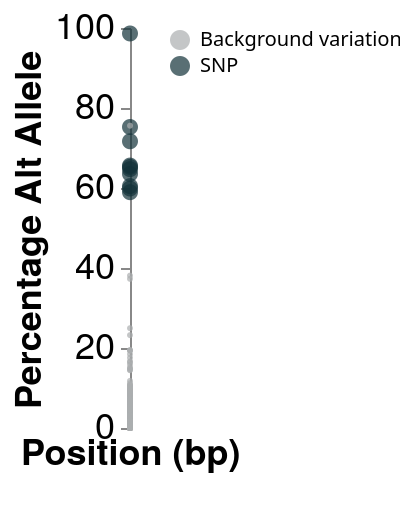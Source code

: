 {
  "$schema": "https://vega.github.io/schema/vega-lite/v5.json",
  "width": "container",
  "height": 200,
  "datasets": {
    "var_scatter": [
      {
        "Position": 1,
        "A reads": 0,
        "C reads": 0,
        "T reads": 0,
        "G reads": 425,
        "- reads": 0,
        "Percentage": 0.0,
        "Ref base": "G",
        "snp_type": "Background variation",
        "colour": "#ACAFB0",
        "size": 10
      },
      {
        "Position": 2,
        "A reads": 0,
        "C reads": 0,
        "T reads": 0,
        "G reads": 449,
        "- reads": 0,
        "Percentage": 0.0,
        "Ref base": "G",
        "snp_type": "Background variation",
        "colour": "#ACAFB0",
        "size": 10
      },
      {
        "Position": 3,
        "A reads": 439,
        "C reads": 0,
        "T reads": 0,
        "G reads": 0,
        "- reads": 0,
        "Percentage": 0.0,
        "Ref base": "A",
        "snp_type": "Background variation",
        "colour": "#ACAFB0",
        "size": 10
      },
      {
        "Position": 4,
        "A reads": 438,
        "C reads": 0,
        "T reads": 0,
        "G reads": 1,
        "- reads": 0,
        "Percentage": 0.23,
        "Ref base": "A",
        "snp_type": "Background variation",
        "colour": "#ACAFB0",
        "size": 10
      },
      {
        "Position": 5,
        "A reads": 0,
        "C reads": 0,
        "T reads": 416,
        "G reads": 0,
        "- reads": 2,
        "Percentage": 0.48,
        "Ref base": "T",
        "snp_type": "Background variation",
        "colour": "#ACAFB0",
        "size": 10
      },
      {
        "Position": 6,
        "A reads": 0,
        "C reads": 2,
        "T reads": 446,
        "G reads": 0,
        "- reads": 0,
        "Percentage": 0.45,
        "Ref base": "T",
        "snp_type": "Background variation",
        "colour": "#ACAFB0",
        "size": 10
      },
      {
        "Position": 7,
        "A reads": 5,
        "C reads": 0,
        "T reads": 0,
        "G reads": 415,
        "- reads": 12,
        "Percentage": 3.94,
        "Ref base": "G",
        "snp_type": "Background variation",
        "colour": "#ACAFB0",
        "size": 10
      },
      {
        "Position": 8,
        "A reads": 1,
        "C reads": 0,
        "T reads": 1,
        "G reads": 416,
        "- reads": 0,
        "Percentage": 0.48,
        "Ref base": "G",
        "snp_type": "Background variation",
        "colour": "#ACAFB0",
        "size": 10
      },
      {
        "Position": 9,
        "A reads": 0,
        "C reads": 3,
        "T reads": 440,
        "G reads": 1,
        "- reads": 0,
        "Percentage": 0.9,
        "Ref base": "T",
        "snp_type": "Background variation",
        "colour": "#ACAFB0",
        "size": 10
      },
      {
        "Position": 10,
        "A reads": 1,
        "C reads": 0,
        "T reads": 0,
        "G reads": 531,
        "- reads": 3,
        "Percentage": 0.75,
        "Ref base": "G",
        "snp_type": "Background variation",
        "colour": "#ACAFB0",
        "size": 10
      },
      {
        "Position": 11,
        "A reads": 527,
        "C reads": 0,
        "T reads": 0,
        "G reads": 33,
        "- reads": 6,
        "Percentage": 6.89,
        "Ref base": "A",
        "snp_type": "Background variation",
        "colour": "#ACAFB0",
        "size": 10
      },
      {
        "Position": 12,
        "A reads": 0,
        "C reads": 542,
        "T reads": 0,
        "G reads": 0,
        "- reads": 5,
        "Percentage": 0.91,
        "Ref base": "C",
        "snp_type": "Background variation",
        "colour": "#ACAFB0",
        "size": 10
      },
      {
        "Position": 13,
        "A reads": 547,
        "C reads": 0,
        "T reads": 0,
        "G reads": 1,
        "- reads": 0,
        "Percentage": 0.18,
        "Ref base": "A",
        "snp_type": "Background variation",
        "colour": "#ACAFB0",
        "size": 10
      },
      {
        "Position": 14,
        "A reads": 0,
        "C reads": 1,
        "T reads": 525,
        "G reads": 1,
        "- reads": 2,
        "Percentage": 0.76,
        "Ref base": "T",
        "snp_type": "Background variation",
        "colour": "#ACAFB0",
        "size": 10
      },
      {
        "Position": 15,
        "A reads": 0,
        "C reads": 0,
        "T reads": 0,
        "G reads": 596,
        "- reads": 1,
        "Percentage": 0.17,
        "Ref base": "G",
        "snp_type": "Background variation",
        "colour": "#ACAFB0",
        "size": 10
      },
      {
        "Position": 16,
        "A reads": 560,
        "C reads": 0,
        "T reads": 0,
        "G reads": 2,
        "- reads": 0,
        "Percentage": 0.36,
        "Ref base": "A",
        "snp_type": "Background variation",
        "colour": "#ACAFB0",
        "size": 10
      },
      {
        "Position": 17,
        "A reads": 0,
        "C reads": 1,
        "T reads": 584,
        "G reads": 0,
        "- reads": 7,
        "Percentage": 1.35,
        "Ref base": "T",
        "snp_type": "Background variation",
        "colour": "#ACAFB0",
        "size": 10
      },
      {
        "Position": 18,
        "A reads": 1,
        "C reads": 3,
        "T reads": 597,
        "G reads": 0,
        "- reads": 1,
        "Percentage": 0.83,
        "Ref base": "T",
        "snp_type": "Background variation",
        "colour": "#ACAFB0",
        "size": 10
      },
      {
        "Position": 19,
        "A reads": 2,
        "C reads": 2,
        "T reads": 0,
        "G reads": 575,
        "- reads": 9,
        "Percentage": 2.21,
        "Ref base": "G",
        "snp_type": "Background variation",
        "colour": "#ACAFB0",
        "size": 10
      },
      {
        "Position": 20,
        "A reads": 448,
        "C reads": 0,
        "T reads": 1,
        "G reads": 4,
        "- reads": 11,
        "Percentage": 3.45,
        "Ref base": "A",
        "snp_type": "Background variation",
        "colour": "#ACAFB0",
        "size": 10
      },
      {
        "Position": 21,
        "A reads": 0,
        "C reads": 0,
        "T reads": 0,
        "G reads": 361,
        "- reads": 120,
        "Percentage": 24.95,
        "Ref base": "G",
        "snp_type": "Background variation",
        "colour": "#ACAFB0",
        "size": 10
      },
      {
        "Position": 22,
        "A reads": 1,
        "C reads": 0,
        "T reads": 0,
        "G reads": 478,
        "- reads": 43,
        "Percentage": 8.43,
        "Ref base": "G",
        "snp_type": "Background variation",
        "colour": "#ACAFB0",
        "size": 10
      },
      {
        "Position": 23,
        "A reads": 4,
        "C reads": 0,
        "T reads": 0,
        "G reads": 545,
        "- reads": 14,
        "Percentage": 3.2,
        "Ref base": "G",
        "snp_type": "Background variation",
        "colour": "#ACAFB0",
        "size": 10
      },
      {
        "Position": 24,
        "A reads": 3,
        "C reads": 1,
        "T reads": 0,
        "G reads": 528,
        "- reads": 0,
        "Percentage": 0.75,
        "Ref base": "G",
        "snp_type": "Background variation",
        "colour": "#ACAFB0",
        "size": 10
      },
      {
        "Position": 25,
        "A reads": 2,
        "C reads": 1,
        "T reads": 0,
        "G reads": 559,
        "- reads": 1,
        "Percentage": 0.71,
        "Ref base": "G",
        "snp_type": "Background variation",
        "colour": "#ACAFB0",
        "size": 10
      },
      {
        "Position": 26,
        "A reads": 0,
        "C reads": 496,
        "T reads": 0,
        "G reads": 2,
        "- reads": 2,
        "Percentage": 0.8,
        "Ref base": "C",
        "snp_type": "Background variation",
        "colour": "#ACAFB0",
        "size": 10
      },
      {
        "Position": 27,
        "A reads": 0,
        "C reads": 459,
        "T reads": 2,
        "G reads": 0,
        "- reads": 5,
        "Percentage": 1.5,
        "Ref base": "C",
        "snp_type": "Background variation",
        "colour": "#ACAFB0",
        "size": 10
      },
      {
        "Position": 28,
        "A reads": 2,
        "C reads": 0,
        "T reads": 0,
        "G reads": 475,
        "- reads": 7,
        "Percentage": 1.86,
        "Ref base": "G",
        "snp_type": "Background variation",
        "colour": "#ACAFB0",
        "size": 10
      },
      {
        "Position": 29,
        "A reads": 0,
        "C reads": 4,
        "T reads": 508,
        "G reads": 0,
        "- reads": 7,
        "Percentage": 2.12,
        "Ref base": "T",
        "snp_type": "Background variation",
        "colour": "#ACAFB0",
        "size": 10
      },
      {
        "Position": 30,
        "A reads": 0,
        "C reads": 1,
        "T reads": 605,
        "G reads": 0,
        "- reads": 2,
        "Percentage": 0.49,
        "Ref base": "T",
        "snp_type": "Background variation",
        "colour": "#ACAFB0",
        "size": 10
      },
      {
        "Position": 31,
        "A reads": 0,
        "C reads": 0,
        "T reads": 0,
        "G reads": 580,
        "- reads": 5,
        "Percentage": 0.85,
        "Ref base": "G",
        "snp_type": "Background variation",
        "colour": "#ACAFB0",
        "size": 10
      },
      {
        "Position": 32,
        "A reads": 548,
        "C reads": 0,
        "T reads": 0,
        "G reads": 5,
        "- reads": 9,
        "Percentage": 2.49,
        "Ref base": "A",
        "snp_type": "Background variation",
        "colour": "#ACAFB0",
        "size": 10
      },
      {
        "Position": 33,
        "A reads": 519,
        "C reads": 0,
        "T reads": 0,
        "G reads": 6,
        "- reads": 8,
        "Percentage": 2.63,
        "Ref base": "A",
        "snp_type": "Background variation",
        "colour": "#ACAFB0",
        "size": 10
      },
      {
        "Position": 34,
        "A reads": 7,
        "C reads": 0,
        "T reads": 1,
        "G reads": 435,
        "- reads": 74,
        "Percentage": 15.86,
        "Ref base": "G",
        "snp_type": "Background variation",
        "colour": "#ACAFB0",
        "size": 10
      },
      {
        "Position": 35,
        "A reads": 1,
        "C reads": 0,
        "T reads": 2,
        "G reads": 599,
        "- reads": 3,
        "Percentage": 0.99,
        "Ref base": "G",
        "snp_type": "Background variation",
        "colour": "#ACAFB0",
        "size": 10
      },
      {
        "Position": 36,
        "A reads": 2,
        "C reads": 0,
        "T reads": 0,
        "G reads": 579,
        "- reads": 2,
        "Percentage": 0.69,
        "Ref base": "G",
        "snp_type": "Background variation",
        "colour": "#ACAFB0",
        "size": 10
      },
      {
        "Position": 37,
        "A reads": 509,
        "C reads": 0,
        "T reads": 0,
        "G reads": 3,
        "- reads": 3,
        "Percentage": 1.17,
        "Ref base": "A",
        "snp_type": "Background variation",
        "colour": "#ACAFB0",
        "size": 10
      },
      {
        "Position": 38,
        "A reads": 0,
        "C reads": 1,
        "T reads": 547,
        "G reads": 0,
        "- reads": 1,
        "Percentage": 0.36,
        "Ref base": "T",
        "snp_type": "Background variation",
        "colour": "#ACAFB0",
        "size": 10
      },
      {
        "Position": 39,
        "A reads": 0,
        "C reads": 1,
        "T reads": 555,
        "G reads": 0,
        "- reads": 1,
        "Percentage": 0.36,
        "Ref base": "T",
        "snp_type": "Background variation",
        "colour": "#ACAFB0",
        "size": 10
      },
      {
        "Position": 40,
        "A reads": 528,
        "C reads": 0,
        "T reads": 0,
        "G reads": 0,
        "- reads": 2,
        "Percentage": 0.38,
        "Ref base": "A",
        "snp_type": "Background variation",
        "colour": "#ACAFB0",
        "size": 10
      },
      {
        "Position": 41,
        "A reads": 1,
        "C reads": 512,
        "T reads": 6,
        "G reads": 0,
        "- reads": 4,
        "Percentage": 2.1,
        "Ref base": "C",
        "snp_type": "Background variation",
        "colour": "#ACAFB0",
        "size": 10
      },
      {
        "Position": 42,
        "A reads": 1,
        "C reads": 0,
        "T reads": 570,
        "G reads": 0,
        "- reads": 7,
        "Percentage": 1.38,
        "Ref base": "T",
        "snp_type": "Background variation",
        "colour": "#ACAFB0",
        "size": 10
      },
      {
        "Position": 43,
        "A reads": 506,
        "C reads": 0,
        "T reads": 4,
        "G reads": 0,
        "- reads": 118,
        "Percentage": 19.43,
        "Ref base": "A",
        "snp_type": "Background variation",
        "colour": "#ACAFB0",
        "size": 10
      },
      {
        "Position": 44,
        "A reads": 625,
        "C reads": 1,
        "T reads": 0,
        "G reads": 0,
        "- reads": 23,
        "Percentage": 3.7,
        "Ref base": "A",
        "snp_type": "Background variation",
        "colour": "#ACAFB0",
        "size": 10
      },
      {
        "Position": 45,
        "A reads": 646,
        "C reads": 0,
        "T reads": 0,
        "G reads": 1,
        "- reads": 1,
        "Percentage": 0.31,
        "Ref base": "A",
        "snp_type": "Background variation",
        "colour": "#ACAFB0",
        "size": 10
      },
      {
        "Position": 46,
        "A reads": 640,
        "C reads": 0,
        "T reads": 0,
        "G reads": 2,
        "- reads": 0,
        "Percentage": 0.31,
        "Ref base": "A",
        "snp_type": "Background variation",
        "colour": "#ACAFB0",
        "size": 10
      },
      {
        "Position": 47,
        "A reads": 605,
        "C reads": 0,
        "T reads": 0,
        "G reads": 6,
        "- reads": 0,
        "Percentage": 0.98,
        "Ref base": "A",
        "snp_type": "Background variation",
        "colour": "#ACAFB0",
        "size": 10
      },
      {
        "Position": 48,
        "A reads": 0,
        "C reads": 2,
        "T reads": 585,
        "G reads": 0,
        "- reads": 0,
        "Percentage": 0.34,
        "Ref base": "T",
        "snp_type": "Background variation",
        "colour": "#ACAFB0",
        "size": 10
      },
      {
        "Position": 49,
        "A reads": 7,
        "C reads": 0,
        "T reads": 0,
        "G reads": 540,
        "- reads": 2,
        "Percentage": 1.64,
        "Ref base": "G",
        "snp_type": "Background variation",
        "colour": "#ACAFB0",
        "size": 10
      },
      {
        "Position": 50,
        "A reads": 0,
        "C reads": 529,
        "T reads": 8,
        "G reads": 0,
        "- reads": 3,
        "Percentage": 2.04,
        "Ref base": "C",
        "snp_type": "Background variation",
        "colour": "#ACAFB0",
        "size": 10
      },
      {
        "Position": 51,
        "A reads": 507,
        "C reads": 0,
        "T reads": 0,
        "G reads": 3,
        "- reads": 0,
        "Percentage": 0.59,
        "Ref base": "A",
        "snp_type": "Background variation",
        "colour": "#ACAFB0",
        "size": 10
      },
      {
        "Position": 52,
        "A reads": 0,
        "C reads": 1,
        "T reads": 520,
        "G reads": 0,
        "- reads": 4,
        "Percentage": 0.95,
        "Ref base": "T",
        "snp_type": "Background variation",
        "colour": "#ACAFB0",
        "size": 10
      },
      {
        "Position": 53,
        "A reads": 0,
        "C reads": 1,
        "T reads": 537,
        "G reads": 1,
        "- reads": 2,
        "Percentage": 0.74,
        "Ref base": "T",
        "snp_type": "Background variation",
        "colour": "#ACAFB0",
        "size": 10
      },
      {
        "Position": 54,
        "A reads": 1,
        "C reads": 0,
        "T reads": 1,
        "G reads": 487,
        "- reads": 6,
        "Percentage": 1.62,
        "Ref base": "G",
        "snp_type": "Background variation",
        "colour": "#ACAFB0",
        "size": 10
      },
      {
        "Position": 55,
        "A reads": 249,
        "C reads": 6,
        "T reads": 1,
        "G reads": 156,
        "- reads": 30,
        "Percentage": 64.71,
        "Ref base": "G",
        "snp_type": "SNP",
        "colour": "#133239",
        "size": 20
      },
      {
        "Position": 56,
        "A reads": 1,
        "C reads": 247,
        "T reads": 187,
        "G reads": 1,
        "- reads": 30,
        "Percentage": 59.87,
        "Ref base": "T",
        "snp_type": "SNP",
        "colour": "#133239",
        "size": 20
      },
      {
        "Position": 57,
        "A reads": 18,
        "C reads": 1,
        "T reads": 454,
        "G reads": 0,
        "- reads": 8,
        "Percentage": 5.61,
        "Ref base": "T",
        "snp_type": "Background variation",
        "colour": "#ACAFB0",
        "size": 10
      },
      {
        "Position": 58,
        "A reads": 4,
        "C reads": 301,
        "T reads": 5,
        "G reads": 0,
        "- reads": 170,
        "Percentage": 37.29,
        "Ref base": "C",
        "snp_type": "Background variation",
        "colour": "#ACAFB0",
        "size": 10
      },
      {
        "Position": 59,
        "A reads": 0,
        "C reads": 452,
        "T reads": 17,
        "G reads": 0,
        "- reads": 40,
        "Percentage": 11.2,
        "Ref base": "C",
        "snp_type": "Background variation",
        "colour": "#ACAFB0",
        "size": 10
      },
      {
        "Position": 60,
        "A reads": 0,
        "C reads": 449,
        "T reads": 3,
        "G reads": 0,
        "- reads": 16,
        "Percentage": 4.06,
        "Ref base": "C",
        "snp_type": "Background variation",
        "colour": "#ACAFB0",
        "size": 10
      },
      {
        "Position": 61,
        "A reads": 1,
        "C reads": 444,
        "T reads": 1,
        "G reads": 0,
        "- reads": 15,
        "Percentage": 3.69,
        "Ref base": "C",
        "snp_type": "Background variation",
        "colour": "#ACAFB0",
        "size": 10
      },
      {
        "Position": 62,
        "A reads": 1,
        "C reads": 371,
        "T reads": 18,
        "G reads": 3,
        "- reads": 1,
        "Percentage": 5.84,
        "Ref base": "C",
        "snp_type": "Background variation",
        "colour": "#ACAFB0",
        "size": 10
      },
      {
        "Position": 63,
        "A reads": 2,
        "C reads": 0,
        "T reads": 0,
        "G reads": 549,
        "- reads": 3,
        "Percentage": 0.9,
        "Ref base": "G",
        "snp_type": "Background variation",
        "colour": "#ACAFB0",
        "size": 10
      },
      {
        "Position": 64,
        "A reads": 487,
        "C reads": 0,
        "T reads": 0,
        "G reads": 3,
        "- reads": 0,
        "Percentage": 0.61,
        "Ref base": "A",
        "snp_type": "Background variation",
        "colour": "#ACAFB0",
        "size": 10
      },
      {
        "Position": 65,
        "A reads": 0,
        "C reads": 471,
        "T reads": 0,
        "G reads": 0,
        "- reads": 3,
        "Percentage": 0.63,
        "Ref base": "C",
        "snp_type": "Background variation",
        "colour": "#ACAFB0",
        "size": 10
      },
      {
        "Position": 66,
        "A reads": 21,
        "C reads": 2,
        "T reads": 460,
        "G reads": 0,
        "- reads": 7,
        "Percentage": 6.12,
        "Ref base": "T",
        "snp_type": "Background variation",
        "colour": "#ACAFB0",
        "size": 10
      },
      {
        "Position": 67,
        "A reads": 1,
        "C reads": 0,
        "T reads": 500,
        "G reads": 0,
        "- reads": 8,
        "Percentage": 1.77,
        "Ref base": "T",
        "snp_type": "Background variation",
        "colour": "#ACAFB0",
        "size": 10
      },
      {
        "Position": 68,
        "A reads": 0,
        "C reads": 453,
        "T reads": 0,
        "G reads": 0,
        "- reads": 21,
        "Percentage": 4.43,
        "Ref base": "C",
        "snp_type": "Background variation",
        "colour": "#ACAFB0",
        "size": 10
      },
      {
        "Position": 69,
        "A reads": 2,
        "C reads": 442,
        "T reads": 2,
        "G reads": 0,
        "- reads": 11,
        "Percentage": 3.28,
        "Ref base": "C",
        "snp_type": "Background variation",
        "colour": "#ACAFB0",
        "size": 10
      },
      {
        "Position": 70,
        "A reads": 326,
        "C reads": 8,
        "T reads": 1,
        "G reads": 3,
        "- reads": 15,
        "Percentage": 7.65,
        "Ref base": "A",
        "snp_type": "Background variation",
        "colour": "#ACAFB0",
        "size": 10
      },
      {
        "Position": 71,
        "A reads": 1,
        "C reads": 333,
        "T reads": 2,
        "G reads": 9,
        "- reads": 5,
        "Percentage": 4.86,
        "Ref base": "C",
        "snp_type": "Background variation",
        "colour": "#ACAFB0",
        "size": 10
      },
      {
        "Position": 72,
        "A reads": 0,
        "C reads": 403,
        "T reads": 1,
        "G reads": 0,
        "- reads": 0,
        "Percentage": 0.25,
        "Ref base": "C",
        "snp_type": "Background variation",
        "colour": "#ACAFB0",
        "size": 10
      },
      {
        "Position": 73,
        "A reads": 456,
        "C reads": 0,
        "T reads": 3,
        "G reads": 2,
        "- reads": 11,
        "Percentage": 3.39,
        "Ref base": "A",
        "snp_type": "Background variation",
        "colour": "#ACAFB0",
        "size": 10
      },
      {
        "Position": 74,
        "A reads": 458,
        "C reads": 0,
        "T reads": 1,
        "G reads": 4,
        "- reads": 7,
        "Percentage": 2.55,
        "Ref base": "A",
        "snp_type": "Background variation",
        "colour": "#ACAFB0",
        "size": 10
      },
      {
        "Position": 75,
        "A reads": 0,
        "C reads": 5,
        "T reads": 492,
        "G reads": 0,
        "- reads": 8,
        "Percentage": 2.57,
        "Ref base": "T",
        "snp_type": "Background variation",
        "colour": "#ACAFB0",
        "size": 10
      },
      {
        "Position": 76,
        "A reads": 532,
        "C reads": 3,
        "T reads": 0,
        "G reads": 10,
        "- reads": 2,
        "Percentage": 2.74,
        "Ref base": "A",
        "snp_type": "Background variation",
        "colour": "#ACAFB0",
        "size": 10
      },
      {
        "Position": 77,
        "A reads": 4,
        "C reads": 0,
        "T reads": 0,
        "G reads": 476,
        "- reads": 5,
        "Percentage": 1.86,
        "Ref base": "G",
        "snp_type": "Background variation",
        "colour": "#ACAFB0",
        "size": 10
      },
      {
        "Position": 78,
        "A reads": 0,
        "C reads": 510,
        "T reads": 2,
        "G reads": 0,
        "- reads": 3,
        "Percentage": 0.97,
        "Ref base": "C",
        "snp_type": "Background variation",
        "colour": "#ACAFB0",
        "size": 10
      },
      {
        "Position": 79,
        "A reads": 0,
        "C reads": 522,
        "T reads": 0,
        "G reads": 0,
        "- reads": 2,
        "Percentage": 0.38,
        "Ref base": "C",
        "snp_type": "Background variation",
        "colour": "#ACAFB0",
        "size": 10
      },
      {
        "Position": 80,
        "A reads": 0,
        "C reads": 4,
        "T reads": 488,
        "G reads": 0,
        "- reads": 2,
        "Percentage": 1.21,
        "Ref base": "T",
        "snp_type": "Background variation",
        "colour": "#ACAFB0",
        "size": 10
      },
      {
        "Position": 81,
        "A reads": 6,
        "C reads": 0,
        "T reads": 0,
        "G reads": 530,
        "- reads": 1,
        "Percentage": 1.3,
        "Ref base": "G",
        "snp_type": "Background variation",
        "colour": "#ACAFB0",
        "size": 10
      },
      {
        "Position": 82,
        "A reads": 0,
        "C reads": 555,
        "T reads": 0,
        "G reads": 0,
        "- reads": 4,
        "Percentage": 0.72,
        "Ref base": "C",
        "snp_type": "Background variation",
        "colour": "#ACAFB0",
        "size": 10
      },
      {
        "Position": 83,
        "A reads": 0,
        "C reads": 538,
        "T reads": 0,
        "G reads": 0,
        "- reads": 0,
        "Percentage": 0.0,
        "Ref base": "C",
        "snp_type": "Background variation",
        "colour": "#ACAFB0",
        "size": 10
      },
      {
        "Position": 84,
        "A reads": 0,
        "C reads": 330,
        "T reads": 194,
        "G reads": 1,
        "- reads": 7,
        "Percentage": 63.53,
        "Ref base": "T",
        "snp_type": "SNP",
        "colour": "#133239",
        "size": 20
      },
      {
        "Position": 85,
        "A reads": 2,
        "C reads": 1,
        "T reads": 0,
        "G reads": 614,
        "- reads": 1,
        "Percentage": 0.65,
        "Ref base": "G",
        "snp_type": "Background variation",
        "colour": "#ACAFB0",
        "size": 10
      },
      {
        "Position": 86,
        "A reads": 532,
        "C reads": 0,
        "T reads": 0,
        "G reads": 3,
        "- reads": 7,
        "Percentage": 1.85,
        "Ref base": "A",
        "snp_type": "Background variation",
        "colour": "#ACAFB0",
        "size": 10
      },
      {
        "Position": 87,
        "A reads": 0,
        "C reads": 542,
        "T reads": 1,
        "G reads": 0,
        "- reads": 6,
        "Percentage": 1.28,
        "Ref base": "C",
        "snp_type": "Background variation",
        "colour": "#ACAFB0",
        "size": 10
      },
      {
        "Position": 88,
        "A reads": 542,
        "C reads": 0,
        "T reads": 2,
        "G reads": 1,
        "- reads": 1,
        "Percentage": 0.73,
        "Ref base": "A",
        "snp_type": "Background variation",
        "colour": "#ACAFB0",
        "size": 10
      },
      {
        "Position": 89,
        "A reads": 0,
        "C reads": 550,
        "T reads": 2,
        "G reads": 0,
        "- reads": 2,
        "Percentage": 0.72,
        "Ref base": "C",
        "snp_type": "Background variation",
        "colour": "#ACAFB0",
        "size": 10
      },
      {
        "Position": 90,
        "A reads": 196,
        "C reads": 0,
        "T reads": 0,
        "G reads": 357,
        "- reads": 17,
        "Percentage": 65.61,
        "Ref base": "A",
        "snp_type": "SNP",
        "colour": "#133239",
        "size": 20
      },
      {
        "Position": 91,
        "A reads": 555,
        "C reads": 0,
        "T reads": 0,
        "G reads": 1,
        "- reads": 8,
        "Percentage": 1.6,
        "Ref base": "A",
        "snp_type": "Background variation",
        "colour": "#ACAFB0",
        "size": 10
      },
      {
        "Position": 92,
        "A reads": 523,
        "C reads": 0,
        "T reads": 0,
        "G reads": 1,
        "- reads": 3,
        "Percentage": 0.76,
        "Ref base": "A",
        "snp_type": "Background variation",
        "colour": "#ACAFB0",
        "size": 10
      },
      {
        "Position": 93,
        "A reads": 0,
        "C reads": 0,
        "T reads": 0,
        "G reads": 512,
        "- reads": 3,
        "Percentage": 0.58,
        "Ref base": "G",
        "snp_type": "Background variation",
        "colour": "#ACAFB0",
        "size": 10
      },
      {
        "Position": 94,
        "A reads": 0,
        "C reads": 581,
        "T reads": 1,
        "G reads": 0,
        "- reads": 2,
        "Percentage": 0.51,
        "Ref base": "C",
        "snp_type": "Background variation",
        "colour": "#ACAFB0",
        "size": 10
      },
      {
        "Position": 95,
        "A reads": 0,
        "C reads": 573,
        "T reads": 2,
        "G reads": 0,
        "- reads": 3,
        "Percentage": 0.87,
        "Ref base": "C",
        "snp_type": "Background variation",
        "colour": "#ACAFB0",
        "size": 10
      },
      {
        "Position": 96,
        "A reads": 5,
        "C reads": 0,
        "T reads": 1,
        "G reads": 517,
        "- reads": 4,
        "Percentage": 1.9,
        "Ref base": "G",
        "snp_type": "Background variation",
        "colour": "#ACAFB0",
        "size": 10
      },
      {
        "Position": 97,
        "A reads": 503,
        "C reads": 0,
        "T reads": 0,
        "G reads": 7,
        "- reads": 2,
        "Percentage": 1.76,
        "Ref base": "A",
        "snp_type": "Background variation",
        "colour": "#ACAFB0",
        "size": 10
      },
      {
        "Position": 98,
        "A reads": 0,
        "C reads": 0,
        "T reads": 0,
        "G reads": 499,
        "- reads": 7,
        "Percentage": 1.38,
        "Ref base": "G",
        "snp_type": "Background variation",
        "colour": "#ACAFB0",
        "size": 10
      },
      {
        "Position": 99,
        "A reads": 0,
        "C reads": 473,
        "T reads": 2,
        "G reads": 0,
        "- reads": 2,
        "Percentage": 0.84,
        "Ref base": "C",
        "snp_type": "Background variation",
        "colour": "#ACAFB0",
        "size": 10
      },
      {
        "Position": 100,
        "A reads": 7,
        "C reads": 0,
        "T reads": 2,
        "G reads": 479,
        "- reads": 1,
        "Percentage": 2.04,
        "Ref base": "G",
        "snp_type": "Background variation",
        "colour": "#ACAFB0",
        "size": 10
      },
      {
        "Position": 101,
        "A reads": 1,
        "C reads": 0,
        "T reads": 0,
        "G reads": 526,
        "- reads": 0,
        "Percentage": 0.19,
        "Ref base": "G",
        "snp_type": "Background variation",
        "colour": "#ACAFB0",
        "size": 10
      },
      {
        "Position": 102,
        "A reads": 0,
        "C reads": 3,
        "T reads": 497,
        "G reads": 1,
        "- reads": 0,
        "Percentage": 0.8,
        "Ref base": "T",
        "snp_type": "Background variation",
        "colour": "#ACAFB0",
        "size": 10
      },
      {
        "Position": 103,
        "A reads": 0,
        "C reads": 475,
        "T reads": 2,
        "G reads": 0,
        "- reads": 79,
        "Percentage": 14.57,
        "Ref base": "C",
        "snp_type": "Background variation",
        "colour": "#ACAFB0",
        "size": 10
      },
      {
        "Position": 104,
        "A reads": 2,
        "C reads": 570,
        "T reads": 0,
        "G reads": 0,
        "- reads": 0,
        "Percentage": 0.35,
        "Ref base": "C",
        "snp_type": "Background variation",
        "colour": "#ACAFB0",
        "size": 10
      },
      {
        "Position": 105,
        "A reads": 501,
        "C reads": 0,
        "T reads": 0,
        "G reads": 0,
        "- reads": 0,
        "Percentage": 0.0,
        "Ref base": "A",
        "snp_type": "Background variation",
        "colour": "#ACAFB0",
        "size": 10
      },
      {
        "Position": 106,
        "A reads": 2,
        "C reads": 0,
        "T reads": 0,
        "G reads": 484,
        "- reads": 2,
        "Percentage": 0.82,
        "Ref base": "G",
        "snp_type": "Background variation",
        "colour": "#ACAFB0",
        "size": 10
      },
      {
        "Position": 107,
        "A reads": 1,
        "C reads": 536,
        "T reads": 1,
        "G reads": 0,
        "- reads": 27,
        "Percentage": 5.13,
        "Ref base": "C",
        "snp_type": "Background variation",
        "colour": "#ACAFB0",
        "size": 10
      },
      {
        "Position": 108,
        "A reads": 0,
        "C reads": 527,
        "T reads": 1,
        "G reads": 0,
        "- reads": 5,
        "Percentage": 1.13,
        "Ref base": "C",
        "snp_type": "Background variation",
        "colour": "#ACAFB0",
        "size": 10
      },
      {
        "Position": 109,
        "A reads": 0,
        "C reads": 473,
        "T reads": 2,
        "G reads": 0,
        "- reads": 9,
        "Percentage": 2.27,
        "Ref base": "C",
        "snp_type": "Background variation",
        "colour": "#ACAFB0",
        "size": 10
      },
      {
        "Position": 110,
        "A reads": 483,
        "C reads": 0,
        "T reads": 0,
        "G reads": 0,
        "- reads": 10,
        "Percentage": 2.03,
        "Ref base": "A",
        "snp_type": "Background variation",
        "colour": "#ACAFB0",
        "size": 10
      },
      {
        "Position": 111,
        "A reads": 0,
        "C reads": 125,
        "T reads": 325,
        "G reads": 1,
        "- reads": 54,
        "Percentage": 75.25,
        "Ref base": "C",
        "snp_type": "SNP",
        "colour": "#133239",
        "size": 20
      },
      {
        "Position": 112,
        "A reads": 1,
        "C reads": 0,
        "T reads": 455,
        "G reads": 0,
        "- reads": 8,
        "Percentage": 1.94,
        "Ref base": "T",
        "snp_type": "Background variation",
        "colour": "#ACAFB0",
        "size": 10
      },
      {
        "Position": 113,
        "A reads": 0,
        "C reads": 380,
        "T reads": 57,
        "G reads": 0,
        "- reads": 29,
        "Percentage": 18.45,
        "Ref base": "C",
        "snp_type": "Background variation",
        "colour": "#ACAFB0",
        "size": 10
      },
      {
        "Position": 114,
        "A reads": 6,
        "C reads": 460,
        "T reads": 2,
        "G reads": 0,
        "- reads": 7,
        "Percentage": 3.16,
        "Ref base": "C",
        "snp_type": "Background variation",
        "colour": "#ACAFB0",
        "size": 10
      },
      {
        "Position": 115,
        "A reads": 426,
        "C reads": 1,
        "T reads": 0,
        "G reads": 2,
        "- reads": 24,
        "Percentage": 5.96,
        "Ref base": "A",
        "snp_type": "Background variation",
        "colour": "#ACAFB0",
        "size": 10
      },
      {
        "Position": 116,
        "A reads": 369,
        "C reads": 2,
        "T reads": 1,
        "G reads": 4,
        "- reads": 1,
        "Percentage": 2.12,
        "Ref base": "A",
        "snp_type": "Background variation",
        "colour": "#ACAFB0",
        "size": 10
      },
      {
        "Position": 117,
        "A reads": 0,
        "C reads": 0,
        "T reads": 1,
        "G reads": 473,
        "- reads": 3,
        "Percentage": 0.84,
        "Ref base": "G",
        "snp_type": "Background variation",
        "colour": "#ACAFB0",
        "size": 10
      },
      {
        "Position": 118,
        "A reads": 0,
        "C reads": 0,
        "T reads": 0,
        "G reads": 519,
        "- reads": 0,
        "Percentage": 0.0,
        "Ref base": "G",
        "snp_type": "Background variation",
        "colour": "#ACAFB0",
        "size": 10
      },
      {
        "Position": 119,
        "A reads": 534,
        "C reads": 0,
        "T reads": 0,
        "G reads": 1,
        "- reads": 1,
        "Percentage": 0.37,
        "Ref base": "A",
        "snp_type": "Background variation",
        "colour": "#ACAFB0",
        "size": 10
      },
      {
        "Position": 120,
        "A reads": 1,
        "C reads": 0,
        "T reads": 0,
        "G reads": 578,
        "- reads": 4,
        "Percentage": 0.86,
        "Ref base": "G",
        "snp_type": "Background variation",
        "colour": "#ACAFB0",
        "size": 10
      },
      {
        "Position": 121,
        "A reads": 577,
        "C reads": 0,
        "T reads": 0,
        "G reads": 5,
        "- reads": 0,
        "Percentage": 0.86,
        "Ref base": "A",
        "snp_type": "Background variation",
        "colour": "#ACAFB0",
        "size": 10
      },
      {
        "Position": 122,
        "A reads": 0,
        "C reads": 2,
        "T reads": 548,
        "G reads": 0,
        "- reads": 1,
        "Percentage": 0.54,
        "Ref base": "T",
        "snp_type": "Background variation",
        "colour": "#ACAFB0",
        "size": 10
      },
      {
        "Position": 123,
        "A reads": 493,
        "C reads": 0,
        "T reads": 0,
        "G reads": 1,
        "- reads": 0,
        "Percentage": 0.2,
        "Ref base": "A",
        "snp_type": "Background variation",
        "colour": "#ACAFB0",
        "size": 10
      },
      {
        "Position": 124,
        "A reads": 0,
        "C reads": 493,
        "T reads": 0,
        "G reads": 0,
        "- reads": 1,
        "Percentage": 0.2,
        "Ref base": "C",
        "snp_type": "Background variation",
        "colour": "#ACAFB0",
        "size": 10
      },
      {
        "Position": 125,
        "A reads": 0,
        "C reads": 482,
        "T reads": 0,
        "G reads": 0,
        "- reads": 6,
        "Percentage": 1.23,
        "Ref base": "C",
        "snp_type": "Background variation",
        "colour": "#ACAFB0",
        "size": 10
      },
      {
        "Position": 126,
        "A reads": 0,
        "C reads": 3,
        "T reads": 451,
        "G reads": 0,
        "- reads": 11,
        "Percentage": 3.01,
        "Ref base": "T",
        "snp_type": "Background variation",
        "colour": "#ACAFB0",
        "size": 10
      },
      {
        "Position": 127,
        "A reads": 9,
        "C reads": 1,
        "T reads": 0,
        "G reads": 503,
        "- reads": 6,
        "Percentage": 3.08,
        "Ref base": "G",
        "snp_type": "Background variation",
        "colour": "#ACAFB0",
        "size": 10
      },
      {
        "Position": 128,
        "A reads": 0,
        "C reads": 508,
        "T reads": 8,
        "G reads": 0,
        "- reads": 1,
        "Percentage": 1.74,
        "Ref base": "C",
        "snp_type": "Background variation",
        "colour": "#ACAFB0",
        "size": 10
      },
      {
        "Position": 129,
        "A reads": 516,
        "C reads": 0,
        "T reads": 0,
        "G reads": 1,
        "- reads": 1,
        "Percentage": 0.39,
        "Ref base": "A",
        "snp_type": "Background variation",
        "colour": "#ACAFB0",
        "size": 10
      },
      {
        "Position": 130,
        "A reads": 0,
        "C reads": 1,
        "T reads": 512,
        "G reads": 0,
        "- reads": 1,
        "Percentage": 0.39,
        "Ref base": "T",
        "snp_type": "Background variation",
        "colour": "#ACAFB0",
        "size": 10
      },
      {
        "Position": 131,
        "A reads": 0,
        "C reads": 1,
        "T reads": 566,
        "G reads": 2,
        "- reads": 0,
        "Percentage": 0.53,
        "Ref base": "T",
        "snp_type": "Background variation",
        "colour": "#ACAFB0",
        "size": 10
      },
      {
        "Position": 132,
        "A reads": 0,
        "C reads": 0,
        "T reads": 0,
        "G reads": 622,
        "- reads": 0,
        "Percentage": 0.0,
        "Ref base": "G",
        "snp_type": "Background variation",
        "colour": "#ACAFB0",
        "size": 10
      },
      {
        "Position": 133,
        "A reads": 557,
        "C reads": 0,
        "T reads": 0,
        "G reads": 5,
        "- reads": 0,
        "Percentage": 0.89,
        "Ref base": "A",
        "snp_type": "Background variation",
        "colour": "#ACAFB0",
        "size": 10
      },
      {
        "Position": 134,
        "A reads": 0,
        "C reads": 587,
        "T reads": 1,
        "G reads": 1,
        "- reads": 1,
        "Percentage": 0.51,
        "Ref base": "C",
        "snp_type": "Background variation",
        "colour": "#ACAFB0",
        "size": 10
      },
      {
        "Position": 135,
        "A reads": 567,
        "C reads": 0,
        "T reads": 0,
        "G reads": 8,
        "- reads": 2,
        "Percentage": 1.73,
        "Ref base": "A",
        "snp_type": "Background variation",
        "colour": "#ACAFB0",
        "size": 10
      },
      {
        "Position": 136,
        "A reads": 0,
        "C reads": 1,
        "T reads": 1,
        "G reads": 525,
        "- reads": 2,
        "Percentage": 0.76,
        "Ref base": "G",
        "snp_type": "Background variation",
        "colour": "#ACAFB0",
        "size": 10
      },
      {
        "Position": 137,
        "A reads": 0,
        "C reads": 531,
        "T reads": 1,
        "G reads": 0,
        "- reads": 1,
        "Percentage": 0.38,
        "Ref base": "C",
        "snp_type": "Background variation",
        "colour": "#ACAFB0",
        "size": 10
      },
      {
        "Position": 138,
        "A reads": 0,
        "C reads": 520,
        "T reads": 0,
        "G reads": 0,
        "- reads": 0,
        "Percentage": 0.0,
        "Ref base": "C",
        "snp_type": "Background variation",
        "colour": "#ACAFB0",
        "size": 10
      },
      {
        "Position": 139,
        "A reads": 0,
        "C reads": 0,
        "T reads": 0,
        "G reads": 492,
        "- reads": 23,
        "Percentage": 4.47,
        "Ref base": "G",
        "snp_type": "Background variation",
        "colour": "#ACAFB0",
        "size": 10
      },
      {
        "Position": 140,
        "A reads": 0,
        "C reads": 1,
        "T reads": 507,
        "G reads": 1,
        "- reads": 24,
        "Percentage": 4.88,
        "Ref base": "T",
        "snp_type": "Background variation",
        "colour": "#ACAFB0",
        "size": 10
      },
      {
        "Position": 141,
        "A reads": 0,
        "C reads": 0,
        "T reads": 0,
        "G reads": 558,
        "- reads": 31,
        "Percentage": 5.26,
        "Ref base": "G",
        "snp_type": "Background variation",
        "colour": "#ACAFB0",
        "size": 10
      },
      {
        "Position": 142,
        "A reads": 0,
        "C reads": 0,
        "T reads": 1,
        "G reads": 571,
        "- reads": 1,
        "Percentage": 0.35,
        "Ref base": "G",
        "snp_type": "Background variation",
        "colour": "#ACAFB0",
        "size": 10
      },
      {
        "Position": 143,
        "A reads": 555,
        "C reads": 1,
        "T reads": 0,
        "G reads": 7,
        "- reads": 6,
        "Percentage": 2.46,
        "Ref base": "A",
        "snp_type": "Background variation",
        "colour": "#ACAFB0",
        "size": 10
      },
      {
        "Position": 144,
        "A reads": 1,
        "C reads": 0,
        "T reads": 0,
        "G reads": 544,
        "- reads": 3,
        "Percentage": 0.73,
        "Ref base": "G",
        "snp_type": "Background variation",
        "colour": "#ACAFB0",
        "size": 10
      },
      {
        "Position": 145,
        "A reads": 538,
        "C reads": 1,
        "T reads": 1,
        "G reads": 4,
        "- reads": 3,
        "Percentage": 1.65,
        "Ref base": "A",
        "snp_type": "Background variation",
        "colour": "#ACAFB0",
        "size": 10
      },
      {
        "Position": 146,
        "A reads": 0,
        "C reads": 511,
        "T reads": 3,
        "G reads": 0,
        "- reads": 0,
        "Percentage": 0.58,
        "Ref base": "C",
        "snp_type": "Background variation",
        "colour": "#ACAFB0",
        "size": 10
      },
      {
        "Position": 147,
        "A reads": 426,
        "C reads": 0,
        "T reads": 1,
        "G reads": 5,
        "- reads": 5,
        "Percentage": 2.52,
        "Ref base": "A",
        "snp_type": "Background variation",
        "colour": "#ACAFB0",
        "size": 10
      },
      {
        "Position": 148,
        "A reads": 2,
        "C reads": 0,
        "T reads": 1,
        "G reads": 375,
        "- reads": 72,
        "Percentage": 16.67,
        "Ref base": "G",
        "snp_type": "Background variation",
        "colour": "#ACAFB0",
        "size": 10
      },
      {
        "Position": 149,
        "A reads": 3,
        "C reads": 0,
        "T reads": 0,
        "G reads": 451,
        "- reads": 17,
        "Percentage": 4.25,
        "Ref base": "G",
        "snp_type": "Background variation",
        "colour": "#ACAFB0",
        "size": 10
      },
      {
        "Position": 150,
        "A reads": 1,
        "C reads": 0,
        "T reads": 0,
        "G reads": 510,
        "- reads": 1,
        "Percentage": 0.39,
        "Ref base": "G",
        "snp_type": "Background variation",
        "colour": "#ACAFB0",
        "size": 10
      },
      {
        "Position": 151,
        "A reads": 2,
        "C reads": 0,
        "T reads": 1,
        "G reads": 530,
        "- reads": 0,
        "Percentage": 0.56,
        "Ref base": "G",
        "snp_type": "Background variation",
        "colour": "#ACAFB0",
        "size": 10
      },
      {
        "Position": 152,
        "A reads": 0,
        "C reads": 501,
        "T reads": 1,
        "G reads": 0,
        "- reads": 0,
        "Percentage": 0.2,
        "Ref base": "C",
        "snp_type": "Background variation",
        "colour": "#ACAFB0",
        "size": 10
      },
      {
        "Position": 153,
        "A reads": 0,
        "C reads": 2,
        "T reads": 472,
        "G reads": 0,
        "- reads": 1,
        "Percentage": 0.63,
        "Ref base": "T",
        "snp_type": "Background variation",
        "colour": "#ACAFB0",
        "size": 10
      },
      {
        "Position": 154,
        "A reads": 421,
        "C reads": 0,
        "T reads": 0,
        "G reads": 5,
        "- reads": 2,
        "Percentage": 1.64,
        "Ref base": "A",
        "snp_type": "Background variation",
        "colour": "#ACAFB0",
        "size": 10
      },
      {
        "Position": 155,
        "A reads": 0,
        "C reads": 423,
        "T reads": 1,
        "G reads": 0,
        "- reads": 4,
        "Percentage": 1.17,
        "Ref base": "C",
        "snp_type": "Background variation",
        "colour": "#ACAFB0",
        "size": 10
      },
      {
        "Position": 156,
        "A reads": 0,
        "C reads": 405,
        "T reads": 11,
        "G reads": 0,
        "- reads": 1,
        "Percentage": 2.88,
        "Ref base": "C",
        "snp_type": "Background variation",
        "colour": "#ACAFB0",
        "size": 10
      },
      {
        "Position": 157,
        "A reads": 542,
        "C reads": 0,
        "T reads": 0,
        "G reads": 0,
        "- reads": 2,
        "Percentage": 0.37,
        "Ref base": "A",
        "snp_type": "Background variation",
        "colour": "#ACAFB0",
        "size": 10
      },
      {
        "Position": 158,
        "A reads": 553,
        "C reads": 0,
        "T reads": 0,
        "G reads": 3,
        "- reads": 0,
        "Percentage": 0.54,
        "Ref base": "A",
        "snp_type": "Background variation",
        "colour": "#ACAFB0",
        "size": 10
      },
      {
        "Position": 159,
        "A reads": 0,
        "C reads": 1,
        "T reads": 504,
        "G reads": 0,
        "- reads": 17,
        "Percentage": 3.45,
        "Ref base": "T",
        "snp_type": "Background variation",
        "colour": "#ACAFB0",
        "size": 10
      },
      {
        "Position": 160,
        "A reads": 0,
        "C reads": 526,
        "T reads": 2,
        "G reads": 0,
        "- reads": 11,
        "Percentage": 2.41,
        "Ref base": "C",
        "snp_type": "Background variation",
        "colour": "#ACAFB0",
        "size": 10
      },
      {
        "Position": 161,
        "A reads": 0,
        "C reads": 513,
        "T reads": 3,
        "G reads": 0,
        "- reads": 0,
        "Percentage": 0.58,
        "Ref base": "C",
        "snp_type": "Background variation",
        "colour": "#ACAFB0",
        "size": 10
      },
      {
        "Position": 162,
        "A reads": 1,
        "C reads": 1,
        "T reads": 0,
        "G reads": 501,
        "- reads": 0,
        "Percentage": 0.4,
        "Ref base": "G",
        "snp_type": "Background variation",
        "colour": "#ACAFB0",
        "size": 10
      },
      {
        "Position": 163,
        "A reads": 1,
        "C reads": 2,
        "T reads": 537,
        "G reads": 0,
        "- reads": 0,
        "Percentage": 0.56,
        "Ref base": "T",
        "snp_type": "Background variation",
        "colour": "#ACAFB0",
        "size": 10
      },
      {
        "Position": 164,
        "A reads": 1,
        "C reads": 2,
        "T reads": 603,
        "G reads": 0,
        "- reads": 0,
        "Percentage": 0.5,
        "Ref base": "T",
        "snp_type": "Background variation",
        "colour": "#ACAFB0",
        "size": 10
      },
      {
        "Position": 165,
        "A reads": 5,
        "C reads": 0,
        "T reads": 0,
        "G reads": 525,
        "- reads": 2,
        "Percentage": 1.32,
        "Ref base": "G",
        "snp_type": "Background variation",
        "colour": "#ACAFB0",
        "size": 10
      },
      {
        "Position": 166,
        "A reads": 4,
        "C reads": 0,
        "T reads": 0,
        "G reads": 525,
        "- reads": 0,
        "Percentage": 0.76,
        "Ref base": "G",
        "snp_type": "Background variation",
        "colour": "#ACAFB0",
        "size": 10
      },
      {
        "Position": 167,
        "A reads": 2,
        "C reads": 5,
        "T reads": 510,
        "G reads": 0,
        "- reads": 0,
        "Percentage": 1.35,
        "Ref base": "T",
        "snp_type": "Background variation",
        "colour": "#ACAFB0",
        "size": 10
      },
      {
        "Position": 168,
        "A reads": 0,
        "C reads": 1,
        "T reads": 0,
        "G reads": 486,
        "- reads": 0,
        "Percentage": 0.21,
        "Ref base": "G",
        "snp_type": "Background variation",
        "colour": "#ACAFB0",
        "size": 10
      },
      {
        "Position": 169,
        "A reads": 0,
        "C reads": 511,
        "T reads": 0,
        "G reads": 0,
        "- reads": 0,
        "Percentage": 0.0,
        "Ref base": "C",
        "snp_type": "Background variation",
        "colour": "#ACAFB0",
        "size": 10
      },
      {
        "Position": 170,
        "A reads": 0,
        "C reads": 474,
        "T reads": 2,
        "G reads": 0,
        "- reads": 3,
        "Percentage": 1.04,
        "Ref base": "C",
        "snp_type": "Background variation",
        "colour": "#ACAFB0",
        "size": 10
      },
      {
        "Position": 171,
        "A reads": 0,
        "C reads": 1,
        "T reads": 469,
        "G reads": 0,
        "- reads": 6,
        "Percentage": 1.47,
        "Ref base": "T",
        "snp_type": "Background variation",
        "colour": "#ACAFB0",
        "size": 10
      },
      {
        "Position": 172,
        "A reads": 0,
        "C reads": 2,
        "T reads": 435,
        "G reads": 0,
        "- reads": 9,
        "Percentage": 2.47,
        "Ref base": "T",
        "snp_type": "Background variation",
        "colour": "#ACAFB0",
        "size": 10
      },
      {
        "Position": 173,
        "A reads": 0,
        "C reads": 419,
        "T reads": 2,
        "G reads": 0,
        "- reads": 11,
        "Percentage": 3.01,
        "Ref base": "C",
        "snp_type": "Background variation",
        "colour": "#ACAFB0",
        "size": 10
      },
      {
        "Position": 174,
        "A reads": 1,
        "C reads": 1,
        "T reads": 3,
        "G reads": 437,
        "- reads": 81,
        "Percentage": 16.44,
        "Ref base": "G",
        "snp_type": "Background variation",
        "colour": "#ACAFB0",
        "size": 10
      },
      {
        "Position": 175,
        "A reads": 0,
        "C reads": 1,
        "T reads": 0,
        "G reads": 552,
        "- reads": 0,
        "Percentage": 0.18,
        "Ref base": "G",
        "snp_type": "Background variation",
        "colour": "#ACAFB0",
        "size": 10
      },
      {
        "Position": 176,
        "A reads": 490,
        "C reads": 0,
        "T reads": 1,
        "G reads": 0,
        "- reads": 2,
        "Percentage": 0.61,
        "Ref base": "A",
        "snp_type": "Background variation",
        "colour": "#ACAFB0",
        "size": 10
      },
      {
        "Position": 177,
        "A reads": 0,
        "C reads": 509,
        "T reads": 0,
        "G reads": 0,
        "- reads": 2,
        "Percentage": 0.39,
        "Ref base": "C",
        "snp_type": "Background variation",
        "colour": "#ACAFB0",
        "size": 10
      },
      {
        "Position": 178,
        "A reads": 522,
        "C reads": 0,
        "T reads": 0,
        "G reads": 1,
        "- reads": 0,
        "Percentage": 0.19,
        "Ref base": "A",
        "snp_type": "Background variation",
        "colour": "#ACAFB0",
        "size": 10
      },
      {
        "Position": 179,
        "A reads": 1,
        "C reads": 521,
        "T reads": 2,
        "G reads": 0,
        "- reads": 1,
        "Percentage": 0.76,
        "Ref base": "C",
        "snp_type": "Background variation",
        "colour": "#ACAFB0",
        "size": 10
      },
      {
        "Position": 180,
        "A reads": 1,
        "C reads": 499,
        "T reads": 0,
        "G reads": 0,
        "- reads": 2,
        "Percentage": 0.6,
        "Ref base": "C",
        "snp_type": "Background variation",
        "colour": "#ACAFB0",
        "size": 10
      },
      {
        "Position": 181,
        "A reads": 9,
        "C reads": 1,
        "T reads": 0,
        "G reads": 466,
        "- reads": 5,
        "Percentage": 3.12,
        "Ref base": "G",
        "snp_type": "Background variation",
        "colour": "#ACAFB0",
        "size": 10
      },
      {
        "Position": 182,
        "A reads": 0,
        "C reads": 0,
        "T reads": 509,
        "G reads": 1,
        "- reads": 4,
        "Percentage": 0.97,
        "Ref base": "T",
        "snp_type": "Background variation",
        "colour": "#ACAFB0",
        "size": 10
      },
      {
        "Position": 183,
        "A reads": 3,
        "C reads": 0,
        "T reads": 0,
        "G reads": 501,
        "- reads": 8,
        "Percentage": 2.15,
        "Ref base": "G",
        "snp_type": "Background variation",
        "colour": "#ACAFB0",
        "size": 10
      },
      {
        "Position": 184,
        "A reads": 2,
        "C reads": 550,
        "T reads": 1,
        "G reads": 0,
        "- reads": 7,
        "Percentage": 1.79,
        "Ref base": "C",
        "snp_type": "Background variation",
        "colour": "#ACAFB0",
        "size": 10
      },
      {
        "Position": 185,
        "A reads": 603,
        "C reads": 1,
        "T reads": 0,
        "G reads": 2,
        "- reads": 21,
        "Percentage": 3.83,
        "Ref base": "A",
        "snp_type": "Background variation",
        "colour": "#ACAFB0",
        "size": 10
      },
      {
        "Position": 186,
        "A reads": 623,
        "C reads": 0,
        "T reads": 0,
        "G reads": 1,
        "- reads": 0,
        "Percentage": 0.16,
        "Ref base": "A",
        "snp_type": "Background variation",
        "colour": "#ACAFB0",
        "size": 10
      },
      {
        "Position": 187,
        "A reads": 621,
        "C reads": 1,
        "T reads": 0,
        "G reads": 1,
        "- reads": 0,
        "Percentage": 0.32,
        "Ref base": "A",
        "snp_type": "Background variation",
        "colour": "#ACAFB0",
        "size": 10
      },
      {
        "Position": 188,
        "A reads": 0,
        "C reads": 569,
        "T reads": 0,
        "G reads": 0,
        "- reads": 51,
        "Percentage": 8.23,
        "Ref base": "C",
        "snp_type": "Background variation",
        "colour": "#ACAFB0",
        "size": 10
      },
      {
        "Position": 189,
        "A reads": 0,
        "C reads": 0,
        "T reads": 0,
        "G reads": 554,
        "- reads": 51,
        "Percentage": 8.43,
        "Ref base": "G",
        "snp_type": "Background variation",
        "colour": "#ACAFB0",
        "size": 10
      },
      {
        "Position": 190,
        "A reads": 0,
        "C reads": 561,
        "T reads": 0,
        "G reads": 0,
        "- reads": 1,
        "Percentage": 0.18,
        "Ref base": "C",
        "snp_type": "Background variation",
        "colour": "#ACAFB0",
        "size": 10
      },
      {
        "Position": 191,
        "A reads": 2,
        "C reads": 0,
        "T reads": 0,
        "G reads": 578,
        "- reads": 2,
        "Percentage": 0.69,
        "Ref base": "G",
        "snp_type": "Background variation",
        "colour": "#ACAFB0",
        "size": 10
      },
      {
        "Position": 192,
        "A reads": 0,
        "C reads": 579,
        "T reads": 1,
        "G reads": 0,
        "- reads": 2,
        "Percentage": 0.52,
        "Ref base": "C",
        "snp_type": "Background variation",
        "colour": "#ACAFB0",
        "size": 10
      },
      {
        "Position": 193,
        "A reads": 0,
        "C reads": 584,
        "T reads": 1,
        "G reads": 1,
        "- reads": 1,
        "Percentage": 0.51,
        "Ref base": "C",
        "snp_type": "Background variation",
        "colour": "#ACAFB0",
        "size": 10
      },
      {
        "Position": 194,
        "A reads": 561,
        "C reads": 1,
        "T reads": 0,
        "G reads": 2,
        "- reads": 3,
        "Percentage": 1.06,
        "Ref base": "A",
        "snp_type": "Background variation",
        "colour": "#ACAFB0",
        "size": 10
      },
      {
        "Position": 195,
        "A reads": 0,
        "C reads": 0,
        "T reads": 561,
        "G reads": 0,
        "- reads": 3,
        "Percentage": 0.53,
        "Ref base": "T",
        "snp_type": "Background variation",
        "colour": "#ACAFB0",
        "size": 10
      },
      {
        "Position": 196,
        "A reads": 1,
        "C reads": 0,
        "T reads": 0,
        "G reads": 592,
        "- reads": 0,
        "Percentage": 0.17,
        "Ref base": "G",
        "snp_type": "Background variation",
        "colour": "#ACAFB0",
        "size": 10
      },
      {
        "Position": 197,
        "A reads": 0,
        "C reads": 3,
        "T reads": 614,
        "G reads": 0,
        "- reads": 4,
        "Percentage": 1.13,
        "Ref base": "T",
        "snp_type": "Background variation",
        "colour": "#ACAFB0",
        "size": 10
      },
      {
        "Position": 198,
        "A reads": 0,
        "C reads": 629,
        "T reads": 0,
        "G reads": 0,
        "- reads": 6,
        "Percentage": 0.94,
        "Ref base": "C",
        "snp_type": "Background variation",
        "colour": "#ACAFB0",
        "size": 10
      },
      {
        "Position": 199,
        "A reads": 574,
        "C reads": 0,
        "T reads": 0,
        "G reads": 5,
        "- reads": 7,
        "Percentage": 2.05,
        "Ref base": "A",
        "snp_type": "Background variation",
        "colour": "#ACAFB0",
        "size": 10
      },
      {
        "Position": 200,
        "A reads": 0,
        "C reads": 1,
        "T reads": 544,
        "G reads": 0,
        "- reads": 2,
        "Percentage": 0.55,
        "Ref base": "T",
        "snp_type": "Background variation",
        "colour": "#ACAFB0",
        "size": 10
      },
      {
        "Position": 201,
        "A reads": 0,
        "C reads": 543,
        "T reads": 0,
        "G reads": 1,
        "- reads": 41,
        "Percentage": 7.18,
        "Ref base": "C",
        "snp_type": "Background variation",
        "colour": "#ACAFB0",
        "size": 10
      },
      {
        "Position": 202,
        "A reads": 1,
        "C reads": 593,
        "T reads": 0,
        "G reads": 0,
        "- reads": 3,
        "Percentage": 0.67,
        "Ref base": "C",
        "snp_type": "Background variation",
        "colour": "#ACAFB0",
        "size": 10
      },
      {
        "Position": 203,
        "A reads": 501,
        "C reads": 1,
        "T reads": 0,
        "G reads": 1,
        "- reads": 20,
        "Percentage": 4.21,
        "Ref base": "A",
        "snp_type": "Background variation",
        "colour": "#ACAFB0",
        "size": 10
      },
      {
        "Position": 204,
        "A reads": 0,
        "C reads": 0,
        "T reads": 0,
        "G reads": 513,
        "- reads": 13,
        "Percentage": 2.47,
        "Ref base": "G",
        "snp_type": "Background variation",
        "colour": "#ACAFB0",
        "size": 10
      },
      {
        "Position": 205,
        "A reads": 538,
        "C reads": 0,
        "T reads": 0,
        "G reads": 4,
        "- reads": 1,
        "Percentage": 0.92,
        "Ref base": "A",
        "snp_type": "Background variation",
        "colour": "#ACAFB0",
        "size": 10
      },
      {
        "Position": 206,
        "A reads": 2,
        "C reads": 0,
        "T reads": 0,
        "G reads": 598,
        "- reads": 2,
        "Percentage": 0.66,
        "Ref base": "G",
        "snp_type": "Background variation",
        "colour": "#ACAFB0",
        "size": 10
      },
      {
        "Position": 207,
        "A reads": 612,
        "C reads": 1,
        "T reads": 0,
        "G reads": 3,
        "- reads": 3,
        "Percentage": 1.13,
        "Ref base": "A",
        "snp_type": "Background variation",
        "colour": "#ACAFB0",
        "size": 10
      },
      {
        "Position": 208,
        "A reads": 0,
        "C reads": 556,
        "T reads": 3,
        "G reads": 0,
        "- reads": 2,
        "Percentage": 0.89,
        "Ref base": "C",
        "snp_type": "Background variation",
        "colour": "#ACAFB0",
        "size": 10
      },
      {
        "Position": 209,
        "A reads": 2,
        "C reads": 0,
        "T reads": 0,
        "G reads": 532,
        "- reads": 1,
        "Percentage": 0.56,
        "Ref base": "G",
        "snp_type": "Background variation",
        "colour": "#ACAFB0",
        "size": 10
      },
      {
        "Position": 210,
        "A reads": 546,
        "C reads": 0,
        "T reads": 0,
        "G reads": 5,
        "- reads": 2,
        "Percentage": 1.27,
        "Ref base": "A",
        "snp_type": "Background variation",
        "colour": "#ACAFB0",
        "size": 10
      },
      {
        "Position": 211,
        "A reads": 579,
        "C reads": 0,
        "T reads": 0,
        "G reads": 4,
        "- reads": 1,
        "Percentage": 0.86,
        "Ref base": "A",
        "snp_type": "Background variation",
        "colour": "#ACAFB0",
        "size": 10
      },
      {
        "Position": 212,
        "A reads": 0,
        "C reads": 573,
        "T reads": 1,
        "G reads": 0,
        "- reads": 4,
        "Percentage": 0.87,
        "Ref base": "C",
        "snp_type": "Background variation",
        "colour": "#ACAFB0",
        "size": 10
      },
      {
        "Position": 213,
        "A reads": 2,
        "C reads": 0,
        "T reads": 0,
        "G reads": 557,
        "- reads": 4,
        "Percentage": 1.07,
        "Ref base": "G",
        "snp_type": "Background variation",
        "colour": "#ACAFB0",
        "size": 10
      },
      {
        "Position": 214,
        "A reads": 0,
        "C reads": 553,
        "T reads": 0,
        "G reads": 0,
        "- reads": 0,
        "Percentage": 0.0,
        "Ref base": "C",
        "snp_type": "Background variation",
        "colour": "#ACAFB0",
        "size": 10
      },
      {
        "Position": 215,
        "A reads": 0,
        "C reads": 0,
        "T reads": 0,
        "G reads": 599,
        "- reads": 2,
        "Percentage": 0.33,
        "Ref base": "G",
        "snp_type": "Background variation",
        "colour": "#ACAFB0",
        "size": 10
      },
      {
        "Position": 216,
        "A reads": 571,
        "C reads": 1,
        "T reads": 0,
        "G reads": 2,
        "- reads": 0,
        "Percentage": 0.52,
        "Ref base": "A",
        "snp_type": "Background variation",
        "colour": "#ACAFB0",
        "size": 10
      },
      {
        "Position": 217,
        "A reads": 0,
        "C reads": 3,
        "T reads": 526,
        "G reads": 0,
        "- reads": 1,
        "Percentage": 0.75,
        "Ref base": "T",
        "snp_type": "Background variation",
        "colour": "#ACAFB0",
        "size": 10
      },
      {
        "Position": 218,
        "A reads": 0,
        "C reads": 607,
        "T reads": 3,
        "G reads": 0,
        "- reads": 0,
        "Percentage": 0.49,
        "Ref base": "C",
        "snp_type": "Background variation",
        "colour": "#ACAFB0",
        "size": 10
      },
      {
        "Position": 219,
        "A reads": 524,
        "C reads": 0,
        "T reads": 1,
        "G reads": 1,
        "- reads": 4,
        "Percentage": 1.13,
        "Ref base": "A",
        "snp_type": "Background variation",
        "colour": "#ACAFB0",
        "size": 10
      },
      {
        "Position": 220,
        "A reads": 4,
        "C reads": 0,
        "T reads": 0,
        "G reads": 509,
        "- reads": 6,
        "Percentage": 1.93,
        "Ref base": "G",
        "snp_type": "Background variation",
        "colour": "#ACAFB0",
        "size": 10
      },
      {
        "Position": 221,
        "A reads": 525,
        "C reads": 0,
        "T reads": 0,
        "G reads": 1,
        "- reads": 0,
        "Percentage": 0.19,
        "Ref base": "A",
        "snp_type": "Background variation",
        "colour": "#ACAFB0",
        "size": 10
      },
      {
        "Position": 222,
        "A reads": 1,
        "C reads": 0,
        "T reads": 0,
        "G reads": 583,
        "- reads": 1,
        "Percentage": 0.34,
        "Ref base": "G",
        "snp_type": "Background variation",
        "colour": "#ACAFB0",
        "size": 10
      },
      {
        "Position": 223,
        "A reads": 1,
        "C reads": 1,
        "T reads": 596,
        "G reads": 0,
        "- reads": 0,
        "Percentage": 0.33,
        "Ref base": "T",
        "snp_type": "Background variation",
        "colour": "#ACAFB0",
        "size": 10
      },
      {
        "Position": 224,
        "A reads": 0,
        "C reads": 611,
        "T reads": 1,
        "G reads": 0,
        "- reads": 14,
        "Percentage": 2.4,
        "Ref base": "C",
        "snp_type": "Background variation",
        "colour": "#ACAFB0",
        "size": 10
      },
      {
        "Position": 225,
        "A reads": 0,
        "C reads": 612,
        "T reads": 1,
        "G reads": 0,
        "- reads": 1,
        "Percentage": 0.33,
        "Ref base": "C",
        "snp_type": "Background variation",
        "colour": "#ACAFB0",
        "size": 10
      },
      {
        "Position": 226,
        "A reads": 543,
        "C reads": 0,
        "T reads": 0,
        "G reads": 2,
        "- reads": 1,
        "Percentage": 0.55,
        "Ref base": "A",
        "snp_type": "Background variation",
        "colour": "#ACAFB0",
        "size": 10
      },
      {
        "Position": 227,
        "A reads": 0,
        "C reads": 494,
        "T reads": 1,
        "G reads": 0,
        "- reads": 0,
        "Percentage": 0.2,
        "Ref base": "C",
        "snp_type": "Background variation",
        "colour": "#ACAFB0",
        "size": 10
      },
      {
        "Position": 228,
        "A reads": 5,
        "C reads": 0,
        "T reads": 1,
        "G reads": 490,
        "- reads": 0,
        "Percentage": 1.21,
        "Ref base": "G",
        "snp_type": "Background variation",
        "colour": "#ACAFB0",
        "size": 10
      },
      {
        "Position": 229,
        "A reads": 0,
        "C reads": 0,
        "T reads": 0,
        "G reads": 515,
        "- reads": 0,
        "Percentage": 0.0,
        "Ref base": "G",
        "snp_type": "Background variation",
        "colour": "#ACAFB0",
        "size": 10
      },
      {
        "Position": 230,
        "A reads": 0,
        "C reads": 0,
        "T reads": 487,
        "G reads": 1,
        "- reads": 2,
        "Percentage": 0.61,
        "Ref base": "T",
        "snp_type": "Background variation",
        "colour": "#ACAFB0",
        "size": 10
      },
      {
        "Position": 231,
        "A reads": 0,
        "C reads": 7,
        "T reads": 570,
        "G reads": 0,
        "- reads": 0,
        "Percentage": 1.21,
        "Ref base": "T",
        "snp_type": "Background variation",
        "colour": "#ACAFB0",
        "size": 10
      },
      {
        "Position": 232,
        "A reads": 1,
        "C reads": 1,
        "T reads": 2,
        "G reads": 515,
        "- reads": 2,
        "Percentage": 1.15,
        "Ref base": "G",
        "snp_type": "Background variation",
        "colour": "#ACAFB0",
        "size": 10
      },
      {
        "Position": 233,
        "A reads": 490,
        "C reads": 0,
        "T reads": 0,
        "G reads": 3,
        "- reads": 2,
        "Percentage": 1.01,
        "Ref base": "A",
        "snp_type": "Background variation",
        "colour": "#ACAFB0",
        "size": 10
      },
      {
        "Position": 234,
        "A reads": 0,
        "C reads": 0,
        "T reads": 0,
        "G reads": 554,
        "- reads": 1,
        "Percentage": 0.18,
        "Ref base": "G",
        "snp_type": "Background variation",
        "colour": "#ACAFB0",
        "size": 10
      },
      {
        "Position": 235,
        "A reads": 0,
        "C reads": 2,
        "T reads": 542,
        "G reads": 0,
        "- reads": 1,
        "Percentage": 0.55,
        "Ref base": "T",
        "snp_type": "Background variation",
        "colour": "#ACAFB0",
        "size": 10
      },
      {
        "Position": 236,
        "A reads": 0,
        "C reads": 556,
        "T reads": 0,
        "G reads": 0,
        "- reads": 3,
        "Percentage": 0.54,
        "Ref base": "C",
        "snp_type": "Background variation",
        "colour": "#ACAFB0",
        "size": 10
      },
      {
        "Position": 237,
        "A reads": 538,
        "C reads": 0,
        "T reads": 1,
        "G reads": 2,
        "- reads": 1,
        "Percentage": 0.74,
        "Ref base": "A",
        "snp_type": "Background variation",
        "colour": "#ACAFB0",
        "size": 10
      },
      {
        "Position": 238,
        "A reads": 0,
        "C reads": 1,
        "T reads": 555,
        "G reads": 0,
        "- reads": 6,
        "Percentage": 1.25,
        "Ref base": "T",
        "snp_type": "Background variation",
        "colour": "#ACAFB0",
        "size": 10
      },
      {
        "Position": 239,
        "A reads": 0,
        "C reads": 0,
        "T reads": 552,
        "G reads": 1,
        "- reads": 8,
        "Percentage": 1.6,
        "Ref base": "T",
        "snp_type": "Background variation",
        "colour": "#ACAFB0",
        "size": 10
      },
      {
        "Position": 240,
        "A reads": 0,
        "C reads": 478,
        "T reads": 4,
        "G reads": 0,
        "- reads": 11,
        "Percentage": 3.04,
        "Ref base": "C",
        "snp_type": "Background variation",
        "colour": "#ACAFB0",
        "size": 10
      },
      {
        "Position": 241,
        "A reads": 0,
        "C reads": 3,
        "T reads": 449,
        "G reads": 0,
        "- reads": 41,
        "Percentage": 8.92,
        "Ref base": "T",
        "snp_type": "Background variation",
        "colour": "#ACAFB0",
        "size": 10
      },
      {
        "Position": 242,
        "A reads": 0,
        "C reads": 0,
        "T reads": 554,
        "G reads": 0,
        "- reads": 2,
        "Percentage": 0.36,
        "Ref base": "T",
        "snp_type": "Background variation",
        "colour": "#ACAFB0",
        "size": 10
      },
      {
        "Position": 243,
        "A reads": 0,
        "C reads": 1,
        "T reads": 552,
        "G reads": 1,
        "- reads": 1,
        "Percentage": 0.54,
        "Ref base": "T",
        "snp_type": "Background variation",
        "colour": "#ACAFB0",
        "size": 10
      },
      {
        "Position": 244,
        "A reads": 3,
        "C reads": 0,
        "T reads": 3,
        "G reads": 512,
        "- reads": 9,
        "Percentage": 2.85,
        "Ref base": "G",
        "snp_type": "Background variation",
        "colour": "#ACAFB0",
        "size": 10
      },
      {
        "Position": 245,
        "A reads": 4,
        "C reads": 507,
        "T reads": 5,
        "G reads": 0,
        "- reads": 5,
        "Percentage": 2.69,
        "Ref base": "C",
        "snp_type": "Background variation",
        "colour": "#ACAFB0",
        "size": 10
      },
      {
        "Position": 246,
        "A reads": 571,
        "C reads": 1,
        "T reads": 0,
        "G reads": 2,
        "- reads": 18,
        "Percentage": 3.55,
        "Ref base": "A",
        "snp_type": "Background variation",
        "colour": "#ACAFB0",
        "size": 10
      },
      {
        "Position": 247,
        "A reads": 528,
        "C reads": 0,
        "T reads": 0,
        "G reads": 2,
        "- reads": 5,
        "Percentage": 1.31,
        "Ref base": "A",
        "snp_type": "Background variation",
        "colour": "#ACAFB0",
        "size": 10
      },
      {
        "Position": 248,
        "A reads": 1,
        "C reads": 0,
        "T reads": 0,
        "G reads": 505,
        "- reads": 9,
        "Percentage": 1.94,
        "Ref base": "G",
        "snp_type": "Background variation",
        "colour": "#ACAFB0",
        "size": 10
      },
      {
        "Position": 249,
        "A reads": 499,
        "C reads": 0,
        "T reads": 3,
        "G reads": 1,
        "- reads": 6,
        "Percentage": 1.96,
        "Ref base": "A",
        "snp_type": "Background variation",
        "colour": "#ACAFB0",
        "size": 10
      },
      {
        "Position": 250,
        "A reads": 2,
        "C reads": 0,
        "T reads": 0,
        "G reads": 410,
        "- reads": 122,
        "Percentage": 23.22,
        "Ref base": "G",
        "snp_type": "Background variation",
        "colour": "#ACAFB0",
        "size": 10
      },
      {
        "Position": 251,
        "A reads": 4,
        "C reads": 0,
        "T reads": 0,
        "G reads": 534,
        "- reads": 23,
        "Percentage": 4.81,
        "Ref base": "G",
        "snp_type": "Background variation",
        "colour": "#ACAFB0",
        "size": 10
      },
      {
        "Position": 252,
        "A reads": 2,
        "C reads": 0,
        "T reads": 0,
        "G reads": 562,
        "- reads": 0,
        "Percentage": 0.35,
        "Ref base": "G",
        "snp_type": "Background variation",
        "colour": "#ACAFB0",
        "size": 10
      },
      {
        "Position": 253,
        "A reads": 0,
        "C reads": 0,
        "T reads": 0,
        "G reads": 561,
        "- reads": 0,
        "Percentage": 0.0,
        "Ref base": "G",
        "snp_type": "Background variation",
        "colour": "#ACAFB0",
        "size": 10
      },
      {
        "Position": 254,
        "A reads": 0,
        "C reads": 475,
        "T reads": 2,
        "G reads": 3,
        "- reads": 1,
        "Percentage": 1.25,
        "Ref base": "C",
        "snp_type": "Background variation",
        "colour": "#ACAFB0",
        "size": 10
      },
      {
        "Position": 255,
        "A reads": 0,
        "C reads": 1,
        "T reads": 539,
        "G reads": 0,
        "- reads": 3,
        "Percentage": 0.74,
        "Ref base": "T",
        "snp_type": "Background variation",
        "colour": "#ACAFB0",
        "size": 10
      },
      {
        "Position": 256,
        "A reads": 1,
        "C reads": 6,
        "T reads": 567,
        "G reads": 1,
        "- reads": 0,
        "Percentage": 1.39,
        "Ref base": "T",
        "snp_type": "Background variation",
        "colour": "#ACAFB0",
        "size": 10
      },
      {
        "Position": 257,
        "A reads": 0,
        "C reads": 0,
        "T reads": 0,
        "G reads": 508,
        "- reads": 11,
        "Percentage": 2.12,
        "Ref base": "G",
        "snp_type": "Background variation",
        "colour": "#ACAFB0",
        "size": 10
      },
      {
        "Position": 258,
        "A reads": 0,
        "C reads": 116,
        "T reads": 347,
        "G reads": 0,
        "- reads": 12,
        "Percentage": 75.58,
        "Ref base": "C",
        "snp_type": "Background variation",
        "colour": "#ACAFB0",
        "size": 10
      },
      {
        "Position": 259,
        "A reads": 0,
        "C reads": 0,
        "T reads": 0,
        "G reads": 478,
        "- reads": 5,
        "Percentage": 1.04,
        "Ref base": "G",
        "snp_type": "Background variation",
        "colour": "#ACAFB0",
        "size": 10
      },
      {
        "Position": 260,
        "A reads": 0,
        "C reads": 1,
        "T reads": 490,
        "G reads": 0,
        "- reads": 7,
        "Percentage": 1.61,
        "Ref base": "T",
        "snp_type": "Background variation",
        "colour": "#ACAFB0",
        "size": 10
      },
      {
        "Position": 261,
        "A reads": 0,
        "C reads": 0,
        "T reads": 0,
        "G reads": 535,
        "- reads": 2,
        "Percentage": 0.37,
        "Ref base": "G",
        "snp_type": "Background variation",
        "colour": "#ACAFB0",
        "size": 10
      },
      {
        "Position": 262,
        "A reads": 0,
        "C reads": 0,
        "T reads": 0,
        "G reads": 563,
        "- reads": 2,
        "Percentage": 0.35,
        "Ref base": "G",
        "snp_type": "Background variation",
        "colour": "#ACAFB0",
        "size": 10
      },
      {
        "Position": 263,
        "A reads": 0,
        "C reads": 548,
        "T reads": 2,
        "G reads": 1,
        "- reads": 2,
        "Percentage": 0.9,
        "Ref base": "C",
        "snp_type": "Background variation",
        "colour": "#ACAFB0",
        "size": 10
      },
      {
        "Position": 264,
        "A reads": 1,
        "C reads": 0,
        "T reads": 590,
        "G reads": 0,
        "- reads": 2,
        "Percentage": 0.51,
        "Ref base": "T",
        "snp_type": "Background variation",
        "colour": "#ACAFB0",
        "size": 10
      },
      {
        "Position": 265,
        "A reads": 591,
        "C reads": 0,
        "T reads": 0,
        "G reads": 2,
        "- reads": 1,
        "Percentage": 0.51,
        "Ref base": "A",
        "snp_type": "Background variation",
        "colour": "#ACAFB0",
        "size": 10
      },
      {
        "Position": 266,
        "A reads": 0,
        "C reads": 3,
        "T reads": 551,
        "G reads": 1,
        "- reads": 2,
        "Percentage": 1.08,
        "Ref base": "T",
        "snp_type": "Background variation",
        "colour": "#ACAFB0",
        "size": 10
      },
      {
        "Position": 267,
        "A reads": 0,
        "C reads": 571,
        "T reads": 2,
        "G reads": 0,
        "- reads": 2,
        "Percentage": 0.7,
        "Ref base": "C",
        "snp_type": "Background variation",
        "colour": "#ACAFB0",
        "size": 10
      },
      {
        "Position": 268,
        "A reads": 422,
        "C reads": 0,
        "T reads": 1,
        "G reads": 4,
        "- reads": 6,
        "Percentage": 2.54,
        "Ref base": "A",
        "snp_type": "Background variation",
        "colour": "#ACAFB0",
        "size": 10
      },
      {
        "Position": 269,
        "A reads": 2,
        "C reads": 0,
        "T reads": 441,
        "G reads": 3,
        "- reads": 5,
        "Percentage": 2.22,
        "Ref base": "T",
        "snp_type": "Background variation",
        "colour": "#ACAFB0",
        "size": 10
      },
      {
        "Position": 270,
        "A reads": 0,
        "C reads": 6,
        "T reads": 507,
        "G reads": 1,
        "- reads": 3,
        "Percentage": 1.93,
        "Ref base": "T",
        "snp_type": "Background variation",
        "colour": "#ACAFB0",
        "size": 10
      },
      {
        "Position": 271,
        "A reads": 4,
        "C reads": 2,
        "T reads": 0,
        "G reads": 504,
        "- reads": 7,
        "Percentage": 2.51,
        "Ref base": "G",
        "snp_type": "Background variation",
        "colour": "#ACAFB0",
        "size": 10
      },
      {
        "Position": 272,
        "A reads": 459,
        "C reads": 0,
        "T reads": 5,
        "G reads": 3,
        "- reads": 8,
        "Percentage": 3.37,
        "Ref base": "A",
        "snp_type": "Background variation",
        "colour": "#ACAFB0",
        "size": 10
      },
      {
        "Position": 273,
        "A reads": 3,
        "C reads": 0,
        "T reads": 1,
        "G reads": 485,
        "- reads": 12,
        "Percentage": 3.19,
        "Ref base": "G",
        "snp_type": "Background variation",
        "colour": "#ACAFB0",
        "size": 10
      },
      {
        "Position": 274,
        "A reads": 1,
        "C reads": 0,
        "T reads": 0,
        "G reads": 520,
        "- reads": 4,
        "Percentage": 0.95,
        "Ref base": "G",
        "snp_type": "Background variation",
        "colour": "#ACAFB0",
        "size": 10
      },
      {
        "Position": 275,
        "A reads": 0,
        "C reads": 2,
        "T reads": 514,
        "G reads": 0,
        "- reads": 4,
        "Percentage": 1.15,
        "Ref base": "T",
        "snp_type": "Background variation",
        "colour": "#ACAFB0",
        "size": 10
      },
      {
        "Position": 276,
        "A reads": 1,
        "C reads": 0,
        "T reads": 0,
        "G reads": 558,
        "- reads": 18,
        "Percentage": 3.29,
        "Ref base": "G",
        "snp_type": "Background variation",
        "colour": "#ACAFB0",
        "size": 10
      },
      {
        "Position": 277,
        "A reads": 0,
        "C reads": 0,
        "T reads": 0,
        "G reads": 592,
        "- reads": 1,
        "Percentage": 0.17,
        "Ref base": "G",
        "snp_type": "Background variation",
        "colour": "#ACAFB0",
        "size": 10
      },
      {
        "Position": 278,
        "A reads": 573,
        "C reads": 0,
        "T reads": 0,
        "G reads": 4,
        "- reads": 1,
        "Percentage": 0.87,
        "Ref base": "A",
        "snp_type": "Background variation",
        "colour": "#ACAFB0",
        "size": 10
      },
      {
        "Position": 279,
        "A reads": 2,
        "C reads": 548,
        "T reads": 0,
        "G reads": 0,
        "- reads": 1,
        "Percentage": 0.54,
        "Ref base": "C",
        "snp_type": "Background variation",
        "colour": "#ACAFB0",
        "size": 10
      },
      {
        "Position": 280,
        "A reads": 575,
        "C reads": 2,
        "T reads": 0,
        "G reads": 1,
        "- reads": 4,
        "Percentage": 1.2,
        "Ref base": "A",
        "snp_type": "Background variation",
        "colour": "#ACAFB0",
        "size": 10
      },
      {
        "Position": 281,
        "A reads": 549,
        "C reads": 0,
        "T reads": 0,
        "G reads": 9,
        "- reads": 2,
        "Percentage": 1.96,
        "Ref base": "A",
        "snp_type": "Background variation",
        "colour": "#ACAFB0",
        "size": 10
      },
      {
        "Position": 282,
        "A reads": 0,
        "C reads": 10,
        "T reads": 537,
        "G reads": 0,
        "- reads": 4,
        "Percentage": 2.54,
        "Ref base": "T",
        "snp_type": "Background variation",
        "colour": "#ACAFB0",
        "size": 10
      },
      {
        "Position": 283,
        "A reads": 0,
        "C reads": 1,
        "T reads": 0,
        "G reads": 618,
        "- reads": 0,
        "Percentage": 0.16,
        "Ref base": "G",
        "snp_type": "Background variation",
        "colour": "#ACAFB0",
        "size": 10
      },
      {
        "Position": 284,
        "A reads": 607,
        "C reads": 0,
        "T reads": 0,
        "G reads": 3,
        "- reads": 4,
        "Percentage": 1.14,
        "Ref base": "A",
        "snp_type": "Background variation",
        "colour": "#ACAFB0",
        "size": 10
      },
      {
        "Position": 285,
        "A reads": 0,
        "C reads": 0,
        "T reads": 608,
        "G reads": 0,
        "- reads": 4,
        "Percentage": 0.65,
        "Ref base": "T",
        "snp_type": "Background variation",
        "colour": "#ACAFB0",
        "size": 10
      },
      {
        "Position": 286,
        "A reads": 1,
        "C reads": 0,
        "T reads": 0,
        "G reads": 555,
        "- reads": 4,
        "Percentage": 0.89,
        "Ref base": "G",
        "snp_type": "Background variation",
        "colour": "#ACAFB0",
        "size": 10
      },
      {
        "Position": 287,
        "A reads": 0,
        "C reads": 496,
        "T reads": 2,
        "G reads": 0,
        "- reads": 32,
        "Percentage": 6.42,
        "Ref base": "C",
        "snp_type": "Background variation",
        "colour": "#ACAFB0",
        "size": 10
      },
      {
        "Position": 288,
        "A reads": 493,
        "C reads": 0,
        "T reads": 0,
        "G reads": 6,
        "- reads": 31,
        "Percentage": 6.98,
        "Ref base": "A",
        "snp_type": "Background variation",
        "colour": "#ACAFB0",
        "size": 10
      },
      {
        "Position": 289,
        "A reads": 0,
        "C reads": 503,
        "T reads": 1,
        "G reads": 0,
        "- reads": 4,
        "Percentage": 0.98,
        "Ref base": "C",
        "snp_type": "Background variation",
        "colour": "#ACAFB0",
        "size": 10
      },
      {
        "Position": 290,
        "A reads": 2,
        "C reads": 471,
        "T reads": 2,
        "G reads": 1,
        "- reads": 2,
        "Percentage": 1.46,
        "Ref base": "C",
        "snp_type": "Background variation",
        "colour": "#ACAFB0",
        "size": 10
      },
      {
        "Position": 291,
        "A reads": 5,
        "C reads": 0,
        "T reads": 0,
        "G reads": 577,
        "- reads": 2,
        "Percentage": 1.2,
        "Ref base": "G",
        "snp_type": "Background variation",
        "colour": "#ACAFB0",
        "size": 10
      },
      {
        "Position": 292,
        "A reads": 531,
        "C reads": 0,
        "T reads": 2,
        "G reads": 3,
        "- reads": 5,
        "Percentage": 1.85,
        "Ref base": "A",
        "snp_type": "Background variation",
        "colour": "#ACAFB0",
        "size": 10
      },
      {
        "Position": 293,
        "A reads": 0,
        "C reads": 565,
        "T reads": 3,
        "G reads": 0,
        "- reads": 5,
        "Percentage": 1.4,
        "Ref base": "C",
        "snp_type": "Background variation",
        "colour": "#ACAFB0",
        "size": 10
      },
      {
        "Position": 294,
        "A reads": 558,
        "C reads": 0,
        "T reads": 0,
        "G reads": 4,
        "- reads": 34,
        "Percentage": 6.38,
        "Ref base": "A",
        "snp_type": "Background variation",
        "colour": "#ACAFB0",
        "size": 10
      },
      {
        "Position": 295,
        "A reads": 565,
        "C reads": 1,
        "T reads": 0,
        "G reads": 1,
        "- reads": 17,
        "Percentage": 3.25,
        "Ref base": "A",
        "snp_type": "Background variation",
        "colour": "#ACAFB0",
        "size": 10
      },
      {
        "Position": 296,
        "A reads": 487,
        "C reads": 0,
        "T reads": 1,
        "G reads": 10,
        "- reads": 0,
        "Percentage": 2.21,
        "Ref base": "A",
        "snp_type": "Background variation",
        "colour": "#ACAFB0",
        "size": 10
      },
      {
        "Position": 297,
        "A reads": 6,
        "C reads": 0,
        "T reads": 0,
        "G reads": 436,
        "- reads": 20,
        "Percentage": 5.63,
        "Ref base": "G",
        "snp_type": "Background variation",
        "colour": "#ACAFB0",
        "size": 10
      },
      {
        "Position": 298,
        "A reads": 3,
        "C reads": 492,
        "T reads": 0,
        "G reads": 0,
        "- reads": 19,
        "Percentage": 4.28,
        "Ref base": "C",
        "snp_type": "Background variation",
        "colour": "#ACAFB0",
        "size": 10
      },
      {
        "Position": 299,
        "A reads": 3,
        "C reads": 0,
        "T reads": 1,
        "G reads": 498,
        "- reads": 3,
        "Percentage": 1.39,
        "Ref base": "G",
        "snp_type": "Background variation",
        "colour": "#ACAFB0",
        "size": 10
      },
      {
        "Position": 300,
        "A reads": 0,
        "C reads": 526,
        "T reads": 1,
        "G reads": 0,
        "- reads": 1,
        "Percentage": 0.38,
        "Ref base": "C",
        "snp_type": "Background variation",
        "colour": "#ACAFB0",
        "size": 10
      },
      {
        "Position": 301,
        "A reads": 0,
        "C reads": 0,
        "T reads": 1,
        "G reads": 589,
        "- reads": 2,
        "Percentage": 0.51,
        "Ref base": "G",
        "snp_type": "Background variation",
        "colour": "#ACAFB0",
        "size": 10
      },
      {
        "Position": 302,
        "A reads": 1,
        "C reads": 590,
        "T reads": 0,
        "G reads": 0,
        "- reads": 4,
        "Percentage": 0.84,
        "Ref base": "C",
        "snp_type": "Background variation",
        "colour": "#ACAFB0",
        "size": 10
      },
      {
        "Position": 303,
        "A reads": 1,
        "C reads": 598,
        "T reads": 1,
        "G reads": 0,
        "- reads": 3,
        "Percentage": 0.83,
        "Ref base": "C",
        "snp_type": "Background variation",
        "colour": "#ACAFB0",
        "size": 10
      },
      {
        "Position": 304,
        "A reads": 609,
        "C reads": 0,
        "T reads": 0,
        "G reads": 0,
        "- reads": 4,
        "Percentage": 0.65,
        "Ref base": "A",
        "snp_type": "Background variation",
        "colour": "#ACAFB0",
        "size": 10
      },
      {
        "Position": 305,
        "A reads": 5,
        "C reads": 1,
        "T reads": 0,
        "G reads": 491,
        "- reads": 3,
        "Percentage": 1.8,
        "Ref base": "G",
        "snp_type": "Background variation",
        "colour": "#ACAFB0",
        "size": 10
      },
      {
        "Position": 306,
        "A reads": 1,
        "C reads": 528,
        "T reads": 0,
        "G reads": 0,
        "- reads": 0,
        "Percentage": 0.19,
        "Ref base": "C",
        "snp_type": "Background variation",
        "colour": "#ACAFB0",
        "size": 10
      },
      {
        "Position": 307,
        "A reads": 464,
        "C reads": 0,
        "T reads": 0,
        "G reads": 6,
        "- reads": 0,
        "Percentage": 1.28,
        "Ref base": "A",
        "snp_type": "Background variation",
        "colour": "#ACAFB0",
        "size": 10
      },
      {
        "Position": 308,
        "A reads": 2,
        "C reads": 0,
        "T reads": 0,
        "G reads": 466,
        "- reads": 2,
        "Percentage": 0.85,
        "Ref base": "G",
        "snp_type": "Background variation",
        "colour": "#ACAFB0",
        "size": 10
      },
      {
        "Position": 309,
        "A reads": 450,
        "C reads": 0,
        "T reads": 1,
        "G reads": 2,
        "- reads": 4,
        "Percentage": 1.53,
        "Ref base": "A",
        "snp_type": "Background variation",
        "colour": "#ACAFB0",
        "size": 10
      },
      {
        "Position": 310,
        "A reads": 0,
        "C reads": 2,
        "T reads": 476,
        "G reads": 7,
        "- reads": 0,
        "Percentage": 1.86,
        "Ref base": "T",
        "snp_type": "Background variation",
        "colour": "#ACAFB0",
        "size": 10
      },
      {
        "Position": 311,
        "A reads": 0,
        "C reads": 0,
        "T reads": 510,
        "G reads": 0,
        "- reads": 0,
        "Percentage": 0.0,
        "Ref base": "T",
        "snp_type": "Background variation",
        "colour": "#ACAFB0",
        "size": 10
      },
      {
        "Position": 312,
        "A reads": 0,
        "C reads": 0,
        "T reads": 1,
        "G reads": 555,
        "- reads": 0,
        "Percentage": 0.18,
        "Ref base": "G",
        "snp_type": "Background variation",
        "colour": "#ACAFB0",
        "size": 10
      },
      {
        "Position": 313,
        "A reads": 0,
        "C reads": 5,
        "T reads": 529,
        "G reads": 2,
        "- reads": 56,
        "Percentage": 10.64,
        "Ref base": "T",
        "snp_type": "Background variation",
        "colour": "#ACAFB0",
        "size": 10
      },
      {
        "Position": 314,
        "A reads": 0,
        "C reads": 1,
        "T reads": 629,
        "G reads": 0,
        "- reads": 7,
        "Percentage": 1.26,
        "Ref base": "T",
        "snp_type": "Background variation",
        "colour": "#ACAFB0",
        "size": 10
      },
      {
        "Position": 315,
        "A reads": 0,
        "C reads": 1,
        "T reads": 610,
        "G reads": 0,
        "- reads": 1,
        "Percentage": 0.33,
        "Ref base": "T",
        "snp_type": "Background variation",
        "colour": "#ACAFB0",
        "size": 10
      },
      {
        "Position": 316,
        "A reads": 1,
        "C reads": 5,
        "T reads": 587,
        "G reads": 0,
        "- reads": 1,
        "Percentage": 1.18,
        "Ref base": "T",
        "snp_type": "Background variation",
        "colour": "#ACAFB0",
        "size": 10
      },
      {
        "Position": 317,
        "A reads": 0,
        "C reads": 573,
        "T reads": 1,
        "G reads": 0,
        "- reads": 2,
        "Percentage": 0.52,
        "Ref base": "C",
        "snp_type": "Background variation",
        "colour": "#ACAFB0",
        "size": 10
      },
      {
        "Position": 318,
        "A reads": 6,
        "C reads": 0,
        "T reads": 1,
        "G reads": 466,
        "- reads": 1,
        "Percentage": 1.69,
        "Ref base": "G",
        "snp_type": "Background variation",
        "colour": "#ACAFB0",
        "size": 10
      },
      {
        "Position": 319,
        "A reads": 0,
        "C reads": 1,
        "T reads": 8,
        "G reads": 512,
        "- reads": 0,
        "Percentage": 1.73,
        "Ref base": "G",
        "snp_type": "Background variation",
        "colour": "#ACAFB0",
        "size": 10
      },
      {
        "Position": 320,
        "A reads": 0,
        "C reads": 2,
        "T reads": 538,
        "G reads": 0,
        "- reads": 12,
        "Percentage": 2.54,
        "Ref base": "T",
        "snp_type": "Background variation",
        "colour": "#ACAFB0",
        "size": 10
      },
      {
        "Position": 321,
        "A reads": 0,
        "C reads": 2,
        "T reads": 553,
        "G reads": 0,
        "- reads": 0,
        "Percentage": 0.36,
        "Ref base": "T",
        "snp_type": "Background variation",
        "colour": "#ACAFB0",
        "size": 10
      },
      {
        "Position": 322,
        "A reads": 1,
        "C reads": 1,
        "T reads": 574,
        "G reads": 0,
        "- reads": 3,
        "Percentage": 0.86,
        "Ref base": "T",
        "snp_type": "Background variation",
        "colour": "#ACAFB0",
        "size": 10
      },
      {
        "Position": 323,
        "A reads": 1,
        "C reads": 1,
        "T reads": 8,
        "G reads": 540,
        "- reads": 46,
        "Percentage": 9.4,
        "Ref base": "G",
        "snp_type": "Background variation",
        "colour": "#ACAFB0",
        "size": 10
      },
      {
        "Position": 324,
        "A reads": 13,
        "C reads": 0,
        "T reads": 1,
        "G reads": 538,
        "- reads": 6,
        "Percentage": 3.58,
        "Ref base": "G",
        "snp_type": "Background variation",
        "colour": "#ACAFB0",
        "size": 10
      },
      {
        "Position": 325,
        "A reads": 545,
        "C reads": 0,
        "T reads": 0,
        "G reads": 5,
        "- reads": 25,
        "Percentage": 5.22,
        "Ref base": "A",
        "snp_type": "Background variation",
        "colour": "#ACAFB0",
        "size": 10
      },
      {
        "Position": 326,
        "A reads": 631,
        "C reads": 0,
        "T reads": 0,
        "G reads": 3,
        "- reads": 3,
        "Percentage": 0.94,
        "Ref base": "A",
        "snp_type": "Background variation",
        "colour": "#ACAFB0",
        "size": 10
      },
      {
        "Position": 327,
        "A reads": 627,
        "C reads": 0,
        "T reads": 0,
        "G reads": 7,
        "- reads": 2,
        "Percentage": 1.42,
        "Ref base": "A",
        "snp_type": "Background variation",
        "colour": "#ACAFB0",
        "size": 10
      },
      {
        "Position": 328,
        "A reads": 602,
        "C reads": 0,
        "T reads": 0,
        "G reads": 7,
        "- reads": 2,
        "Percentage": 1.47,
        "Ref base": "A",
        "snp_type": "Background variation",
        "colour": "#ACAFB0",
        "size": 10
      },
      {
        "Position": 329,
        "A reads": 0,
        "C reads": 2,
        "T reads": 595,
        "G reads": 0,
        "- reads": 2,
        "Percentage": 0.67,
        "Ref base": "T",
        "snp_type": "Background variation",
        "colour": "#ACAFB0",
        "size": 10
      },
      {
        "Position": 330,
        "A reads": 628,
        "C reads": 0,
        "T reads": 0,
        "G reads": 1,
        "- reads": 1,
        "Percentage": 0.32,
        "Ref base": "A",
        "snp_type": "Background variation",
        "colour": "#ACAFB0",
        "size": 10
      },
      {
        "Position": 331,
        "A reads": 564,
        "C reads": 1,
        "T reads": 0,
        "G reads": 1,
        "- reads": 0,
        "Percentage": 0.35,
        "Ref base": "A",
        "snp_type": "Background variation",
        "colour": "#ACAFB0",
        "size": 10
      },
      {
        "Position": 332,
        "A reads": 0,
        "C reads": 487,
        "T reads": 0,
        "G reads": 0,
        "- reads": 0,
        "Percentage": 0.0,
        "Ref base": "C",
        "snp_type": "Background variation",
        "colour": "#ACAFB0",
        "size": 10
      },
      {
        "Position": 333,
        "A reads": 0,
        "C reads": 0,
        "T reads": 416,
        "G reads": 1,
        "- reads": 44,
        "Percentage": 9.76,
        "Ref base": "T",
        "snp_type": "Background variation",
        "colour": "#ACAFB0",
        "size": 10
      },
      {
        "Position": 334,
        "A reads": 0,
        "C reads": 2,
        "T reads": 429,
        "G reads": 0,
        "- reads": 37,
        "Percentage": 8.33,
        "Ref base": "T",
        "snp_type": "Background variation",
        "colour": "#ACAFB0",
        "size": 10
      },
      {
        "Position": 335,
        "A reads": 475,
        "C reads": 0,
        "T reads": 0,
        "G reads": 3,
        "- reads": 2,
        "Percentage": 1.04,
        "Ref base": "A",
        "snp_type": "Background variation",
        "colour": "#ACAFB0",
        "size": 10
      },
      {
        "Position": 336,
        "A reads": 0,
        "C reads": 518,
        "T reads": 1,
        "G reads": 0,
        "- reads": 2,
        "Percentage": 0.58,
        "Ref base": "C",
        "snp_type": "Background variation",
        "colour": "#ACAFB0",
        "size": 10
      },
      {
        "Position": 337,
        "A reads": 543,
        "C reads": 0,
        "T reads": 0,
        "G reads": 4,
        "- reads": 46,
        "Percentage": 8.43,
        "Ref base": "A",
        "snp_type": "Background variation",
        "colour": "#ACAFB0",
        "size": 10
      },
      {
        "Position": 338,
        "A reads": 614,
        "C reads": 0,
        "T reads": 0,
        "G reads": 6,
        "- reads": 4,
        "Percentage": 1.6,
        "Ref base": "A",
        "snp_type": "Background variation",
        "colour": "#ACAFB0",
        "size": 10
      },
      {
        "Position": 339,
        "A reads": 539,
        "C reads": 0,
        "T reads": 0,
        "G reads": 3,
        "- reads": 2,
        "Percentage": 0.92,
        "Ref base": "A",
        "snp_type": "Background variation",
        "colour": "#ACAFB0",
        "size": 10
      },
      {
        "Position": 340,
        "A reads": 3,
        "C reads": 0,
        "T reads": 0,
        "G reads": 539,
        "- reads": 3,
        "Percentage": 1.1,
        "Ref base": "G",
        "snp_type": "Background variation",
        "colour": "#ACAFB0",
        "size": 10
      },
      {
        "Position": 341,
        "A reads": 601,
        "C reads": 0,
        "T reads": 0,
        "G reads": 3,
        "- reads": 0,
        "Percentage": 0.5,
        "Ref base": "A",
        "snp_type": "Background variation",
        "colour": "#ACAFB0",
        "size": 10
      },
      {
        "Position": 342,
        "A reads": 0,
        "C reads": 1,
        "T reads": 568,
        "G reads": 0,
        "- reads": 0,
        "Percentage": 0.18,
        "Ref base": "T",
        "snp_type": "Background variation",
        "colour": "#ACAFB0",
        "size": 10
      },
      {
        "Position": 343,
        "A reads": 542,
        "C reads": 0,
        "T reads": 0,
        "G reads": 6,
        "- reads": 0,
        "Percentage": 1.09,
        "Ref base": "A",
        "snp_type": "Background variation",
        "colour": "#ACAFB0",
        "size": 10
      },
      {
        "Position": 344,
        "A reads": 1,
        "C reads": 540,
        "T reads": 1,
        "G reads": 0,
        "- reads": 1,
        "Percentage": 0.55,
        "Ref base": "C",
        "snp_type": "Background variation",
        "colour": "#ACAFB0",
        "size": 10
      },
      {
        "Position": 345,
        "A reads": 0,
        "C reads": 1,
        "T reads": 524,
        "G reads": 0,
        "- reads": 2,
        "Percentage": 0.57,
        "Ref base": "T",
        "snp_type": "Background variation",
        "colour": "#ACAFB0",
        "size": 10
      },
      {
        "Position": 346,
        "A reads": 1,
        "C reads": 0,
        "T reads": 0,
        "G reads": 549,
        "- reads": 2,
        "Percentage": 0.54,
        "Ref base": "G",
        "snp_type": "Background variation",
        "colour": "#ACAFB0",
        "size": 10
      },
      {
        "Position": 347,
        "A reads": 0,
        "C reads": 3,
        "T reads": 585,
        "G reads": 0,
        "- reads": 0,
        "Percentage": 0.51,
        "Ref base": "T",
        "snp_type": "Background variation",
        "colour": "#ACAFB0",
        "size": 10
      },
      {
        "Position": 348,
        "A reads": 1,
        "C reads": 5,
        "T reads": 593,
        "G reads": 0,
        "- reads": 0,
        "Percentage": 1.0,
        "Ref base": "T",
        "snp_type": "Background variation",
        "colour": "#ACAFB0",
        "size": 10
      },
      {
        "Position": 349,
        "A reads": 1,
        "C reads": 593,
        "T reads": 6,
        "G reads": 0,
        "- reads": 0,
        "Percentage": 1.17,
        "Ref base": "C",
        "snp_type": "Background variation",
        "colour": "#ACAFB0",
        "size": 10
      },
      {
        "Position": 350,
        "A reads": 598,
        "C reads": 2,
        "T reads": 0,
        "G reads": 4,
        "- reads": 0,
        "Percentage": 0.99,
        "Ref base": "A",
        "snp_type": "Background variation",
        "colour": "#ACAFB0",
        "size": 10
      },
      {
        "Position": 351,
        "A reads": 549,
        "C reads": 0,
        "T reads": 1,
        "G reads": 2,
        "- reads": 0,
        "Percentage": 0.54,
        "Ref base": "A",
        "snp_type": "Background variation",
        "colour": "#ACAFB0",
        "size": 10
      },
      {
        "Position": 352,
        "A reads": 0,
        "C reads": 516,
        "T reads": 2,
        "G reads": 0,
        "- reads": 1,
        "Percentage": 0.58,
        "Ref base": "C",
        "snp_type": "Background variation",
        "colour": "#ACAFB0",
        "size": 10
      },
      {
        "Position": 353,
        "A reads": 1,
        "C reads": 3,
        "T reads": 503,
        "G reads": 4,
        "- reads": 2,
        "Percentage": 1.95,
        "Ref base": "T",
        "snp_type": "Background variation",
        "colour": "#ACAFB0",
        "size": 10
      },
      {
        "Position": 354,
        "A reads": 0,
        "C reads": 1,
        "T reads": 0,
        "G reads": 578,
        "- reads": 2,
        "Percentage": 0.52,
        "Ref base": "G",
        "snp_type": "Background variation",
        "colour": "#ACAFB0",
        "size": 10
      },
      {
        "Position": 355,
        "A reads": 551,
        "C reads": 0,
        "T reads": 0,
        "G reads": 7,
        "- reads": 4,
        "Percentage": 1.96,
        "Ref base": "A",
        "snp_type": "Background variation",
        "colour": "#ACAFB0",
        "size": 10
      },
      {
        "Position": 356,
        "A reads": 0,
        "C reads": 0,
        "T reads": 0,
        "G reads": 623,
        "- reads": 0,
        "Percentage": 0.0,
        "Ref base": "G",
        "snp_type": "Background variation",
        "colour": "#ACAFB0",
        "size": 10
      },
      {
        "Position": 357,
        "A reads": 612,
        "C reads": 2,
        "T reads": 0,
        "G reads": 2,
        "- reads": 0,
        "Percentage": 0.65,
        "Ref base": "A",
        "snp_type": "Background variation",
        "colour": "#ACAFB0",
        "size": 10
      },
      {
        "Position": 358,
        "A reads": 0,
        "C reads": 571,
        "T reads": 0,
        "G reads": 0,
        "- reads": 7,
        "Percentage": 1.21,
        "Ref base": "C",
        "snp_type": "Background variation",
        "colour": "#ACAFB0",
        "size": 10
      },
      {
        "Position": 359,
        "A reads": 5,
        "C reads": 0,
        "T reads": 0,
        "G reads": 534,
        "- reads": 6,
        "Percentage": 2.02,
        "Ref base": "G",
        "snp_type": "Background variation",
        "colour": "#ACAFB0",
        "size": 10
      },
      {
        "Position": 360,
        "A reads": 0,
        "C reads": 526,
        "T reads": 3,
        "G reads": 0,
        "- reads": 3,
        "Percentage": 1.13,
        "Ref base": "C",
        "snp_type": "Background variation",
        "colour": "#ACAFB0",
        "size": 10
      },
      {
        "Position": 361,
        "A reads": 501,
        "C reads": 0,
        "T reads": 0,
        "G reads": 1,
        "- reads": 48,
        "Percentage": 8.91,
        "Ref base": "A",
        "snp_type": "Background variation",
        "colour": "#ACAFB0",
        "size": 10
      },
      {
        "Position": 362,
        "A reads": 523,
        "C reads": 0,
        "T reads": 0,
        "G reads": 9,
        "- reads": 0,
        "Percentage": 1.69,
        "Ref base": "A",
        "snp_type": "Background variation",
        "colour": "#ACAFB0",
        "size": 10
      },
      {
        "Position": 363,
        "A reads": 485,
        "C reads": 0,
        "T reads": 0,
        "G reads": 3,
        "- reads": 0,
        "Percentage": 0.61,
        "Ref base": "A",
        "snp_type": "Background variation",
        "colour": "#ACAFB0",
        "size": 10
      },
      {
        "Position": 364,
        "A reads": 0,
        "C reads": 515,
        "T reads": 1,
        "G reads": 0,
        "- reads": 0,
        "Percentage": 0.19,
        "Ref base": "C",
        "snp_type": "Background variation",
        "colour": "#ACAFB0",
        "size": 10
      },
      {
        "Position": 365,
        "A reads": 0,
        "C reads": 1,
        "T reads": 462,
        "G reads": 0,
        "- reads": 2,
        "Percentage": 0.65,
        "Ref base": "T",
        "snp_type": "Background variation",
        "colour": "#ACAFB0",
        "size": 10
      },
      {
        "Position": 366,
        "A reads": 0,
        "C reads": 0,
        "T reads": 0,
        "G reads": 515,
        "- reads": 54,
        "Percentage": 9.49,
        "Ref base": "G",
        "snp_type": "Background variation",
        "colour": "#ACAFB0",
        "size": 10
      },
      {
        "Position": 367,
        "A reads": 2,
        "C reads": 0,
        "T reads": 0,
        "G reads": 540,
        "- reads": 0,
        "Percentage": 0.37,
        "Ref base": "G",
        "snp_type": "Background variation",
        "colour": "#ACAFB0",
        "size": 10
      },
      {
        "Position": 368,
        "A reads": 569,
        "C reads": 0,
        "T reads": 0,
        "G reads": 3,
        "- reads": 3,
        "Percentage": 1.04,
        "Ref base": "A",
        "snp_type": "Background variation",
        "colour": "#ACAFB0",
        "size": 10
      },
      {
        "Position": 369,
        "A reads": 544,
        "C reads": 0,
        "T reads": 6,
        "G reads": 1,
        "- reads": 1,
        "Percentage": 1.45,
        "Ref base": "A",
        "snp_type": "Background variation",
        "colour": "#ACAFB0",
        "size": 10
      },
      {
        "Position": 370,
        "A reads": 3,
        "C reads": 1,
        "T reads": 460,
        "G reads": 0,
        "- reads": 94,
        "Percentage": 17.56,
        "Ref base": "T",
        "snp_type": "Background variation",
        "colour": "#ACAFB0",
        "size": 10
      },
      {
        "Position": 371,
        "A reads": 0,
        "C reads": 1,
        "T reads": 613,
        "G reads": 1,
        "- reads": 4,
        "Percentage": 0.97,
        "Ref base": "T",
        "snp_type": "Background variation",
        "colour": "#ACAFB0",
        "size": 10
      },
      {
        "Position": 372,
        "A reads": 0,
        "C reads": 0,
        "T reads": 654,
        "G reads": 0,
        "- reads": 0,
        "Percentage": 0.0,
        "Ref base": "T",
        "snp_type": "Background variation",
        "colour": "#ACAFB0",
        "size": 10
      },
      {
        "Position": 373,
        "A reads": 0,
        "C reads": 0,
        "T reads": 633,
        "G reads": 0,
        "- reads": 1,
        "Percentage": 0.16,
        "Ref base": "T",
        "snp_type": "Background variation",
        "colour": "#ACAFB0",
        "size": 10
      },
      {
        "Position": 374,
        "A reads": 2,
        "C reads": 7,
        "T reads": 570,
        "G reads": 0,
        "- reads": 6,
        "Percentage": 2.56,
        "Ref base": "T",
        "snp_type": "Background variation",
        "colour": "#ACAFB0",
        "size": 10
      },
      {
        "Position": 375,
        "A reads": 0,
        "C reads": 544,
        "T reads": 2,
        "G reads": 0,
        "- reads": 19,
        "Percentage": 3.72,
        "Ref base": "C",
        "snp_type": "Background variation",
        "colour": "#ACAFB0",
        "size": 10
      },
      {
        "Position": 376,
        "A reads": 513,
        "C reads": 0,
        "T reads": 4,
        "G reads": 4,
        "- reads": 20,
        "Percentage": 5.18,
        "Ref base": "A",
        "snp_type": "Background variation",
        "colour": "#ACAFB0",
        "size": 10
      },
      {
        "Position": 377,
        "A reads": 0,
        "C reads": 548,
        "T reads": 1,
        "G reads": 0,
        "- reads": 2,
        "Percentage": 0.54,
        "Ref base": "C",
        "snp_type": "Background variation",
        "colour": "#ACAFB0",
        "size": 10
      },
      {
        "Position": 378,
        "A reads": 564,
        "C reads": 0,
        "T reads": 0,
        "G reads": 4,
        "- reads": 5,
        "Percentage": 1.57,
        "Ref base": "A",
        "snp_type": "Background variation",
        "colour": "#ACAFB0",
        "size": 10
      },
      {
        "Position": 379,
        "A reads": 0,
        "C reads": 3,
        "T reads": 570,
        "G reads": 0,
        "- reads": 5,
        "Percentage": 1.38,
        "Ref base": "T",
        "snp_type": "Background variation",
        "colour": "#ACAFB0",
        "size": 10
      },
      {
        "Position": 380,
        "A reads": 586,
        "C reads": 0,
        "T reads": 0,
        "G reads": 0,
        "- reads": 0,
        "Percentage": 0.0,
        "Ref base": "A",
        "snp_type": "Background variation",
        "colour": "#ACAFB0",
        "size": 10
      },
      {
        "Position": 381,
        "A reads": 0,
        "C reads": 3,
        "T reads": 596,
        "G reads": 0,
        "- reads": 1,
        "Percentage": 0.67,
        "Ref base": "T",
        "snp_type": "Background variation",
        "colour": "#ACAFB0",
        "size": 10
      },
      {
        "Position": 382,
        "A reads": 0,
        "C reads": 0,
        "T reads": 576,
        "G reads": 0,
        "- reads": 0,
        "Percentage": 0.0,
        "Ref base": "T",
        "snp_type": "Background variation",
        "colour": "#ACAFB0",
        "size": 10
      },
      {
        "Position": 383,
        "A reads": 0,
        "C reads": 569,
        "T reads": 2,
        "G reads": 0,
        "- reads": 6,
        "Percentage": 1.39,
        "Ref base": "C",
        "snp_type": "Background variation",
        "colour": "#ACAFB0",
        "size": 10
      },
      {
        "Position": 384,
        "A reads": 1,
        "C reads": 0,
        "T reads": 1,
        "G reads": 562,
        "- reads": 7,
        "Percentage": 1.58,
        "Ref base": "G",
        "snp_type": "Background variation",
        "colour": "#ACAFB0",
        "size": 10
      },
      {
        "Position": 385,
        "A reads": 528,
        "C reads": 0,
        "T reads": 0,
        "G reads": 6,
        "- reads": 6,
        "Percentage": 2.22,
        "Ref base": "A",
        "snp_type": "Background variation",
        "colour": "#ACAFB0",
        "size": 10
      },
      {
        "Position": 386,
        "A reads": 2,
        "C reads": 0,
        "T reads": 0,
        "G reads": 568,
        "- reads": 0,
        "Percentage": 0.35,
        "Ref base": "G",
        "snp_type": "Background variation",
        "colour": "#ACAFB0",
        "size": 10
      },
      {
        "Position": 387,
        "A reads": 565,
        "C reads": 0,
        "T reads": 2,
        "G reads": 1,
        "- reads": 2,
        "Percentage": 0.88,
        "Ref base": "A",
        "snp_type": "Background variation",
        "colour": "#ACAFB0",
        "size": 10
      },
      {
        "Position": 388,
        "A reads": 0,
        "C reads": 0,
        "T reads": 573,
        "G reads": 1,
        "- reads": 3,
        "Percentage": 0.69,
        "Ref base": "T",
        "snp_type": "Background variation",
        "colour": "#ACAFB0",
        "size": 10
      },
      {
        "Position": 389,
        "A reads": 0,
        "C reads": 3,
        "T reads": 592,
        "G reads": 0,
        "- reads": 1,
        "Percentage": 0.67,
        "Ref base": "T",
        "snp_type": "Background variation",
        "colour": "#ACAFB0",
        "size": 10
      },
      {
        "Position": 390,
        "A reads": 0,
        "C reads": 23,
        "T reads": 564,
        "G reads": 0,
        "- reads": 0,
        "Percentage": 3.92,
        "Ref base": "T",
        "snp_type": "Background variation",
        "colour": "#ACAFB0",
        "size": 10
      },
      {
        "Position": 391,
        "A reads": 1,
        "C reads": 0,
        "T reads": 0,
        "G reads": 610,
        "- reads": 0,
        "Percentage": 0.16,
        "Ref base": "G",
        "snp_type": "Background variation",
        "colour": "#ACAFB0",
        "size": 10
      },
      {
        "Position": 392,
        "A reads": 561,
        "C reads": 0,
        "T reads": 0,
        "G reads": 2,
        "- reads": 0,
        "Percentage": 0.36,
        "Ref base": "A",
        "snp_type": "Background variation",
        "colour": "#ACAFB0",
        "size": 10
      },
      {
        "Position": 393,
        "A reads": 0,
        "C reads": 557,
        "T reads": 2,
        "G reads": 0,
        "- reads": 0,
        "Percentage": 0.36,
        "Ref base": "C",
        "snp_type": "Background variation",
        "colour": "#ACAFB0",
        "size": 10
      },
      {
        "Position": 394,
        "A reads": 556,
        "C reads": 0,
        "T reads": 0,
        "G reads": 0,
        "- reads": 2,
        "Percentage": 0.36,
        "Ref base": "A",
        "snp_type": "Background variation",
        "colour": "#ACAFB0",
        "size": 10
      },
      {
        "Position": 395,
        "A reads": 0,
        "C reads": 3,
        "T reads": 513,
        "G reads": 0,
        "- reads": 3,
        "Percentage": 1.16,
        "Ref base": "T",
        "snp_type": "Background variation",
        "colour": "#ACAFB0",
        "size": 10
      },
      {
        "Position": 396,
        "A reads": 3,
        "C reads": 0,
        "T reads": 0,
        "G reads": 525,
        "- reads": 24,
        "Percentage": 4.89,
        "Ref base": "G",
        "snp_type": "Background variation",
        "colour": "#ACAFB0",
        "size": 10
      },
      {
        "Position": 397,
        "A reads": 0,
        "C reads": 1,
        "T reads": 0,
        "G reads": 546,
        "- reads": 0,
        "Percentage": 0.18,
        "Ref base": "G",
        "snp_type": "Background variation",
        "colour": "#ACAFB0",
        "size": 10
      },
      {
        "Position": 398,
        "A reads": 476,
        "C reads": 0,
        "T reads": 0,
        "G reads": 2,
        "- reads": 16,
        "Percentage": 3.64,
        "Ref base": "A",
        "snp_type": "Background variation",
        "colour": "#ACAFB0",
        "size": 10
      },
      {
        "Position": 399,
        "A reads": 0,
        "C reads": 0,
        "T reads": 0,
        "G reads": 572,
        "- reads": 0,
        "Percentage": 0.0,
        "Ref base": "G",
        "snp_type": "Background variation",
        "colour": "#ACAFB0",
        "size": 10
      },
      {
        "Position": 400,
        "A reads": 0,
        "C reads": 2,
        "T reads": 577,
        "G reads": 2,
        "- reads": 0,
        "Percentage": 0.69,
        "Ref base": "T",
        "snp_type": "Background variation",
        "colour": "#ACAFB0",
        "size": 10
      },
      {
        "Position": 401,
        "A reads": 0,
        "C reads": 5,
        "T reads": 560,
        "G reads": 0,
        "- reads": 0,
        "Percentage": 0.88,
        "Ref base": "T",
        "snp_type": "Background variation",
        "colour": "#ACAFB0",
        "size": 10
      },
      {
        "Position": 402,
        "A reads": 0,
        "C reads": 566,
        "T reads": 3,
        "G reads": 0,
        "- reads": 4,
        "Percentage": 1.22,
        "Ref base": "C",
        "snp_type": "Background variation",
        "colour": "#ACAFB0",
        "size": 10
      },
      {
        "Position": 403,
        "A reads": 521,
        "C reads": 2,
        "T reads": 0,
        "G reads": 1,
        "- reads": 5,
        "Percentage": 1.51,
        "Ref base": "A",
        "snp_type": "Background variation",
        "colour": "#ACAFB0",
        "size": 10
      },
      {
        "Position": 404,
        "A reads": 0,
        "C reads": 490,
        "T reads": 1,
        "G reads": 0,
        "- reads": 0,
        "Percentage": 0.2,
        "Ref base": "C",
        "snp_type": "Background variation",
        "colour": "#ACAFB0",
        "size": 10
      },
      {
        "Position": 405,
        "A reads": 0,
        "C reads": 3,
        "T reads": 409,
        "G reads": 0,
        "- reads": 66,
        "Percentage": 14.44,
        "Ref base": "T",
        "snp_type": "Background variation",
        "colour": "#ACAFB0",
        "size": 10
      },
      {
        "Position": 406,
        "A reads": 0,
        "C reads": 0,
        "T reads": 534,
        "G reads": 0,
        "- reads": 12,
        "Percentage": 2.2,
        "Ref base": "T",
        "snp_type": "Background variation",
        "colour": "#ACAFB0",
        "size": 10
      },
      {
        "Position": 407,
        "A reads": 0,
        "C reads": 2,
        "T reads": 592,
        "G reads": 0,
        "- reads": 7,
        "Percentage": 1.5,
        "Ref base": "T",
        "snp_type": "Background variation",
        "colour": "#ACAFB0",
        "size": 10
      },
      {
        "Position": 408,
        "A reads": 0,
        "C reads": 1,
        "T reads": 571,
        "G reads": 2,
        "- reads": 17,
        "Percentage": 3.38,
        "Ref base": "T",
        "snp_type": "Background variation",
        "colour": "#ACAFB0",
        "size": 10
      },
      {
        "Position": 409,
        "A reads": 0,
        "C reads": 1,
        "T reads": 0,
        "G reads": 518,
        "- reads": 17,
        "Percentage": 3.36,
        "Ref base": "G",
        "snp_type": "Background variation",
        "colour": "#ACAFB0",
        "size": 10
      },
      {
        "Position": 410,
        "A reads": 0,
        "C reads": 3,
        "T reads": 495,
        "G reads": 0,
        "- reads": 1,
        "Percentage": 0.8,
        "Ref base": "T",
        "snp_type": "Background variation",
        "colour": "#ACAFB0",
        "size": 10
      },
      {
        "Position": 411,
        "A reads": 5,
        "C reads": 0,
        "T reads": 0,
        "G reads": 506,
        "- reads": 4,
        "Percentage": 1.75,
        "Ref base": "G",
        "snp_type": "Background variation",
        "colour": "#ACAFB0",
        "size": 10
      },
      {
        "Position": 412,
        "A reads": 1,
        "C reads": 0,
        "T reads": 0,
        "G reads": 545,
        "- reads": 0,
        "Percentage": 0.18,
        "Ref base": "G",
        "snp_type": "Background variation",
        "colour": "#ACAFB0",
        "size": 10
      },
      {
        "Position": 413,
        "A reads": 0,
        "C reads": 2,
        "T reads": 588,
        "G reads": 0,
        "- reads": 1,
        "Percentage": 0.51,
        "Ref base": "T",
        "snp_type": "Background variation",
        "colour": "#ACAFB0",
        "size": 10
      },
      {
        "Position": 414,
        "A reads": 0,
        "C reads": 570,
        "T reads": 0,
        "G reads": 0,
        "- reads": 8,
        "Percentage": 1.38,
        "Ref base": "C",
        "snp_type": "Background variation",
        "colour": "#ACAFB0",
        "size": 10
      },
      {
        "Position": 415,
        "A reads": 520,
        "C reads": 0,
        "T reads": 0,
        "G reads": 4,
        "- reads": 7,
        "Percentage": 2.07,
        "Ref base": "A",
        "snp_type": "Background variation",
        "colour": "#ACAFB0",
        "size": 10
      },
      {
        "Position": 416,
        "A reads": 0,
        "C reads": 522,
        "T reads": 5,
        "G reads": 0,
        "- reads": 7,
        "Percentage": 2.25,
        "Ref base": "C",
        "snp_type": "Background variation",
        "colour": "#ACAFB0",
        "size": 10
      },
      {
        "Position": 417,
        "A reads": 0,
        "C reads": 493,
        "T reads": 3,
        "G reads": 0,
        "- reads": 5,
        "Percentage": 1.6,
        "Ref base": "C",
        "snp_type": "Background variation",
        "colour": "#ACAFB0",
        "size": 10
      },
      {
        "Position": 418,
        "A reads": 0,
        "C reads": 3,
        "T reads": 463,
        "G reads": 0,
        "- reads": 7,
        "Percentage": 2.11,
        "Ref base": "T",
        "snp_type": "Background variation",
        "colour": "#ACAFB0",
        "size": 10
      },
      {
        "Position": 419,
        "A reads": 0,
        "C reads": 560,
        "T reads": 0,
        "G reads": 0,
        "- reads": 4,
        "Percentage": 0.71,
        "Ref base": "C",
        "snp_type": "Background variation",
        "colour": "#ACAFB0",
        "size": 10
      },
      {
        "Position": 420,
        "A reads": 571,
        "C reads": 1,
        "T reads": 0,
        "G reads": 5,
        "- reads": 7,
        "Percentage": 2.23,
        "Ref base": "A",
        "snp_type": "Background variation",
        "colour": "#ACAFB0",
        "size": 10
      },
      {
        "Position": 421,
        "A reads": 581,
        "C reads": 0,
        "T reads": 0,
        "G reads": 1,
        "- reads": 0,
        "Percentage": 0.17,
        "Ref base": "A",
        "snp_type": "Background variation",
        "colour": "#ACAFB0",
        "size": 10
      },
      {
        "Position": 422,
        "A reads": 549,
        "C reads": 0,
        "T reads": 0,
        "G reads": 2,
        "- reads": 0,
        "Percentage": 0.36,
        "Ref base": "A",
        "snp_type": "Background variation",
        "colour": "#ACAFB0",
        "size": 10
      },
      {
        "Position": 423,
        "A reads": 0,
        "C reads": 568,
        "T reads": 1,
        "G reads": 0,
        "- reads": 0,
        "Percentage": 0.18,
        "Ref base": "C",
        "snp_type": "Background variation",
        "colour": "#ACAFB0",
        "size": 10
      },
      {
        "Position": 424,
        "A reads": 0,
        "C reads": 4,
        "T reads": 527,
        "G reads": 0,
        "- reads": 4,
        "Percentage": 1.5,
        "Ref base": "T",
        "snp_type": "Background variation",
        "colour": "#ACAFB0",
        "size": 10
      },
      {
        "Position": 425,
        "A reads": 520,
        "C reads": 0,
        "T reads": 1,
        "G reads": 2,
        "- reads": 2,
        "Percentage": 0.95,
        "Ref base": "A",
        "snp_type": "Background variation",
        "colour": "#ACAFB0",
        "size": 10
      },
      {
        "Position": 426,
        "A reads": 0,
        "C reads": 540,
        "T reads": 0,
        "G reads": 0,
        "- reads": 0,
        "Percentage": 0.0,
        "Ref base": "C",
        "snp_type": "Background variation",
        "colour": "#ACAFB0",
        "size": 10
      },
      {
        "Position": 427,
        "A reads": 548,
        "C reads": 0,
        "T reads": 0,
        "G reads": 4,
        "- reads": 4,
        "Percentage": 1.44,
        "Ref base": "A",
        "snp_type": "Background variation",
        "colour": "#ACAFB0",
        "size": 10
      },
      {
        "Position": 428,
        "A reads": 0,
        "C reads": 498,
        "T reads": 7,
        "G reads": 0,
        "- reads": 7,
        "Percentage": 98.63,
        "Ref base": "T",
        "snp_type": "SNP",
        "colour": "#133239",
        "size": 20
      },
      {
        "Position": 429,
        "A reads": 1,
        "C reads": 8,
        "T reads": 515,
        "G reads": 6,
        "- reads": 0,
        "Percentage": 2.83,
        "Ref base": "T",
        "snp_type": "Background variation",
        "colour": "#ACAFB0",
        "size": 10
      },
      {
        "Position": 430,
        "A reads": 0,
        "C reads": 0,
        "T reads": 0,
        "G reads": 621,
        "- reads": 0,
        "Percentage": 0.0,
        "Ref base": "G",
        "snp_type": "Background variation",
        "colour": "#ACAFB0",
        "size": 10
      },
      {
        "Position": 431,
        "A reads": 583,
        "C reads": 0,
        "T reads": 0,
        "G reads": 5,
        "- reads": 3,
        "Percentage": 1.35,
        "Ref base": "A",
        "snp_type": "Background variation",
        "colour": "#ACAFB0",
        "size": 10
      },
      {
        "Position": 432,
        "A reads": 2,
        "C reads": 0,
        "T reads": 605,
        "G reads": 0,
        "- reads": 0,
        "Percentage": 0.33,
        "Ref base": "T",
        "snp_type": "Background variation",
        "colour": "#ACAFB0",
        "size": 10
      },
      {
        "Position": 433,
        "A reads": 0,
        "C reads": 0,
        "T reads": 0,
        "G reads": 612,
        "- reads": 0,
        "Percentage": 0.0,
        "Ref base": "G",
        "snp_type": "Background variation",
        "colour": "#ACAFB0",
        "size": 10
      },
      {
        "Position": 434,
        "A reads": 0,
        "C reads": 617,
        "T reads": 1,
        "G reads": 2,
        "- reads": 0,
        "Percentage": 0.48,
        "Ref base": "C",
        "snp_type": "Background variation",
        "colour": "#ACAFB0",
        "size": 10
      },
      {
        "Position": 435,
        "A reads": 631,
        "C reads": 0,
        "T reads": 0,
        "G reads": 0,
        "- reads": 9,
        "Percentage": 1.41,
        "Ref base": "A",
        "snp_type": "Background variation",
        "colour": "#ACAFB0",
        "size": 10
      },
      {
        "Position": 436,
        "A reads": 625,
        "C reads": 0,
        "T reads": 0,
        "G reads": 2,
        "- reads": 3,
        "Percentage": 0.79,
        "Ref base": "A",
        "snp_type": "Background variation",
        "colour": "#ACAFB0",
        "size": 10
      },
      {
        "Position": 437,
        "A reads": 619,
        "C reads": 0,
        "T reads": 0,
        "G reads": 1,
        "- reads": 3,
        "Percentage": 0.64,
        "Ref base": "A",
        "snp_type": "Background variation",
        "colour": "#ACAFB0",
        "size": 10
      },
      {
        "Position": 438,
        "A reads": 0,
        "C reads": 2,
        "T reads": 604,
        "G reads": 0,
        "- reads": 3,
        "Percentage": 0.82,
        "Ref base": "T",
        "snp_type": "Background variation",
        "colour": "#ACAFB0",
        "size": 10
      },
      {
        "Position": 439,
        "A reads": 641,
        "C reads": 0,
        "T reads": 0,
        "G reads": 2,
        "- reads": 0,
        "Percentage": 0.31,
        "Ref base": "A",
        "snp_type": "Background variation",
        "colour": "#ACAFB0",
        "size": 10
      },
      {
        "Position": 440,
        "A reads": 602,
        "C reads": 0,
        "T reads": 0,
        "G reads": 4,
        "- reads": 0,
        "Percentage": 0.66,
        "Ref base": "A",
        "snp_type": "Background variation",
        "colour": "#ACAFB0",
        "size": 10
      },
      {
        "Position": 441,
        "A reads": 0,
        "C reads": 568,
        "T reads": 1,
        "G reads": 0,
        "- reads": 0,
        "Percentage": 0.18,
        "Ref base": "C",
        "snp_type": "Background variation",
        "colour": "#ACAFB0",
        "size": 10
      },
      {
        "Position": 442,
        "A reads": 1,
        "C reads": 1,
        "T reads": 0,
        "G reads": 591,
        "- reads": 12,
        "Percentage": 2.31,
        "Ref base": "G",
        "snp_type": "Background variation",
        "colour": "#ACAFB0",
        "size": 10
      },
      {
        "Position": 443,
        "A reads": 1,
        "C reads": 0,
        "T reads": 0,
        "G reads": 615,
        "- reads": 0,
        "Percentage": 0.16,
        "Ref base": "G",
        "snp_type": "Background variation",
        "colour": "#ACAFB0",
        "size": 10
      },
      {
        "Position": 444,
        "A reads": 581,
        "C reads": 0,
        "T reads": 0,
        "G reads": 6,
        "- reads": 0,
        "Percentage": 1.02,
        "Ref base": "A",
        "snp_type": "Background variation",
        "colour": "#ACAFB0",
        "size": 10
      },
      {
        "Position": 445,
        "A reads": 0,
        "C reads": 588,
        "T reads": 1,
        "G reads": 0,
        "- reads": 0,
        "Percentage": 0.17,
        "Ref base": "C",
        "snp_type": "Background variation",
        "colour": "#ACAFB0",
        "size": 10
      },
      {
        "Position": 446,
        "A reads": 575,
        "C reads": 0,
        "T reads": 0,
        "G reads": 4,
        "- reads": 0,
        "Percentage": 0.69,
        "Ref base": "A",
        "snp_type": "Background variation",
        "colour": "#ACAFB0",
        "size": 10
      },
      {
        "Position": 447,
        "A reads": 0,
        "C reads": 5,
        "T reads": 568,
        "G reads": 0,
        "- reads": 1,
        "Percentage": 1.05,
        "Ref base": "T",
        "snp_type": "Background variation",
        "colour": "#ACAFB0",
        "size": 10
      },
      {
        "Position": 448,
        "A reads": 2,
        "C reads": 0,
        "T reads": 0,
        "G reads": 559,
        "- reads": 1,
        "Percentage": 0.53,
        "Ref base": "G",
        "snp_type": "Background variation",
        "colour": "#ACAFB0",
        "size": 10
      },
      {
        "Position": 449,
        "A reads": 0,
        "C reads": 581,
        "T reads": 0,
        "G reads": 0,
        "- reads": 1,
        "Percentage": 0.17,
        "Ref base": "C",
        "snp_type": "Background variation",
        "colour": "#ACAFB0",
        "size": 10
      },
      {
        "Position": 450,
        "A reads": 587,
        "C reads": 0,
        "T reads": 0,
        "G reads": 0,
        "- reads": 1,
        "Percentage": 0.17,
        "Ref base": "A",
        "snp_type": "Background variation",
        "colour": "#ACAFB0",
        "size": 10
      },
      {
        "Position": 451,
        "A reads": 0,
        "C reads": 0,
        "T reads": 587,
        "G reads": 0,
        "- reads": 1,
        "Percentage": 0.17,
        "Ref base": "T",
        "snp_type": "Background variation",
        "colour": "#ACAFB0",
        "size": 10
      },
      {
        "Position": 452,
        "A reads": 1,
        "C reads": 6,
        "T reads": 604,
        "G reads": 1,
        "- reads": 0,
        "Percentage": 1.31,
        "Ref base": "T",
        "snp_type": "Background variation",
        "colour": "#ACAFB0",
        "size": 10
      },
      {
        "Position": 453,
        "A reads": 2,
        "C reads": 0,
        "T reads": 0,
        "G reads": 584,
        "- reads": 0,
        "Percentage": 0.34,
        "Ref base": "G",
        "snp_type": "Background variation",
        "colour": "#ACAFB0",
        "size": 10
      },
      {
        "Position": 454,
        "A reads": 591,
        "C reads": 0,
        "T reads": 0,
        "G reads": 1,
        "- reads": 1,
        "Percentage": 0.34,
        "Ref base": "A",
        "snp_type": "Background variation",
        "colour": "#ACAFB0",
        "size": 10
      },
      {
        "Position": 455,
        "A reads": 576,
        "C reads": 2,
        "T reads": 0,
        "G reads": 6,
        "- reads": 10,
        "Percentage": 3.03,
        "Ref base": "A",
        "snp_type": "Background variation",
        "colour": "#ACAFB0",
        "size": 10
      },
      {
        "Position": 456,
        "A reads": 3,
        "C reads": 550,
        "T reads": 9,
        "G reads": 0,
        "- reads": 20,
        "Percentage": 5.5,
        "Ref base": "C",
        "snp_type": "Background variation",
        "colour": "#ACAFB0",
        "size": 10
      },
      {
        "Position": 457,
        "A reads": 1,
        "C reads": 576,
        "T reads": 0,
        "G reads": 0,
        "- reads": 0,
        "Percentage": 0.17,
        "Ref base": "C",
        "snp_type": "Background variation",
        "colour": "#ACAFB0",
        "size": 10
      },
      {
        "Position": 458,
        "A reads": 586,
        "C reads": 0,
        "T reads": 0,
        "G reads": 0,
        "- reads": 6,
        "Percentage": 1.01,
        "Ref base": "A",
        "snp_type": "Background variation",
        "colour": "#ACAFB0",
        "size": 10
      },
      {
        "Position": 459,
        "A reads": 546,
        "C reads": 0,
        "T reads": 0,
        "G reads": 5,
        "- reads": 2,
        "Percentage": 1.27,
        "Ref base": "A",
        "snp_type": "Background variation",
        "colour": "#ACAFB0",
        "size": 10
      },
      {
        "Position": 460,
        "A reads": 0,
        "C reads": 0,
        "T reads": 1,
        "G reads": 552,
        "- reads": 1,
        "Percentage": 0.36,
        "Ref base": "G",
        "snp_type": "Background variation",
        "colour": "#ACAFB0",
        "size": 10
      },
      {
        "Position": 461,
        "A reads": 0,
        "C reads": 0,
        "T reads": 566,
        "G reads": 0,
        "- reads": 7,
        "Percentage": 1.22,
        "Ref base": "T",
        "snp_type": "Background variation",
        "colour": "#ACAFB0",
        "size": 10
      },
      {
        "Position": 462,
        "A reads": 0,
        "C reads": 1,
        "T reads": 621,
        "G reads": 0,
        "- reads": 2,
        "Percentage": 0.48,
        "Ref base": "T",
        "snp_type": "Background variation",
        "colour": "#ACAFB0",
        "size": 10
      },
      {
        "Position": 463,
        "A reads": 0,
        "C reads": 2,
        "T reads": 633,
        "G reads": 0,
        "- reads": 1,
        "Percentage": 0.47,
        "Ref base": "T",
        "snp_type": "Background variation",
        "colour": "#ACAFB0",
        "size": 10
      },
      {
        "Position": 464,
        "A reads": 601,
        "C reads": 0,
        "T reads": 0,
        "G reads": 0,
        "- reads": 1,
        "Percentage": 0.17,
        "Ref base": "A",
        "snp_type": "Background variation",
        "colour": "#ACAFB0",
        "size": 10
      },
      {
        "Position": 465,
        "A reads": 0,
        "C reads": 3,
        "T reads": 572,
        "G reads": 0,
        "- reads": 0,
        "Percentage": 0.52,
        "Ref base": "T",
        "snp_type": "Background variation",
        "colour": "#ACAFB0",
        "size": 10
      },
      {
        "Position": 466,
        "A reads": 0,
        "C reads": 631,
        "T reads": 0,
        "G reads": 0,
        "- reads": 0,
        "Percentage": 0.0,
        "Ref base": "C",
        "snp_type": "Background variation",
        "colour": "#ACAFB0",
        "size": 10
      },
      {
        "Position": 467,
        "A reads": 551,
        "C reads": 0,
        "T reads": 0,
        "G reads": 1,
        "- reads": 8,
        "Percentage": 1.61,
        "Ref base": "A",
        "snp_type": "Background variation",
        "colour": "#ACAFB0",
        "size": 10
      },
      {
        "Position": 468,
        "A reads": 3,
        "C reads": 0,
        "T reads": 0,
        "G reads": 589,
        "- reads": 0,
        "Percentage": 0.51,
        "Ref base": "G",
        "snp_type": "Background variation",
        "colour": "#ACAFB0",
        "size": 10
      },
      {
        "Position": 469,
        "A reads": 585,
        "C reads": 0,
        "T reads": 0,
        "G reads": 4,
        "- reads": 1,
        "Percentage": 0.85,
        "Ref base": "A",
        "snp_type": "Background variation",
        "colour": "#ACAFB0",
        "size": 10
      },
      {
        "Position": 470,
        "A reads": 0,
        "C reads": 0,
        "T reads": 579,
        "G reads": 0,
        "- reads": 2,
        "Percentage": 0.34,
        "Ref base": "T",
        "snp_type": "Background variation",
        "colour": "#ACAFB0",
        "size": 10
      },
      {
        "Position": 471,
        "A reads": 600,
        "C reads": 0,
        "T reads": 0,
        "G reads": 0,
        "- reads": 4,
        "Percentage": 0.66,
        "Ref base": "A",
        "snp_type": "Background variation",
        "colour": "#ACAFB0",
        "size": 10
      },
      {
        "Position": 472,
        "A reads": 557,
        "C reads": 0,
        "T reads": 0,
        "G reads": 0,
        "- reads": 0,
        "Percentage": 0.0,
        "Ref base": "A",
        "snp_type": "Background variation",
        "colour": "#ACAFB0",
        "size": 10
      },
      {
        "Position": 473,
        "A reads": 0,
        "C reads": 4,
        "T reads": 524,
        "G reads": 0,
        "- reads": 0,
        "Percentage": 0.76,
        "Ref base": "T",
        "snp_type": "Background variation",
        "colour": "#ACAFB0",
        "size": 10
      },
      {
        "Position": 474,
        "A reads": 1,
        "C reads": 0,
        "T reads": 1,
        "G reads": 526,
        "- reads": 0,
        "Percentage": 0.38,
        "Ref base": "G",
        "snp_type": "Background variation",
        "colour": "#ACAFB0",
        "size": 10
      },
      {
        "Position": 475,
        "A reads": 1,
        "C reads": 2,
        "T reads": 498,
        "G reads": 1,
        "- reads": 20,
        "Percentage": 4.6,
        "Ref base": "T",
        "snp_type": "Background variation",
        "colour": "#ACAFB0",
        "size": 10
      },
      {
        "Position": 476,
        "A reads": 527,
        "C reads": 1,
        "T reads": 0,
        "G reads": 0,
        "- reads": 20,
        "Percentage": 3.83,
        "Ref base": "A",
        "snp_type": "Background variation",
        "colour": "#ACAFB0",
        "size": 10
      },
      {
        "Position": 477,
        "A reads": 0,
        "C reads": 1,
        "T reads": 561,
        "G reads": 0,
        "- reads": 0,
        "Percentage": 0.18,
        "Ref base": "T",
        "snp_type": "Background variation",
        "colour": "#ACAFB0",
        "size": 10
      },
      {
        "Position": 478,
        "A reads": 559,
        "C reads": 0,
        "T reads": 0,
        "G reads": 5,
        "- reads": 0,
        "Percentage": 0.89,
        "Ref base": "A",
        "snp_type": "Background variation",
        "colour": "#ACAFB0",
        "size": 10
      },
      {
        "Position": 479,
        "A reads": 0,
        "C reads": 1,
        "T reads": 554,
        "G reads": 0,
        "- reads": 1,
        "Percentage": 0.36,
        "Ref base": "T",
        "snp_type": "Background variation",
        "colour": "#ACAFB0",
        "size": 10
      },
      {
        "Position": 480,
        "A reads": 538,
        "C reads": 1,
        "T reads": 2,
        "G reads": 3,
        "- reads": 4,
        "Percentage": 1.82,
        "Ref base": "A",
        "snp_type": "Background variation",
        "colour": "#ACAFB0",
        "size": 10
      },
      {
        "Position": 481,
        "A reads": 0,
        "C reads": 524,
        "T reads": 1,
        "G reads": 0,
        "- reads": 7,
        "Percentage": 1.5,
        "Ref base": "C",
        "snp_type": "Background variation",
        "colour": "#ACAFB0",
        "size": 10
      },
      {
        "Position": 482,
        "A reads": 0,
        "C reads": 517,
        "T reads": 1,
        "G reads": 0,
        "- reads": 7,
        "Percentage": 1.52,
        "Ref base": "C",
        "snp_type": "Background variation",
        "colour": "#ACAFB0",
        "size": 10
      },
      {
        "Position": 483,
        "A reads": 507,
        "C reads": 0,
        "T reads": 0,
        "G reads": 1,
        "- reads": 4,
        "Percentage": 0.98,
        "Ref base": "A",
        "snp_type": "Background variation",
        "colour": "#ACAFB0",
        "size": 10
      },
      {
        "Position": 484,
        "A reads": 0,
        "C reads": 471,
        "T reads": 0,
        "G reads": 0,
        "- reads": 41,
        "Percentage": 8.01,
        "Ref base": "C",
        "snp_type": "Background variation",
        "colour": "#ACAFB0",
        "size": 10
      },
      {
        "Position": 485,
        "A reads": 0,
        "C reads": 490,
        "T reads": 0,
        "G reads": 1,
        "- reads": 8,
        "Percentage": 1.8,
        "Ref base": "C",
        "snp_type": "Background variation",
        "colour": "#ACAFB0",
        "size": 10
      },
      {
        "Position": 486,
        "A reads": 0,
        "C reads": 460,
        "T reads": 0,
        "G reads": 1,
        "- reads": 1,
        "Percentage": 0.43,
        "Ref base": "C",
        "snp_type": "Background variation",
        "colour": "#ACAFB0",
        "size": 10
      },
      {
        "Position": 487,
        "A reads": 1,
        "C reads": 0,
        "T reads": 0,
        "G reads": 476,
        "- reads": 39,
        "Percentage": 7.75,
        "Ref base": "G",
        "snp_type": "Background variation",
        "colour": "#ACAFB0",
        "size": 10
      },
      {
        "Position": 488,
        "A reads": 1,
        "C reads": 0,
        "T reads": 0,
        "G reads": 491,
        "- reads": 3,
        "Percentage": 0.81,
        "Ref base": "G",
        "snp_type": "Background variation",
        "colour": "#ACAFB0",
        "size": 10
      },
      {
        "Position": 489,
        "A reads": 441,
        "C reads": 0,
        "T reads": 0,
        "G reads": 5,
        "- reads": 20,
        "Percentage": 5.36,
        "Ref base": "A",
        "snp_type": "Background variation",
        "colour": "#ACAFB0",
        "size": 10
      },
      {
        "Position": 490,
        "A reads": 2,
        "C reads": 0,
        "T reads": 0,
        "G reads": 501,
        "- reads": 0,
        "Percentage": 0.4,
        "Ref base": "G",
        "snp_type": "Background variation",
        "colour": "#ACAFB0",
        "size": 10
      },
      {
        "Position": 491,
        "A reads": 2,
        "C reads": 508,
        "T reads": 1,
        "G reads": 0,
        "- reads": 2,
        "Percentage": 0.97,
        "Ref base": "C",
        "snp_type": "Background variation",
        "colour": "#ACAFB0",
        "size": 10
      },
      {
        "Position": 492,
        "A reads": 538,
        "C reads": 0,
        "T reads": 1,
        "G reads": 0,
        "- reads": 0,
        "Percentage": 0.19,
        "Ref base": "A",
        "snp_type": "Background variation",
        "colour": "#ACAFB0",
        "size": 10
      },
      {
        "Position": 493,
        "A reads": 0,
        "C reads": 544,
        "T reads": 0,
        "G reads": 0,
        "- reads": 12,
        "Percentage": 2.16,
        "Ref base": "C",
        "snp_type": "Background variation",
        "colour": "#ACAFB0",
        "size": 10
      },
      {
        "Position": 494,
        "A reads": 0,
        "C reads": 544,
        "T reads": 0,
        "G reads": 0,
        "- reads": 0,
        "Percentage": 0.0,
        "Ref base": "C",
        "snp_type": "Background variation",
        "colour": "#ACAFB0",
        "size": 10
      },
      {
        "Position": 495,
        "A reads": 2,
        "C reads": 1,
        "T reads": 541,
        "G reads": 0,
        "- reads": 5,
        "Percentage": 1.46,
        "Ref base": "T",
        "snp_type": "Background variation",
        "colour": "#ACAFB0",
        "size": 10
      },
      {
        "Position": 496,
        "A reads": 585,
        "C reads": 1,
        "T reads": 0,
        "G reads": 1,
        "- reads": 0,
        "Percentage": 0.34,
        "Ref base": "A",
        "snp_type": "Background variation",
        "colour": "#ACAFB0",
        "size": 10
      },
      {
        "Position": 497,
        "A reads": 0,
        "C reads": 1,
        "T reads": 598,
        "G reads": 0,
        "- reads": 0,
        "Percentage": 0.17,
        "Ref base": "T",
        "snp_type": "Background variation",
        "colour": "#ACAFB0",
        "size": 10
      },
      {
        "Position": 498,
        "A reads": 0,
        "C reads": 557,
        "T reads": 0,
        "G reads": 0,
        "- reads": 67,
        "Percentage": 10.74,
        "Ref base": "C",
        "snp_type": "Background variation",
        "colour": "#ACAFB0",
        "size": 10
      },
      {
        "Position": 499,
        "A reads": 0,
        "C reads": 566,
        "T reads": 2,
        "G reads": 0,
        "- reads": 16,
        "Percentage": 3.08,
        "Ref base": "C",
        "snp_type": "Background variation",
        "colour": "#ACAFB0",
        "size": 10
      },
      {
        "Position": 500,
        "A reads": 0,
        "C reads": 525,
        "T reads": 0,
        "G reads": 0,
        "- reads": 2,
        "Percentage": 0.38,
        "Ref base": "C",
        "snp_type": "Background variation",
        "colour": "#ACAFB0",
        "size": 10
      },
      {
        "Position": 501,
        "A reads": 1,
        "C reads": 6,
        "T reads": 485,
        "G reads": 0,
        "- reads": 9,
        "Percentage": 3.19,
        "Ref base": "T",
        "snp_type": "Background variation",
        "colour": "#ACAFB0",
        "size": 10
      },
      {
        "Position": 502,
        "A reads": 7,
        "C reads": 0,
        "T reads": 0,
        "G reads": 553,
        "- reads": 7,
        "Percentage": 2.47,
        "Ref base": "G",
        "snp_type": "Background variation",
        "colour": "#ACAFB0",
        "size": 10
      },
      {
        "Position": 503,
        "A reads": 1,
        "C reads": 0,
        "T reads": 0,
        "G reads": 552,
        "- reads": 4,
        "Percentage": 0.9,
        "Ref base": "G",
        "snp_type": "Background variation",
        "colour": "#ACAFB0",
        "size": 10
      },
      {
        "Position": 504,
        "A reads": 0,
        "C reads": 5,
        "T reads": 554,
        "G reads": 0,
        "- reads": 3,
        "Percentage": 1.42,
        "Ref base": "T",
        "snp_type": "Background variation",
        "colour": "#ACAFB0",
        "size": 10
      },
      {
        "Position": 505,
        "A reads": 574,
        "C reads": 0,
        "T reads": 0,
        "G reads": 0,
        "- reads": 4,
        "Percentage": 0.69,
        "Ref base": "A",
        "snp_type": "Background variation",
        "colour": "#ACAFB0",
        "size": 10
      },
      {
        "Position": 506,
        "A reads": 609,
        "C reads": 1,
        "T reads": 0,
        "G reads": 2,
        "- reads": 2,
        "Percentage": 0.81,
        "Ref base": "A",
        "snp_type": "Background variation",
        "colour": "#ACAFB0",
        "size": 10
      },
      {
        "Position": 507,
        "A reads": 591,
        "C reads": 0,
        "T reads": 1,
        "G reads": 2,
        "- reads": 2,
        "Percentage": 0.84,
        "Ref base": "A",
        "snp_type": "Background variation",
        "colour": "#ACAFB0",
        "size": 10
      },
      {
        "Position": 508,
        "A reads": 1,
        "C reads": 1,
        "T reads": 593,
        "G reads": 0,
        "- reads": 1,
        "Percentage": 0.5,
        "Ref base": "T",
        "snp_type": "Background variation",
        "colour": "#ACAFB0",
        "size": 10
      },
      {
        "Position": 509,
        "A reads": 0,
        "C reads": 0,
        "T reads": 1,
        "G reads": 618,
        "- reads": 10,
        "Percentage": 1.75,
        "Ref base": "G",
        "snp_type": "Background variation",
        "colour": "#ACAFB0",
        "size": 10
      },
      {
        "Position": 510,
        "A reads": 2,
        "C reads": 0,
        "T reads": 0,
        "G reads": 618,
        "- reads": 0,
        "Percentage": 0.32,
        "Ref base": "G",
        "snp_type": "Background variation",
        "colour": "#ACAFB0",
        "size": 10
      },
      {
        "Position": 511,
        "A reads": 623,
        "C reads": 0,
        "T reads": 0,
        "G reads": 6,
        "- reads": 3,
        "Percentage": 1.42,
        "Ref base": "A",
        "snp_type": "Background variation",
        "colour": "#ACAFB0",
        "size": 10
      },
      {
        "Position": 512,
        "A reads": 614,
        "C reads": 0,
        "T reads": 0,
        "G reads": 3,
        "- reads": 0,
        "Percentage": 0.49,
        "Ref base": "A",
        "snp_type": "Background variation",
        "colour": "#ACAFB0",
        "size": 10
      },
      {
        "Position": 513,
        "A reads": 1,
        "C reads": 1,
        "T reads": 579,
        "G reads": 0,
        "- reads": 2,
        "Percentage": 0.69,
        "Ref base": "T",
        "snp_type": "Background variation",
        "colour": "#ACAFB0",
        "size": 10
      },
      {
        "Position": 514,
        "A reads": 0,
        "C reads": 0,
        "T reads": 0,
        "G reads": 589,
        "- reads": 2,
        "Percentage": 0.34,
        "Ref base": "G",
        "snp_type": "Background variation",
        "colour": "#ACAFB0",
        "size": 10
      },
      {
        "Position": 515,
        "A reads": 588,
        "C reads": 0,
        "T reads": 0,
        "G reads": 0,
        "- reads": 1,
        "Percentage": 0.17,
        "Ref base": "A",
        "snp_type": "Background variation",
        "colour": "#ACAFB0",
        "size": 10
      },
      {
        "Position": 516,
        "A reads": 0,
        "C reads": 556,
        "T reads": 4,
        "G reads": 0,
        "- reads": 1,
        "Percentage": 0.89,
        "Ref base": "C",
        "snp_type": "Background variation",
        "colour": "#ACAFB0",
        "size": 10
      },
      {
        "Position": 517,
        "A reads": 0,
        "C reads": 5,
        "T reads": 528,
        "G reads": 0,
        "- reads": 19,
        "Percentage": 4.35,
        "Ref base": "T",
        "snp_type": "Background variation",
        "colour": "#ACAFB0",
        "size": 10
      },
      {
        "Position": 518,
        "A reads": 524,
        "C reads": 0,
        "T reads": 0,
        "G reads": 2,
        "- reads": 17,
        "Percentage": 3.5,
        "Ref base": "A",
        "snp_type": "Background variation",
        "colour": "#ACAFB0",
        "size": 10
      },
      {
        "Position": 519,
        "A reads": 0,
        "C reads": 355,
        "T reads": 190,
        "G reads": 1,
        "- reads": 1,
        "Percentage": 65.27,
        "Ref base": "T",
        "snp_type": "SNP",
        "colour": "#133239",
        "size": 20
      },
      {
        "Position": 520,
        "A reads": 515,
        "C reads": 1,
        "T reads": 0,
        "G reads": 2,
        "- reads": 0,
        "Percentage": 0.58,
        "Ref base": "A",
        "snp_type": "Background variation",
        "colour": "#ACAFB0",
        "size": 10
      },
      {
        "Position": 521,
        "A reads": 0,
        "C reads": 501,
        "T reads": 1,
        "G reads": 0,
        "- reads": 0,
        "Percentage": 0.2,
        "Ref base": "C",
        "snp_type": "Background variation",
        "colour": "#ACAFB0",
        "size": 10
      },
      {
        "Position": 522,
        "A reads": 0,
        "C reads": 0,
        "T reads": 1,
        "G reads": 455,
        "- reads": 18,
        "Percentage": 4.01,
        "Ref base": "G",
        "snp_type": "Background variation",
        "colour": "#ACAFB0",
        "size": 10
      },
      {
        "Position": 523,
        "A reads": 0,
        "C reads": 3,
        "T reads": 468,
        "G reads": 0,
        "- reads": 18,
        "Percentage": 4.29,
        "Ref base": "T",
        "snp_type": "Background variation",
        "colour": "#ACAFB0",
        "size": 10
      },
      {
        "Position": 524,
        "A reads": 1,
        "C reads": 0,
        "T reads": 1,
        "G reads": 523,
        "- reads": 9,
        "Percentage": 2.06,
        "Ref base": "G",
        "snp_type": "Background variation",
        "colour": "#ACAFB0",
        "size": 10
      },
      {
        "Position": 525,
        "A reads": 0,
        "C reads": 0,
        "T reads": 0,
        "G reads": 550,
        "- reads": 1,
        "Percentage": 0.18,
        "Ref base": "G",
        "snp_type": "Background variation",
        "colour": "#ACAFB0",
        "size": 10
      },
      {
        "Position": 526,
        "A reads": 0,
        "C reads": 540,
        "T reads": 0,
        "G reads": 0,
        "- reads": 1,
        "Percentage": 0.18,
        "Ref base": "C",
        "snp_type": "Background variation",
        "colour": "#ACAFB0",
        "size": 10
      },
      {
        "Position": 527,
        "A reads": 488,
        "C reads": 0,
        "T reads": 1,
        "G reads": 6,
        "- reads": 0,
        "Percentage": 1.41,
        "Ref base": "A",
        "snp_type": "Background variation",
        "colour": "#ACAFB0",
        "size": 10
      },
      {
        "Position": 528,
        "A reads": 1,
        "C reads": 0,
        "T reads": 0,
        "G reads": 533,
        "- reads": 0,
        "Percentage": 0.19,
        "Ref base": "G",
        "snp_type": "Background variation",
        "colour": "#ACAFB0",
        "size": 10
      },
      {
        "Position": 529,
        "A reads": 555,
        "C reads": 0,
        "T reads": 0,
        "G reads": 4,
        "- reads": 0,
        "Percentage": 0.72,
        "Ref base": "A",
        "snp_type": "Background variation",
        "colour": "#ACAFB0",
        "size": 10
      },
      {
        "Position": 530,
        "A reads": 0,
        "C reads": 548,
        "T reads": 3,
        "G reads": 0,
        "- reads": 0,
        "Percentage": 0.54,
        "Ref base": "C",
        "snp_type": "Background variation",
        "colour": "#ACAFB0",
        "size": 10
      },
      {
        "Position": 531,
        "A reads": 1,
        "C reads": 0,
        "T reads": 0,
        "G reads": 516,
        "- reads": 0,
        "Percentage": 0.19,
        "Ref base": "G",
        "snp_type": "Background variation",
        "colour": "#ACAFB0",
        "size": 10
      },
      {
        "Position": 532,
        "A reads": 1,
        "C reads": 0,
        "T reads": 498,
        "G reads": 0,
        "- reads": 2,
        "Percentage": 0.6,
        "Ref base": "T",
        "snp_type": "Background variation",
        "colour": "#ACAFB0",
        "size": 10
      },
      {
        "Position": 533,
        "A reads": 0,
        "C reads": 464,
        "T reads": 2,
        "G reads": 0,
        "- reads": 19,
        "Percentage": 4.33,
        "Ref base": "C",
        "snp_type": "Background variation",
        "colour": "#ACAFB0",
        "size": 10
      },
      {
        "Position": 534,
        "A reads": 2,
        "C reads": 443,
        "T reads": 0,
        "G reads": 0,
        "- reads": 4,
        "Percentage": 1.34,
        "Ref base": "C",
        "snp_type": "Background variation",
        "colour": "#ACAFB0",
        "size": 10
      },
      {
        "Position": 535,
        "A reads": 0,
        "C reads": 5,
        "T reads": 385,
        "G reads": 0,
        "- reads": 6,
        "Percentage": 2.78,
        "Ref base": "T",
        "snp_type": "Background variation",
        "colour": "#ACAFB0",
        "size": 10
      },
      {
        "Position": 536,
        "A reads": 0,
        "C reads": 431,
        "T reads": 13,
        "G reads": 0,
        "- reads": 1,
        "Percentage": 3.15,
        "Ref base": "C",
        "snp_type": "Background variation",
        "colour": "#ACAFB0",
        "size": 10
      },
      {
        "Position": 537,
        "A reads": 1,
        "C reads": 10,
        "T reads": 435,
        "G reads": 1,
        "- reads": 26,
        "Percentage": 8.03,
        "Ref base": "T",
        "snp_type": "Background variation",
        "colour": "#ACAFB0",
        "size": 10
      },
      {
        "Position": 538,
        "A reads": 606,
        "C reads": 0,
        "T reads": 1,
        "G reads": 1,
        "- reads": 2,
        "Percentage": 0.66,
        "Ref base": "A",
        "snp_type": "Background variation",
        "colour": "#ACAFB0",
        "size": 10
      },
      {
        "Position": 539,
        "A reads": 554,
        "C reads": 3,
        "T reads": 0,
        "G reads": 4,
        "- reads": 0,
        "Percentage": 1.25,
        "Ref base": "A",
        "snp_type": "Background variation",
        "colour": "#ACAFB0",
        "size": 10
      },
      {
        "Position": 540,
        "A reads": 0,
        "C reads": 545,
        "T reads": 0,
        "G reads": 2,
        "- reads": 6,
        "Percentage": 1.45,
        "Ref base": "C",
        "snp_type": "Background variation",
        "colour": "#ACAFB0",
        "size": 10
      },
      {
        "Position": 541,
        "A reads": 1,
        "C reads": 527,
        "T reads": 0,
        "G reads": 0,
        "- reads": 1,
        "Percentage": 0.38,
        "Ref base": "C",
        "snp_type": "Background variation",
        "colour": "#ACAFB0",
        "size": 10
      },
      {
        "Position": 542,
        "A reads": 2,
        "C reads": 477,
        "T reads": 6,
        "G reads": 0,
        "- reads": 1,
        "Percentage": 1.85,
        "Ref base": "C",
        "snp_type": "Background variation",
        "colour": "#ACAFB0",
        "size": 10
      },
      {
        "Position": 543,
        "A reads": 3,
        "C reads": 0,
        "T reads": 0,
        "G reads": 532,
        "- reads": 2,
        "Percentage": 0.93,
        "Ref base": "G",
        "snp_type": "Background variation",
        "colour": "#ACAFB0",
        "size": 10
      },
      {
        "Position": 544,
        "A reads": 0,
        "C reads": 1,
        "T reads": 579,
        "G reads": 0,
        "- reads": 2,
        "Percentage": 0.52,
        "Ref base": "T",
        "snp_type": "Background variation",
        "colour": "#ACAFB0",
        "size": 10
      },
      {
        "Position": 545,
        "A reads": 0,
        "C reads": 610,
        "T reads": 2,
        "G reads": 0,
        "- reads": 2,
        "Percentage": 0.65,
        "Ref base": "C",
        "snp_type": "Background variation",
        "colour": "#ACAFB0",
        "size": 10
      },
      {
        "Position": 546,
        "A reads": 1,
        "C reads": 2,
        "T reads": 1,
        "G reads": 534,
        "- reads": 2,
        "Percentage": 1.11,
        "Ref base": "G",
        "snp_type": "Background variation",
        "colour": "#ACAFB0",
        "size": 10
      },
      {
        "Position": 547,
        "A reads": 0,
        "C reads": 0,
        "T reads": 1,
        "G reads": 546,
        "- reads": 2,
        "Percentage": 0.55,
        "Ref base": "G",
        "snp_type": "Background variation",
        "colour": "#ACAFB0",
        "size": 10
      },
      {
        "Position": 548,
        "A reads": 0,
        "C reads": 5,
        "T reads": 573,
        "G reads": 0,
        "- reads": 2,
        "Percentage": 1.21,
        "Ref base": "T",
        "snp_type": "Background variation",
        "colour": "#ACAFB0",
        "size": 10
      },
      {
        "Position": 549,
        "A reads": 0,
        "C reads": 0,
        "T reads": 0,
        "G reads": 582,
        "- reads": 0,
        "Percentage": 0.0,
        "Ref base": "G",
        "snp_type": "Background variation",
        "colour": "#ACAFB0",
        "size": 10
      },
      {
        "Position": 550,
        "A reads": 0,
        "C reads": 3,
        "T reads": 560,
        "G reads": 0,
        "- reads": 53,
        "Percentage": 9.09,
        "Ref base": "T",
        "snp_type": "Background variation",
        "colour": "#ACAFB0",
        "size": 10
      },
      {
        "Position": 551,
        "A reads": 0,
        "C reads": 1,
        "T reads": 636,
        "G reads": 0,
        "- reads": 0,
        "Percentage": 0.16,
        "Ref base": "T",
        "snp_type": "Background variation",
        "colour": "#ACAFB0",
        "size": 10
      },
      {
        "Position": 552,
        "A reads": 0,
        "C reads": 0,
        "T reads": 648,
        "G reads": 0,
        "- reads": 0,
        "Percentage": 0.0,
        "Ref base": "T",
        "snp_type": "Background variation",
        "colour": "#ACAFB0",
        "size": 10
      },
      {
        "Position": 553,
        "A reads": 0,
        "C reads": 1,
        "T reads": 629,
        "G reads": 0,
        "- reads": 3,
        "Percentage": 0.63,
        "Ref base": "T",
        "snp_type": "Background variation",
        "colour": "#ACAFB0",
        "size": 10
      },
      {
        "Position": 554,
        "A reads": 541,
        "C reads": 1,
        "T reads": 0,
        "G reads": 7,
        "- reads": 22,
        "Percentage": 5.25,
        "Ref base": "A",
        "snp_type": "Background variation",
        "colour": "#ACAFB0",
        "size": 10
      },
      {
        "Position": 555,
        "A reads": 0,
        "C reads": 507,
        "T reads": 1,
        "G reads": 0,
        "- reads": 21,
        "Percentage": 4.16,
        "Ref base": "C",
        "snp_type": "Background variation",
        "colour": "#ACAFB0",
        "size": 10
      },
      {
        "Position": 556,
        "A reads": 510,
        "C reads": 0,
        "T reads": 1,
        "G reads": 1,
        "- reads": 0,
        "Percentage": 0.39,
        "Ref base": "A",
        "snp_type": "Background variation",
        "colour": "#ACAFB0",
        "size": 10
      },
      {
        "Position": 557,
        "A reads": 0,
        "C reads": 509,
        "T reads": 0,
        "G reads": 0,
        "- reads": 2,
        "Percentage": 0.39,
        "Ref base": "C",
        "snp_type": "Background variation",
        "colour": "#ACAFB0",
        "size": 10
      },
      {
        "Position": 558,
        "A reads": 2,
        "C reads": 444,
        "T reads": 1,
        "G reads": 0,
        "- reads": 0,
        "Percentage": 0.67,
        "Ref base": "C",
        "snp_type": "Background variation",
        "colour": "#ACAFB0",
        "size": 10
      },
      {
        "Position": 559,
        "A reads": 0,
        "C reads": 9,
        "T reads": 370,
        "G reads": 0,
        "- reads": 10,
        "Percentage": 4.88,
        "Ref base": "T",
        "snp_type": "Background variation",
        "colour": "#ACAFB0",
        "size": 10
      },
      {
        "Position": 560,
        "A reads": 418,
        "C reads": 2,
        "T reads": 0,
        "G reads": 1,
        "- reads": 8,
        "Percentage": 2.56,
        "Ref base": "A",
        "snp_type": "Background variation",
        "colour": "#ACAFB0",
        "size": 10
      },
      {
        "Position": 561,
        "A reads": 0,
        "C reads": 1,
        "T reads": 427,
        "G reads": 0,
        "- reads": 7,
        "Percentage": 1.84,
        "Ref base": "T",
        "snp_type": "Background variation",
        "colour": "#ACAFB0",
        "size": 10
      },
      {
        "Position": 562,
        "A reads": 4,
        "C reads": 1,
        "T reads": 0,
        "G reads": 442,
        "- reads": 19,
        "Percentage": 5.15,
        "Ref base": "G",
        "snp_type": "Background variation",
        "colour": "#ACAFB0",
        "size": 10
      },
      {
        "Position": 563,
        "A reads": 4,
        "C reads": 0,
        "T reads": 0,
        "G reads": 491,
        "- reads": 2,
        "Percentage": 1.21,
        "Ref base": "G",
        "snp_type": "Background variation",
        "colour": "#ACAFB0",
        "size": 10
      },
      {
        "Position": 564,
        "A reads": 1,
        "C reads": 1,
        "T reads": 0,
        "G reads": 487,
        "- reads": 1,
        "Percentage": 0.61,
        "Ref base": "G",
        "snp_type": "Background variation",
        "colour": "#ACAFB0",
        "size": 10
      },
      {
        "Position": 565,
        "A reads": 2,
        "C reads": 0,
        "T reads": 0,
        "G reads": 534,
        "- reads": 4,
        "Percentage": 1.11,
        "Ref base": "G",
        "snp_type": "Background variation",
        "colour": "#ACAFB0",
        "size": 10
      },
      {
        "Position": 566,
        "A reads": 1,
        "C reads": 498,
        "T reads": 0,
        "G reads": 0,
        "- reads": 3,
        "Percentage": 0.8,
        "Ref base": "C",
        "snp_type": "Background variation",
        "colour": "#ACAFB0",
        "size": 10
      },
      {
        "Position": 567,
        "A reads": 0,
        "C reads": 0,
        "T reads": 0,
        "G reads": 497,
        "- reads": 2,
        "Percentage": 0.4,
        "Ref base": "G",
        "snp_type": "Background variation",
        "colour": "#ACAFB0",
        "size": 10
      },
      {
        "Position": 568,
        "A reads": 0,
        "C reads": 351,
        "T reads": 0,
        "G reads": 0,
        "- reads": 216,
        "Percentage": 38.1,
        "Ref base": "C",
        "snp_type": "Background variation",
        "colour": "#ACAFB0",
        "size": 10
      },
      {
        "Position": 569,
        "A reads": 0,
        "C reads": 526,
        "T reads": 4,
        "G reads": 0,
        "- reads": 33,
        "Percentage": 6.57,
        "Ref base": "C",
        "snp_type": "Background variation",
        "colour": "#ACAFB0",
        "size": 10
      },
      {
        "Position": 570,
        "A reads": 1,
        "C reads": 525,
        "T reads": 0,
        "G reads": 0,
        "- reads": 14,
        "Percentage": 2.78,
        "Ref base": "C",
        "snp_type": "Background variation",
        "colour": "#ACAFB0",
        "size": 10
      },
      {
        "Position": 571,
        "A reads": 2,
        "C reads": 513,
        "T reads": 4,
        "G reads": 0,
        "- reads": 1,
        "Percentage": 1.35,
        "Ref base": "C",
        "snp_type": "Background variation",
        "colour": "#ACAFB0",
        "size": 10
      },
      {
        "Position": 572,
        "A reads": 2,
        "C reads": 501,
        "T reads": 5,
        "G reads": 0,
        "- reads": 3,
        "Percentage": 1.96,
        "Ref base": "C",
        "snp_type": "Background variation",
        "colour": "#ACAFB0",
        "size": 10
      },
      {
        "Position": 573,
        "A reads": 508,
        "C reads": 0,
        "T reads": 2,
        "G reads": 1,
        "- reads": 4,
        "Percentage": 1.36,
        "Ref base": "A",
        "snp_type": "Background variation",
        "colour": "#ACAFB0",
        "size": 10
      },
      {
        "Position": 574,
        "A reads": 27,
        "C reads": 1,
        "T reads": 0,
        "G reads": 349,
        "- reads": 5,
        "Percentage": 8.64,
        "Ref base": "G",
        "snp_type": "Background variation",
        "colour": "#ACAFB0",
        "size": 10
      },
      {
        "Position": 575,
        "A reads": 2,
        "C reads": 447,
        "T reads": 0,
        "G reads": 0,
        "- reads": 3,
        "Percentage": 1.11,
        "Ref base": "C",
        "snp_type": "Background variation",
        "colour": "#ACAFB0",
        "size": 10
      },
      {
        "Position": 576,
        "A reads": 498,
        "C reads": 0,
        "T reads": 0,
        "G reads": 0,
        "- reads": 12,
        "Percentage": 2.35,
        "Ref base": "A",
        "snp_type": "Background variation",
        "colour": "#ACAFB0",
        "size": 10
      },
      {
        "Position": 577,
        "A reads": 482,
        "C reads": 0,
        "T reads": 0,
        "G reads": 0,
        "- reads": 2,
        "Percentage": 0.41,
        "Ref base": "A",
        "snp_type": "Background variation",
        "colour": "#ACAFB0",
        "size": 10
      },
      {
        "Position": 578,
        "A reads": 3,
        "C reads": 0,
        "T reads": 0,
        "G reads": 519,
        "- reads": 3,
        "Percentage": 1.14,
        "Ref base": "G",
        "snp_type": "Background variation",
        "colour": "#ACAFB0",
        "size": 10
      },
      {
        "Position": 579,
        "A reads": 574,
        "C reads": 1,
        "T reads": 0,
        "G reads": 3,
        "- reads": 3,
        "Percentage": 1.2,
        "Ref base": "A",
        "snp_type": "Background variation",
        "colour": "#ACAFB0",
        "size": 10
      },
      {
        "Position": 580,
        "A reads": 556,
        "C reads": 0,
        "T reads": 0,
        "G reads": 0,
        "- reads": 2,
        "Percentage": 0.36,
        "Ref base": "A",
        "snp_type": "Background variation",
        "colour": "#ACAFB0",
        "size": 10
      },
      {
        "Position": 581,
        "A reads": 0,
        "C reads": 0,
        "T reads": 519,
        "G reads": 0,
        "- reads": 1,
        "Percentage": 0.19,
        "Ref base": "T",
        "snp_type": "Background variation",
        "colour": "#ACAFB0",
        "size": 10
      },
      {
        "Position": 582,
        "A reads": 466,
        "C reads": 0,
        "T reads": 0,
        "G reads": 0,
        "- reads": 1,
        "Percentage": 0.21,
        "Ref base": "A",
        "snp_type": "Background variation",
        "colour": "#ACAFB0",
        "size": 10
      },
      {
        "Position": 583,
        "A reads": 0,
        "C reads": 1,
        "T reads": 412,
        "G reads": 0,
        "- reads": 1,
        "Percentage": 0.48,
        "Ref base": "T",
        "snp_type": "Background variation",
        "colour": "#ACAFB0",
        "size": 10
      },
      {
        "Position": 584,
        "A reads": 0,
        "C reads": 433,
        "T reads": 0,
        "G reads": 0,
        "- reads": 2,
        "Percentage": 0.46,
        "Ref base": "C",
        "snp_type": "Background variation",
        "colour": "#ACAFB0",
        "size": 10
      },
      {
        "Position": 585,
        "A reads": 316,
        "C reads": 0,
        "T reads": 1,
        "G reads": 2,
        "- reads": 1,
        "Percentage": 1.25,
        "Ref base": "A",
        "snp_type": "Background variation",
        "colour": "#ACAFB0",
        "size": 10
      },
      {
        "Position": 586,
        "A reads": 1,
        "C reads": 0,
        "T reads": 4,
        "G reads": 293,
        "- reads": 3,
        "Percentage": 2.66,
        "Ref base": "G",
        "snp_type": "Background variation",
        "colour": "#ACAFB0",
        "size": 10
      },
      {
        "Position": 587,
        "A reads": 0,
        "C reads": 3,
        "T reads": 364,
        "G reads": 0,
        "- reads": 2,
        "Percentage": 1.36,
        "Ref base": "T",
        "snp_type": "Background variation",
        "colour": "#ACAFB0",
        "size": 10
      },
      {
        "Position": 588,
        "A reads": 1,
        "C reads": 0,
        "T reads": 0,
        "G reads": 363,
        "- reads": 6,
        "Percentage": 1.89,
        "Ref base": "G",
        "snp_type": "Background variation",
        "colour": "#ACAFB0",
        "size": 10
      },
      {
        "Position": 589,
        "A reads": 0,
        "C reads": 403,
        "T reads": 0,
        "G reads": 2,
        "- reads": 25,
        "Percentage": 6.28,
        "Ref base": "C",
        "snp_type": "Background variation",
        "colour": "#ACAFB0",
        "size": 10
      },
      {
        "Position": 590,
        "A reads": 1,
        "C reads": 421,
        "T reads": 4,
        "G reads": 0,
        "- reads": 4,
        "Percentage": 2.09,
        "Ref base": "C",
        "snp_type": "Background variation",
        "colour": "#ACAFB0",
        "size": 10
      },
      {
        "Position": 591,
        "A reads": 0,
        "C reads": 452,
        "T reads": 0,
        "G reads": 0,
        "- reads": 4,
        "Percentage": 0.88,
        "Ref base": "C",
        "snp_type": "Background variation",
        "colour": "#ACAFB0",
        "size": 10
      },
      {
        "Position": 592,
        "A reads": 0,
        "C reads": 2,
        "T reads": 439,
        "G reads": 0,
        "- reads": 4,
        "Percentage": 1.35,
        "Ref base": "T",
        "snp_type": "Background variation",
        "colour": "#ACAFB0",
        "size": 10
      },
      {
        "Position": 593,
        "A reads": 423,
        "C reads": 1,
        "T reads": 1,
        "G reads": 5,
        "- reads": 4,
        "Percentage": 2.53,
        "Ref base": "A",
        "snp_type": "Background variation",
        "colour": "#ACAFB0",
        "size": 10
      },
      {
        "Position": 594,
        "A reads": 0,
        "C reads": 410,
        "T reads": 3,
        "G reads": 0,
        "- reads": 2,
        "Percentage": 1.2,
        "Ref base": "C",
        "snp_type": "Background variation",
        "colour": "#ACAFB0",
        "size": 10
      },
      {
        "Position": 595,
        "A reads": 5,
        "C reads": 0,
        "T reads": 1,
        "G reads": 366,
        "- reads": 35,
        "Percentage": 10.07,
        "Ref base": "G",
        "snp_type": "Background variation",
        "colour": "#ACAFB0",
        "size": 10
      },
      {
        "Position": 596,
        "A reads": 0,
        "C reads": 3,
        "T reads": 340,
        "G reads": 0,
        "- reads": 35,
        "Percentage": 10.05,
        "Ref base": "T",
        "snp_type": "Background variation",
        "colour": "#ACAFB0",
        "size": 10
      },
      {
        "Position": 597,
        "A reads": 5,
        "C reads": 0,
        "T reads": 5,
        "G reads": 356,
        "- reads": 76,
        "Percentage": 19.46,
        "Ref base": "G",
        "snp_type": "Background variation",
        "colour": "#ACAFB0",
        "size": 10
      },
      {
        "Position": 598,
        "A reads": 17,
        "C reads": 0,
        "T reads": 1,
        "G reads": 478,
        "- reads": 4,
        "Percentage": 4.4,
        "Ref base": "G",
        "snp_type": "Background variation",
        "colour": "#ACAFB0",
        "size": 10
      },
      {
        "Position": 599,
        "A reads": 3,
        "C reads": 0,
        "T reads": 0,
        "G reads": 477,
        "- reads": 1,
        "Percentage": 0.83,
        "Ref base": "G",
        "snp_type": "Background variation",
        "colour": "#ACAFB0",
        "size": 10
      },
      {
        "Position": 600,
        "A reads": 470,
        "C reads": 0,
        "T reads": 0,
        "G reads": 4,
        "- reads": 3,
        "Percentage": 1.47,
        "Ref base": "A",
        "snp_type": "Background variation",
        "colour": "#ACAFB0",
        "size": 10
      },
      {
        "Position": 601,
        "A reads": 391,
        "C reads": 0,
        "T reads": 0,
        "G reads": 4,
        "- reads": 3,
        "Percentage": 1.76,
        "Ref base": "A",
        "snp_type": "Background variation",
        "colour": "#ACAFB0",
        "size": 10
      },
      {
        "Position": 602,
        "A reads": 0,
        "C reads": 1,
        "T reads": 372,
        "G reads": 1,
        "- reads": 3,
        "Percentage": 1.33,
        "Ref base": "T",
        "snp_type": "Background variation",
        "colour": "#ACAFB0",
        "size": 10
      },
      {
        "Position": 603,
        "A reads": 0,
        "C reads": 0,
        "T reads": 431,
        "G reads": 0,
        "- reads": 1,
        "Percentage": 0.23,
        "Ref base": "T",
        "snp_type": "Background variation",
        "colour": "#ACAFB0",
        "size": 10
      },
      {
        "Position": 604,
        "A reads": 3,
        "C reads": 2,
        "T reads": 1,
        "G reads": 413,
        "- reads": 2,
        "Percentage": 1.9,
        "Ref base": "G",
        "snp_type": "Background variation",
        "colour": "#ACAFB0",
        "size": 10
      },
      {
        "Position": 605,
        "A reads": 1,
        "C reads": 428,
        "T reads": 0,
        "G reads": 0,
        "- reads": 5,
        "Percentage": 1.38,
        "Ref base": "C",
        "snp_type": "Background variation",
        "colour": "#ACAFB0",
        "size": 10
      },
      {
        "Position": 606,
        "A reads": 1,
        "C reads": 2,
        "T reads": 445,
        "G reads": 0,
        "- reads": 8,
        "Percentage": 2.41,
        "Ref base": "T",
        "snp_type": "Background variation",
        "colour": "#ACAFB0",
        "size": 10
      },
      {
        "Position": 607,
        "A reads": 483,
        "C reads": 0,
        "T reads": 1,
        "G reads": 3,
        "- reads": 5,
        "Percentage": 1.83,
        "Ref base": "A",
        "snp_type": "Background variation",
        "colour": "#ACAFB0",
        "size": 10
      },
      {
        "Position": 608,
        "A reads": 459,
        "C reads": 0,
        "T reads": 0,
        "G reads": 2,
        "- reads": 3,
        "Percentage": 1.08,
        "Ref base": "A",
        "snp_type": "Background variation",
        "colour": "#ACAFB0",
        "size": 10
      },
      {
        "Position": 609,
        "A reads": 0,
        "C reads": 2,
        "T reads": 456,
        "G reads": 0,
        "- reads": 4,
        "Percentage": 1.3,
        "Ref base": "T",
        "snp_type": "Background variation",
        "colour": "#ACAFB0",
        "size": 10
      },
      {
        "Position": 610,
        "A reads": 2,
        "C reads": 0,
        "T reads": 0,
        "G reads": 479,
        "- reads": 4,
        "Percentage": 1.24,
        "Ref base": "G",
        "snp_type": "Background variation",
        "colour": "#ACAFB0",
        "size": 10
      },
      {
        "Position": 611,
        "A reads": 0,
        "C reads": 507,
        "T reads": 2,
        "G reads": 0,
        "- reads": 2,
        "Percentage": 0.78,
        "Ref base": "C",
        "snp_type": "Background variation",
        "colour": "#ACAFB0",
        "size": 10
      },
      {
        "Position": 612,
        "A reads": 1,
        "C reads": 0,
        "T reads": 0,
        "G reads": 538,
        "- reads": 5,
        "Percentage": 1.1,
        "Ref base": "G",
        "snp_type": "Background variation",
        "colour": "#ACAFB0",
        "size": 10
      },
      {
        "Position": 613,
        "A reads": 0,
        "C reads": 2,
        "T reads": 546,
        "G reads": 0,
        "- reads": 3,
        "Percentage": 0.91,
        "Ref base": "T",
        "snp_type": "Background variation",
        "colour": "#ACAFB0",
        "size": 10
      },
      {
        "Position": 614,
        "A reads": 586,
        "C reads": 0,
        "T reads": 0,
        "G reads": 1,
        "- reads": 1,
        "Percentage": 0.34,
        "Ref base": "A",
        "snp_type": "Background variation",
        "colour": "#ACAFB0",
        "size": 10
      },
      {
        "Position": 615,
        "A reads": 0,
        "C reads": 2,
        "T reads": 599,
        "G reads": 1,
        "- reads": 3,
        "Percentage": 0.99,
        "Ref base": "T",
        "snp_type": "Background variation",
        "colour": "#ACAFB0",
        "size": 10
      },
      {
        "Position": 616,
        "A reads": 0,
        "C reads": 3,
        "T reads": 576,
        "G reads": 1,
        "- reads": 1,
        "Percentage": 0.86,
        "Ref base": "T",
        "snp_type": "Background variation",
        "colour": "#ACAFB0",
        "size": 10
      },
      {
        "Position": 617,
        "A reads": 0,
        "C reads": 518,
        "T reads": 1,
        "G reads": 0,
        "- reads": 47,
        "Percentage": 8.48,
        "Ref base": "C",
        "snp_type": "Background variation",
        "colour": "#ACAFB0",
        "size": 10
      },
      {
        "Position": 618,
        "A reads": 0,
        "C reads": 554,
        "T reads": 4,
        "G reads": 0,
        "- reads": 6,
        "Percentage": 1.77,
        "Ref base": "C",
        "snp_type": "Background variation",
        "colour": "#ACAFB0",
        "size": 10
      },
      {
        "Position": 619,
        "A reads": 2,
        "C reads": 485,
        "T reads": 2,
        "G reads": 0,
        "- reads": 1,
        "Percentage": 1.02,
        "Ref base": "C",
        "snp_type": "Background variation",
        "colour": "#ACAFB0",
        "size": 10
      },
      {
        "Position": 620,
        "A reads": 483,
        "C reads": 0,
        "T reads": 0,
        "G reads": 3,
        "- reads": 1,
        "Percentage": 0.82,
        "Ref base": "A",
        "snp_type": "Background variation",
        "colour": "#ACAFB0",
        "size": 10
      },
      {
        "Position": 621,
        "A reads": 4,
        "C reads": 464,
        "T reads": 0,
        "G reads": 0,
        "- reads": 0,
        "Percentage": 0.85,
        "Ref base": "C",
        "snp_type": "Background variation",
        "colour": "#ACAFB0",
        "size": 10
      },
      {
        "Position": 622,
        "A reads": 0,
        "C reads": 4,
        "T reads": 454,
        "G reads": 0,
        "- reads": 22,
        "Percentage": 5.42,
        "Ref base": "T",
        "snp_type": "Background variation",
        "colour": "#ACAFB0",
        "size": 10
      },
      {
        "Position": 623,
        "A reads": 1,
        "C reads": 0,
        "T reads": 558,
        "G reads": 0,
        "- reads": 6,
        "Percentage": 1.24,
        "Ref base": "T",
        "snp_type": "Background variation",
        "colour": "#ACAFB0",
        "size": 10
      },
      {
        "Position": 624,
        "A reads": 1,
        "C reads": 353,
        "T reads": 234,
        "G reads": 0,
        "- reads": 4,
        "Percentage": 60.47,
        "Ref base": "T",
        "snp_type": "SNP",
        "colour": "#133239",
        "size": 20
      },
      {
        "Position": 625,
        "A reads": 0,
        "C reads": 1,
        "T reads": 568,
        "G reads": 0,
        "- reads": 3,
        "Percentage": 0.7,
        "Ref base": "T",
        "snp_type": "Background variation",
        "colour": "#ACAFB0",
        "size": 10
      },
      {
        "Position": 626,
        "A reads": 483,
        "C reads": 4,
        "T reads": 1,
        "G reads": 0,
        "- reads": 2,
        "Percentage": 1.43,
        "Ref base": "A",
        "snp_type": "Background variation",
        "colour": "#ACAFB0",
        "size": 10
      },
      {
        "Position": 627,
        "A reads": 0,
        "C reads": 2,
        "T reads": 458,
        "G reads": 1,
        "- reads": 0,
        "Percentage": 0.65,
        "Ref base": "T",
        "snp_type": "Background variation",
        "colour": "#ACAFB0",
        "size": 10
      },
      {
        "Position": 628,
        "A reads": 1,
        "C reads": 0,
        "T reads": 0,
        "G reads": 527,
        "- reads": 2,
        "Percentage": 0.57,
        "Ref base": "G",
        "snp_type": "Background variation",
        "colour": "#ACAFB0",
        "size": 10
      },
      {
        "Position": 629,
        "A reads": 507,
        "C reads": 0,
        "T reads": 0,
        "G reads": 1,
        "- reads": 1,
        "Percentage": 0.39,
        "Ref base": "A",
        "snp_type": "Background variation",
        "colour": "#ACAFB0",
        "size": 10
      },
      {
        "Position": 630,
        "A reads": 0,
        "C reads": 1,
        "T reads": 484,
        "G reads": 0,
        "- reads": 0,
        "Percentage": 0.21,
        "Ref base": "T",
        "snp_type": "Background variation",
        "colour": "#ACAFB0",
        "size": 10
      },
      {
        "Position": 631,
        "A reads": 6,
        "C reads": 0,
        "T reads": 0,
        "G reads": 423,
        "- reads": 9,
        "Percentage": 3.42,
        "Ref base": "G",
        "snp_type": "Background variation",
        "colour": "#ACAFB0",
        "size": 10
      },
      {
        "Position": 632,
        "A reads": 1,
        "C reads": 0,
        "T reads": 0,
        "G reads": 454,
        "- reads": 0,
        "Percentage": 0.22,
        "Ref base": "G",
        "snp_type": "Background variation",
        "colour": "#ACAFB0",
        "size": 10
      },
      {
        "Position": 633,
        "A reads": 1,
        "C reads": 0,
        "T reads": 4,
        "G reads": 481,
        "- reads": 0,
        "Percentage": 1.03,
        "Ref base": "G",
        "snp_type": "Background variation",
        "colour": "#ACAFB0",
        "size": 10
      },
      {
        "Position": 634,
        "A reads": 0,
        "C reads": 5,
        "T reads": 442,
        "G reads": 3,
        "- reads": 20,
        "Percentage": 5.96,
        "Ref base": "T",
        "snp_type": "Background variation",
        "colour": "#ACAFB0",
        "size": 10
      },
      {
        "Position": 635,
        "A reads": 0,
        "C reads": 3,
        "T reads": 512,
        "G reads": 0,
        "- reads": 3,
        "Percentage": 1.16,
        "Ref base": "T",
        "snp_type": "Background variation",
        "colour": "#ACAFB0",
        "size": 10
      },
      {
        "Position": 636,
        "A reads": 0,
        "C reads": 1,
        "T reads": 540,
        "G reads": 2,
        "- reads": 5,
        "Percentage": 1.46,
        "Ref base": "T",
        "snp_type": "Background variation",
        "colour": "#ACAFB0",
        "size": 10
      },
      {
        "Position": 637,
        "A reads": 0,
        "C reads": 0,
        "T reads": 0,
        "G reads": 488,
        "- reads": 9,
        "Percentage": 1.81,
        "Ref base": "G",
        "snp_type": "Background variation",
        "colour": "#ACAFB0",
        "size": 10
      },
      {
        "Position": 638,
        "A reads": 2,
        "C reads": 517,
        "T reads": 4,
        "G reads": 0,
        "- reads": 5,
        "Percentage": 2.08,
        "Ref base": "C",
        "snp_type": "Background variation",
        "colour": "#ACAFB0",
        "size": 10
      },
      {
        "Position": 639,
        "A reads": 494,
        "C reads": 0,
        "T reads": 1,
        "G reads": 2,
        "- reads": 85,
        "Percentage": 15.12,
        "Ref base": "A",
        "snp_type": "Background variation",
        "colour": "#ACAFB0",
        "size": 10
      },
      {
        "Position": 640,
        "A reads": 587,
        "C reads": 0,
        "T reads": 0,
        "G reads": 2,
        "- reads": 6,
        "Percentage": 1.34,
        "Ref base": "A",
        "snp_type": "Background variation",
        "colour": "#ACAFB0",
        "size": 10
      },
      {
        "Position": 641,
        "A reads": 570,
        "C reads": 0,
        "T reads": 0,
        "G reads": 1,
        "- reads": 2,
        "Percentage": 0.52,
        "Ref base": "A",
        "snp_type": "Background variation",
        "colour": "#ACAFB0",
        "size": 10
      },
      {
        "Position": 642,
        "A reads": 489,
        "C reads": 0,
        "T reads": 0,
        "G reads": 6,
        "- reads": 1,
        "Percentage": 1.41,
        "Ref base": "A",
        "snp_type": "Background variation",
        "colour": "#ACAFB0",
        "size": 10
      },
      {
        "Position": 643,
        "A reads": 1,
        "C reads": 0,
        "T reads": 0,
        "G reads": 493,
        "- reads": 1,
        "Percentage": 0.4,
        "Ref base": "G",
        "snp_type": "Background variation",
        "colour": "#ACAFB0",
        "size": 10
      },
      {
        "Position": 644,
        "A reads": 0,
        "C reads": 2,
        "T reads": 529,
        "G reads": 0,
        "- reads": 1,
        "Percentage": 0.56,
        "Ref base": "T",
        "snp_type": "Background variation",
        "colour": "#ACAFB0",
        "size": 10
      },
      {
        "Position": 645,
        "A reads": 525,
        "C reads": 0,
        "T reads": 0,
        "G reads": 1,
        "- reads": 5,
        "Percentage": 1.13,
        "Ref base": "A",
        "snp_type": "Background variation",
        "colour": "#ACAFB0",
        "size": 10
      },
      {
        "Position": 646,
        "A reads": 0,
        "C reads": 518,
        "T reads": 1,
        "G reads": 0,
        "- reads": 11,
        "Percentage": 2.26,
        "Ref base": "C",
        "snp_type": "Background variation",
        "colour": "#ACAFB0",
        "size": 10
      },
      {
        "Position": 647,
        "A reads": 2,
        "C reads": 510,
        "T reads": 1,
        "G reads": 0,
        "- reads": 6,
        "Percentage": 1.73,
        "Ref base": "C",
        "snp_type": "Background variation",
        "colour": "#ACAFB0",
        "size": 10
      },
      {
        "Position": 648,
        "A reads": 492,
        "C reads": 0,
        "T reads": 1,
        "G reads": 1,
        "- reads": 4,
        "Percentage": 1.2,
        "Ref base": "A",
        "snp_type": "Background variation",
        "colour": "#ACAFB0",
        "size": 10
      },
      {
        "Position": 649,
        "A reads": 0,
        "C reads": 470,
        "T reads": 7,
        "G reads": 1,
        "- reads": 3,
        "Percentage": 2.29,
        "Ref base": "C",
        "snp_type": "Background variation",
        "colour": "#ACAFB0",
        "size": 10
      },
      {
        "Position": 650,
        "A reads": 0,
        "C reads": 1,
        "T reads": 481,
        "G reads": 0,
        "- reads": 2,
        "Percentage": 0.62,
        "Ref base": "T",
        "snp_type": "Background variation",
        "colour": "#ACAFB0",
        "size": 10
      },
      {
        "Position": 651,
        "A reads": 523,
        "C reads": 0,
        "T reads": 0,
        "G reads": 1,
        "- reads": 2,
        "Percentage": 0.57,
        "Ref base": "A",
        "snp_type": "Background variation",
        "colour": "#ACAFB0",
        "size": 10
      },
      {
        "Position": 652,
        "A reads": 4,
        "C reads": 0,
        "T reads": 0,
        "G reads": 500,
        "- reads": 2,
        "Percentage": 1.19,
        "Ref base": "G",
        "snp_type": "Background variation",
        "colour": "#ACAFB0",
        "size": 10
      },
      {
        "Position": 653,
        "A reads": 0,
        "C reads": 459,
        "T reads": 1,
        "G reads": 0,
        "- reads": 2,
        "Percentage": 0.65,
        "Ref base": "C",
        "snp_type": "Background variation",
        "colour": "#ACAFB0",
        "size": 10
      },
      {
        "Position": 654,
        "A reads": 1,
        "C reads": 0,
        "T reads": 0,
        "G reads": 422,
        "- reads": 20,
        "Percentage": 4.74,
        "Ref base": "G",
        "snp_type": "Background variation",
        "colour": "#ACAFB0",
        "size": 10
      },
      {
        "Position": 655,
        "A reads": 0,
        "C reads": 0,
        "T reads": 0,
        "G reads": 514,
        "- reads": 1,
        "Percentage": 0.19,
        "Ref base": "G",
        "snp_type": "Background variation",
        "colour": "#ACAFB0",
        "size": 10
      },
      {
        "Position": 656,
        "A reads": 334,
        "C reads": 0,
        "T reads": 0,
        "G reads": 234,
        "- reads": 2,
        "Percentage": 58.95,
        "Ref base": "G",
        "snp_type": "SNP",
        "colour": "#133239",
        "size": 20
      },
      {
        "Position": 657,
        "A reads": 0,
        "C reads": 5,
        "T reads": 536,
        "G reads": 0,
        "- reads": 2,
        "Percentage": 1.29,
        "Ref base": "T",
        "snp_type": "Background variation",
        "colour": "#ACAFB0",
        "size": 10
      },
      {
        "Position": 658,
        "A reads": 0,
        "C reads": 602,
        "T reads": 0,
        "G reads": 0,
        "- reads": 4,
        "Percentage": 0.66,
        "Ref base": "C",
        "snp_type": "Background variation",
        "colour": "#ACAFB0",
        "size": 10
      },
      {
        "Position": 659,
        "A reads": 493,
        "C reads": 0,
        "T reads": 0,
        "G reads": 2,
        "- reads": 10,
        "Percentage": 2.38,
        "Ref base": "A",
        "snp_type": "Background variation",
        "colour": "#ACAFB0",
        "size": 10
      },
      {
        "Position": 660,
        "A reads": 460,
        "C reads": 0,
        "T reads": 3,
        "G reads": 1,
        "- reads": 4,
        "Percentage": 1.71,
        "Ref base": "A",
        "snp_type": "Background variation",
        "colour": "#ACAFB0",
        "size": 10
      },
      {
        "Position": 661,
        "A reads": 1,
        "C reads": 0,
        "T reads": 3,
        "G reads": 448,
        "- reads": 3,
        "Percentage": 1.54,
        "Ref base": "G",
        "snp_type": "Background variation",
        "colour": "#ACAFB0",
        "size": 10
      },
      {
        "Position": 662,
        "A reads": 0,
        "C reads": 503,
        "T reads": 3,
        "G reads": 1,
        "- reads": 8,
        "Percentage": 2.33,
        "Ref base": "C",
        "snp_type": "Background variation",
        "colour": "#ACAFB0",
        "size": 10
      },
      {
        "Position": 663,
        "A reads": 0,
        "C reads": 517,
        "T reads": 1,
        "G reads": 0,
        "- reads": 3,
        "Percentage": 0.77,
        "Ref base": "C",
        "snp_type": "Background variation",
        "colour": "#ACAFB0",
        "size": 10
      },
      {
        "Position": 664,
        "A reads": 0,
        "C reads": 24,
        "T reads": 496,
        "G reads": 1,
        "- reads": 6,
        "Percentage": 5.88,
        "Ref base": "T",
        "snp_type": "Background variation",
        "colour": "#ACAFB0",
        "size": 10
      },
      {
        "Position": 665,
        "A reads": 0,
        "C reads": 615,
        "T reads": 0,
        "G reads": 0,
        "- reads": 4,
        "Percentage": 0.65,
        "Ref base": "C",
        "snp_type": "Background variation",
        "colour": "#ACAFB0",
        "size": 10
      },
      {
        "Position": 666,
        "A reads": 603,
        "C reads": 0,
        "T reads": 0,
        "G reads": 1,
        "- reads": 3,
        "Percentage": 0.66,
        "Ref base": "A",
        "snp_type": "Background variation",
        "colour": "#ACAFB0",
        "size": 10
      },
      {
        "Position": 667,
        "A reads": 508,
        "C reads": 0,
        "T reads": 1,
        "G reads": 15,
        "- reads": 1,
        "Percentage": 3.24,
        "Ref base": "A",
        "snp_type": "Background variation",
        "colour": "#ACAFB0",
        "size": 10
      },
      {
        "Position": 668,
        "A reads": 0,
        "C reads": 561,
        "T reads": 1,
        "G reads": 0,
        "- reads": 0,
        "Percentage": 0.18,
        "Ref base": "C",
        "snp_type": "Background variation",
        "colour": "#ACAFB0",
        "size": 10
      },
      {
        "Position": 669,
        "A reads": 0,
        "C reads": 8,
        "T reads": 521,
        "G reads": 0,
        "- reads": 1,
        "Percentage": 1.7,
        "Ref base": "T",
        "snp_type": "Background variation",
        "colour": "#ACAFB0",
        "size": 10
      },
      {
        "Position": 670,
        "A reads": 0,
        "C reads": 0,
        "T reads": 0,
        "G reads": 573,
        "- reads": 3,
        "Percentage": 0.52,
        "Ref base": "G",
        "snp_type": "Background variation",
        "colour": "#ACAFB0",
        "size": 10
      },
      {
        "Position": 671,
        "A reads": 584,
        "C reads": 0,
        "T reads": 2,
        "G reads": 2,
        "- reads": 8,
        "Percentage": 2.01,
        "Ref base": "A",
        "snp_type": "Background variation",
        "colour": "#ACAFB0",
        "size": 10
      },
      {
        "Position": 672,
        "A reads": 568,
        "C reads": 0,
        "T reads": 0,
        "G reads": 3,
        "- reads": 6,
        "Percentage": 1.56,
        "Ref base": "A",
        "snp_type": "Background variation",
        "colour": "#ACAFB0",
        "size": 10
      },
      {
        "Position": 673,
        "A reads": 0,
        "C reads": 0,
        "T reads": 0,
        "G reads": 577,
        "- reads": 5,
        "Percentage": 0.86,
        "Ref base": "G",
        "snp_type": "Background variation",
        "colour": "#ACAFB0",
        "size": 10
      },
      {
        "Position": 674,
        "A reads": 0,
        "C reads": 0,
        "T reads": 0,
        "G reads": 591,
        "- reads": 2,
        "Percentage": 0.34,
        "Ref base": "G",
        "snp_type": "Background variation",
        "colour": "#ACAFB0",
        "size": 10
      },
      {
        "Position": 675,
        "A reads": 0,
        "C reads": 577,
        "T reads": 0,
        "G reads": 0,
        "- reads": 2,
        "Percentage": 0.35,
        "Ref base": "C",
        "snp_type": "Background variation",
        "colour": "#ACAFB0",
        "size": 10
      },
      {
        "Position": 676,
        "A reads": 0,
        "C reads": 0,
        "T reads": 0,
        "G reads": 593,
        "- reads": 0,
        "Percentage": 0.0,
        "Ref base": "G",
        "snp_type": "Background variation",
        "colour": "#ACAFB0",
        "size": 10
      },
      {
        "Position": 677,
        "A reads": 577,
        "C reads": 0,
        "T reads": 0,
        "G reads": 2,
        "- reads": 3,
        "Percentage": 0.86,
        "Ref base": "A",
        "snp_type": "Background variation",
        "colour": "#ACAFB0",
        "size": 10
      },
      {
        "Position": 678,
        "A reads": 0,
        "C reads": 3,
        "T reads": 574,
        "G reads": 0,
        "- reads": 1,
        "Percentage": 0.69,
        "Ref base": "T",
        "snp_type": "Background variation",
        "colour": "#ACAFB0",
        "size": 10
      },
      {
        "Position": 679,
        "A reads": 0,
        "C reads": 0,
        "T reads": 549,
        "G reads": 0,
        "- reads": 0,
        "Percentage": 0.0,
        "Ref base": "T",
        "snp_type": "Background variation",
        "colour": "#ACAFB0",
        "size": 10
      },
      {
        "Position": 680,
        "A reads": 0,
        "C reads": 531,
        "T reads": 1,
        "G reads": 0,
        "- reads": 1,
        "Percentage": 0.38,
        "Ref base": "C",
        "snp_type": "Background variation",
        "colour": "#ACAFB0",
        "size": 10
      },
      {
        "Position": 681,
        "A reads": 0,
        "C reads": 0,
        "T reads": 0,
        "G reads": 528,
        "- reads": 0,
        "Percentage": 0.0,
        "Ref base": "G",
        "snp_type": "Background variation",
        "colour": "#ACAFB0",
        "size": 10
      },
      {
        "Position": 682,
        "A reads": 0,
        "C reads": 1,
        "T reads": 548,
        "G reads": 0,
        "- reads": 0,
        "Percentage": 0.18,
        "Ref base": "T",
        "snp_type": "Background variation",
        "colour": "#ACAFB0",
        "size": 10
      },
      {
        "Position": 683,
        "A reads": 0,
        "C reads": 2,
        "T reads": 604,
        "G reads": 0,
        "- reads": 0,
        "Percentage": 0.33,
        "Ref base": "T",
        "snp_type": "Background variation",
        "colour": "#ACAFB0",
        "size": 10
      },
      {
        "Position": 684,
        "A reads": 1,
        "C reads": 0,
        "T reads": 0,
        "G reads": 556,
        "- reads": 1,
        "Percentage": 0.36,
        "Ref base": "G",
        "snp_type": "Background variation",
        "colour": "#ACAFB0",
        "size": 10
      },
      {
        "Position": 685,
        "A reads": 0,
        "C reads": 0,
        "T reads": 527,
        "G reads": 0,
        "- reads": 1,
        "Percentage": 0.19,
        "Ref base": "T",
        "snp_type": "Background variation",
        "colour": "#ACAFB0",
        "size": 10
      },
      {
        "Position": 686,
        "A reads": 481,
        "C reads": 1,
        "T reads": 0,
        "G reads": 7,
        "- reads": 1,
        "Percentage": 1.84,
        "Ref base": "A",
        "snp_type": "Background variation",
        "colour": "#ACAFB0",
        "size": 10
      },
      {
        "Position": 687,
        "A reads": 0,
        "C reads": 429,
        "T reads": 1,
        "G reads": 0,
        "- reads": 2,
        "Percentage": 0.69,
        "Ref base": "C",
        "snp_type": "Background variation",
        "colour": "#ACAFB0",
        "size": 10
      },
      {
        "Position": 688,
        "A reads": 21,
        "C reads": 0,
        "T reads": 0,
        "G reads": 414,
        "- reads": 2,
        "Percentage": 5.26,
        "Ref base": "G",
        "snp_type": "Background variation",
        "colour": "#ACAFB0",
        "size": 10
      },
      {
        "Position": 689,
        "A reads": 0,
        "C reads": 0,
        "T reads": 0,
        "G reads": 481,
        "- reads": 0,
        "Percentage": 0.0,
        "Ref base": "G",
        "snp_type": "Background variation",
        "colour": "#ACAFB0",
        "size": 10
      },
      {
        "Position": 690,
        "A reads": 0,
        "C reads": 4,
        "T reads": 475,
        "G reads": 0,
        "- reads": 5,
        "Percentage": 1.86,
        "Ref base": "T",
        "snp_type": "Background variation",
        "colour": "#ACAFB0",
        "size": 10
      },
      {
        "Position": 691,
        "A reads": 2,
        "C reads": 0,
        "T reads": 0,
        "G reads": 471,
        "- reads": 4,
        "Percentage": 1.26,
        "Ref base": "G",
        "snp_type": "Background variation",
        "colour": "#ACAFB0",
        "size": 10
      },
      {
        "Position": 692,
        "A reads": 0,
        "C reads": 524,
        "T reads": 2,
        "G reads": 0,
        "- reads": 4,
        "Percentage": 1.13,
        "Ref base": "C",
        "snp_type": "Background variation",
        "colour": "#ACAFB0",
        "size": 10
      },
      {
        "Position": 693,
        "A reads": 0,
        "C reads": 7,
        "T reads": 507,
        "G reads": 0,
        "- reads": 1,
        "Percentage": 1.55,
        "Ref base": "T",
        "snp_type": "Background variation",
        "colour": "#ACAFB0",
        "size": 10
      },
      {
        "Position": 694,
        "A reads": 1,
        "C reads": 0,
        "T reads": 0,
        "G reads": 509,
        "- reads": 2,
        "Percentage": 0.59,
        "Ref base": "G",
        "snp_type": "Background variation",
        "colour": "#ACAFB0",
        "size": 10
      },
      {
        "Position": 695,
        "A reads": 1,
        "C reads": 548,
        "T reads": 1,
        "G reads": 0,
        "- reads": 7,
        "Percentage": 1.62,
        "Ref base": "C",
        "snp_type": "Background variation",
        "colour": "#ACAFB0",
        "size": 10
      },
      {
        "Position": 696,
        "A reads": 0,
        "C reads": 535,
        "T reads": 1,
        "G reads": 1,
        "- reads": 3,
        "Percentage": 0.93,
        "Ref base": "C",
        "snp_type": "Background variation",
        "colour": "#ACAFB0",
        "size": 10
      },
      {
        "Position": 697,
        "A reads": 1,
        "C reads": 2,
        "T reads": 534,
        "G reads": 0,
        "- reads": 6,
        "Percentage": 1.66,
        "Ref base": "T",
        "snp_type": "Background variation",
        "colour": "#ACAFB0",
        "size": 10
      },
      {
        "Position": 698,
        "A reads": 0,
        "C reads": 580,
        "T reads": 2,
        "G reads": 0,
        "- reads": 4,
        "Percentage": 1.02,
        "Ref base": "C",
        "snp_type": "Background variation",
        "colour": "#ACAFB0",
        "size": 10
      },
      {
        "Position": 699,
        "A reads": 551,
        "C reads": 0,
        "T reads": 0,
        "G reads": 4,
        "- reads": 5,
        "Percentage": 1.61,
        "Ref base": "A",
        "snp_type": "Background variation",
        "colour": "#ACAFB0",
        "size": 10
      },
      {
        "Position": 700,
        "A reads": 1,
        "C reads": 541,
        "T reads": 1,
        "G reads": 0,
        "- reads": 2,
        "Percentage": 0.73,
        "Ref base": "C",
        "snp_type": "Background variation",
        "colour": "#ACAFB0",
        "size": 10
      },
      {
        "Position": 701,
        "A reads": 0,
        "C reads": 3,
        "T reads": 547,
        "G reads": 1,
        "- reads": 4,
        "Percentage": 1.44,
        "Ref base": "T",
        "snp_type": "Background variation",
        "colour": "#ACAFB0",
        "size": 10
      },
      {
        "Position": 702,
        "A reads": 0,
        "C reads": 0,
        "T reads": 0,
        "G reads": 604,
        "- reads": 1,
        "Percentage": 0.17,
        "Ref base": "G",
        "snp_type": "Background variation",
        "colour": "#ACAFB0",
        "size": 10
      },
      {
        "Position": 703,
        "A reads": 586,
        "C reads": 0,
        "T reads": 0,
        "G reads": 1,
        "- reads": 1,
        "Percentage": 0.34,
        "Ref base": "A",
        "snp_type": "Background variation",
        "colour": "#ACAFB0",
        "size": 10
      },
      {
        "Position": 704,
        "A reads": 596,
        "C reads": 0,
        "T reads": 0,
        "G reads": 1,
        "- reads": 1,
        "Percentage": 0.33,
        "Ref base": "A",
        "snp_type": "Background variation",
        "colour": "#ACAFB0",
        "size": 10
      },
      {
        "Position": 705,
        "A reads": 0,
        "C reads": 1,
        "T reads": 582,
        "G reads": 0,
        "- reads": 1,
        "Percentage": 0.34,
        "Ref base": "T",
        "snp_type": "Background variation",
        "colour": "#ACAFB0",
        "size": 10
      },
      {
        "Position": 706,
        "A reads": 1,
        "C reads": 0,
        "T reads": 0,
        "G reads": 618,
        "- reads": 1,
        "Percentage": 0.32,
        "Ref base": "G",
        "snp_type": "Background variation",
        "colour": "#ACAFB0",
        "size": 10
      },
      {
        "Position": 707,
        "A reads": 633,
        "C reads": 0,
        "T reads": 1,
        "G reads": 0,
        "- reads": 1,
        "Percentage": 0.31,
        "Ref base": "A",
        "snp_type": "Background variation",
        "colour": "#ACAFB0",
        "size": 10
      },
      {
        "Position": 708,
        "A reads": 0,
        "C reads": 3,
        "T reads": 617,
        "G reads": 0,
        "- reads": 18,
        "Percentage": 3.29,
        "Ref base": "T",
        "snp_type": "Background variation",
        "colour": "#ACAFB0",
        "size": 10
      },
      {
        "Position": 709,
        "A reads": 0,
        "C reads": 0,
        "T reads": 644,
        "G reads": 0,
        "- reads": 2,
        "Percentage": 0.31,
        "Ref base": "T",
        "snp_type": "Background variation",
        "colour": "#ACAFB0",
        "size": 10
      },
      {
        "Position": 710,
        "A reads": 0,
        "C reads": 1,
        "T reads": 592,
        "G reads": 1,
        "- reads": 2,
        "Percentage": 0.67,
        "Ref base": "T",
        "snp_type": "Background variation",
        "colour": "#ACAFB0",
        "size": 10
      },
      {
        "Position": 711,
        "A reads": 0,
        "C reads": 4,
        "T reads": 543,
        "G reads": 1,
        "- reads": 11,
        "Percentage": 2.86,
        "Ref base": "T",
        "snp_type": "Background variation",
        "colour": "#ACAFB0",
        "size": 10
      },
      {
        "Position": 712,
        "A reads": 0,
        "C reads": 0,
        "T reads": 2,
        "G reads": 475,
        "- reads": 112,
        "Percentage": 19.35,
        "Ref base": "G",
        "snp_type": "Background variation",
        "colour": "#ACAFB0",
        "size": 10
      },
      {
        "Position": 713,
        "A reads": 1,
        "C reads": 1,
        "T reads": 0,
        "G reads": 614,
        "- reads": 1,
        "Percentage": 0.49,
        "Ref base": "G",
        "snp_type": "Background variation",
        "colour": "#ACAFB0",
        "size": 10
      },
      {
        "Position": 714,
        "A reads": 557,
        "C reads": 0,
        "T reads": 0,
        "G reads": 2,
        "- reads": 0,
        "Percentage": 0.36,
        "Ref base": "A",
        "snp_type": "Background variation",
        "colour": "#ACAFB0",
        "size": 10
      },
      {
        "Position": 715,
        "A reads": 0,
        "C reads": 2,
        "T reads": 588,
        "G reads": 0,
        "- reads": 0,
        "Percentage": 0.34,
        "Ref base": "T",
        "snp_type": "Background variation",
        "colour": "#ACAFB0",
        "size": 10
      },
      {
        "Position": 716,
        "A reads": 0,
        "C reads": 595,
        "T reads": 2,
        "G reads": 0,
        "- reads": 8,
        "Percentage": 1.65,
        "Ref base": "C",
        "snp_type": "Background variation",
        "colour": "#ACAFB0",
        "size": 10
      },
      {
        "Position": 717,
        "A reads": 538,
        "C reads": 0,
        "T reads": 0,
        "G reads": 1,
        "- reads": 9,
        "Percentage": 1.82,
        "Ref base": "A",
        "snp_type": "Background variation",
        "colour": "#ACAFB0",
        "size": 10
      },
      {
        "Position": 718,
        "A reads": 0,
        "C reads": 530,
        "T reads": 2,
        "G reads": 0,
        "- reads": 5,
        "Percentage": 1.3,
        "Ref base": "C",
        "snp_type": "Background variation",
        "colour": "#ACAFB0",
        "size": 10
      },
      {
        "Position": 719,
        "A reads": 0,
        "C reads": 3,
        "T reads": 515,
        "G reads": 1,
        "- reads": 3,
        "Percentage": 1.34,
        "Ref base": "T",
        "snp_type": "Background variation",
        "colour": "#ACAFB0",
        "size": 10
      },
      {
        "Position": 720,
        "A reads": 1,
        "C reads": 2,
        "T reads": 0,
        "G reads": 556,
        "- reads": 2,
        "Percentage": 0.89,
        "Ref base": "G",
        "snp_type": "Background variation",
        "colour": "#ACAFB0",
        "size": 10
      },
      {
        "Position": 721,
        "A reads": 2,
        "C reads": 1,
        "T reads": 0,
        "G reads": 554,
        "- reads": 2,
        "Percentage": 0.89,
        "Ref base": "G",
        "snp_type": "Background variation",
        "colour": "#ACAFB0",
        "size": 10
      },
      {
        "Position": 722,
        "A reads": 0,
        "C reads": 538,
        "T reads": 0,
        "G reads": 0,
        "- reads": 1,
        "Percentage": 0.19,
        "Ref base": "C",
        "snp_type": "Background variation",
        "colour": "#ACAFB0",
        "size": 10
      },
      {
        "Position": 723,
        "A reads": 0,
        "C reads": 4,
        "T reads": 508,
        "G reads": 0,
        "- reads": 6,
        "Percentage": 1.93,
        "Ref base": "T",
        "snp_type": "Background variation",
        "colour": "#ACAFB0",
        "size": 10
      },
      {
        "Position": 724,
        "A reads": 0,
        "C reads": 0,
        "T reads": 0,
        "G reads": 530,
        "- reads": 0,
        "Percentage": 0.0,
        "Ref base": "G",
        "snp_type": "Background variation",
        "colour": "#ACAFB0",
        "size": 10
      },
      {
        "Position": 725,
        "A reads": 0,
        "C reads": 4,
        "T reads": 532,
        "G reads": 0,
        "- reads": 0,
        "Percentage": 0.75,
        "Ref base": "T",
        "snp_type": "Background variation",
        "colour": "#ACAFB0",
        "size": 10
      },
      {
        "Position": 726,
        "A reads": 9,
        "C reads": 5,
        "T reads": 514,
        "G reads": 0,
        "- reads": 0,
        "Percentage": 2.65,
        "Ref base": "T",
        "snp_type": "Background variation",
        "colour": "#ACAFB0",
        "size": 10
      },
      {
        "Position": 727,
        "A reads": 0,
        "C reads": 514,
        "T reads": 3,
        "G reads": 0,
        "- reads": 5,
        "Percentage": 1.53,
        "Ref base": "C",
        "snp_type": "Background variation",
        "colour": "#ACAFB0",
        "size": 10
      },
      {
        "Position": 728,
        "A reads": 1,
        "C reads": 0,
        "T reads": 0,
        "G reads": 527,
        "- reads": 5,
        "Percentage": 1.13,
        "Ref base": "G",
        "snp_type": "Background variation",
        "colour": "#ACAFB0",
        "size": 10
      },
      {
        "Position": 729,
        "A reads": 0,
        "C reads": 504,
        "T reads": 1,
        "G reads": 0,
        "- reads": 0,
        "Percentage": 0.2,
        "Ref base": "C",
        "snp_type": "Background variation",
        "colour": "#ACAFB0",
        "size": 10
      },
      {
        "Position": 730,
        "A reads": 1,
        "C reads": 0,
        "T reads": 0,
        "G reads": 514,
        "- reads": 14,
        "Percentage": 2.84,
        "Ref base": "G",
        "snp_type": "Background variation",
        "colour": "#ACAFB0",
        "size": 10
      },
      {
        "Position": 731,
        "A reads": 0,
        "C reads": 4,
        "T reads": 490,
        "G reads": 0,
        "- reads": 16,
        "Percentage": 3.92,
        "Ref base": "T",
        "snp_type": "Background variation",
        "colour": "#ACAFB0",
        "size": 10
      },
      {
        "Position": 732,
        "A reads": 0,
        "C reads": 0,
        "T reads": 0,
        "G reads": 564,
        "- reads": 7,
        "Percentage": 1.23,
        "Ref base": "G",
        "snp_type": "Background variation",
        "colour": "#ACAFB0",
        "size": 10
      },
      {
        "Position": 733,
        "A reads": 0,
        "C reads": 0,
        "T reads": 1,
        "G reads": 568,
        "- reads": 4,
        "Percentage": 0.87,
        "Ref base": "G",
        "snp_type": "Background variation",
        "colour": "#ACAFB0",
        "size": 10
      },
      {
        "Position": 734,
        "A reads": 1,
        "C reads": 1,
        "T reads": 567,
        "G reads": 0,
        "- reads": 4,
        "Percentage": 1.05,
        "Ref base": "T",
        "snp_type": "Background variation",
        "colour": "#ACAFB0",
        "size": 10
      },
      {
        "Position": 735,
        "A reads": 586,
        "C reads": 0,
        "T reads": 0,
        "G reads": 4,
        "- reads": 14,
        "Percentage": 2.98,
        "Ref base": "A",
        "snp_type": "Background variation",
        "colour": "#ACAFB0",
        "size": 10
      },
      {
        "Position": 736,
        "A reads": 615,
        "C reads": 0,
        "T reads": 0,
        "G reads": 2,
        "- reads": 1,
        "Percentage": 0.49,
        "Ref base": "A",
        "snp_type": "Background variation",
        "colour": "#ACAFB0",
        "size": 10
      },
      {
        "Position": 737,
        "A reads": 540,
        "C reads": 0,
        "T reads": 0,
        "G reads": 9,
        "- reads": 2,
        "Percentage": 2.0,
        "Ref base": "A",
        "snp_type": "Background variation",
        "colour": "#ACAFB0",
        "size": 10
      },
      {
        "Position": 738,
        "A reads": 0,
        "C reads": 2,
        "T reads": 537,
        "G reads": 0,
        "- reads": 5,
        "Percentage": 1.29,
        "Ref base": "T",
        "snp_type": "Background variation",
        "colour": "#ACAFB0",
        "size": 10
      },
      {
        "Position": 739,
        "A reads": 1,
        "C reads": 2,
        "T reads": 0,
        "G reads": 570,
        "- reads": 0,
        "Percentage": 0.52,
        "Ref base": "G",
        "snp_type": "Background variation",
        "colour": "#ACAFB0",
        "size": 10
      },
      {
        "Position": 740,
        "A reads": 546,
        "C reads": 0,
        "T reads": 0,
        "G reads": 4,
        "- reads": 1,
        "Percentage": 0.91,
        "Ref base": "A",
        "snp_type": "Background variation",
        "colour": "#ACAFB0",
        "size": 10
      },
      {
        "Position": 741,
        "A reads": 0,
        "C reads": 367,
        "T reads": 147,
        "G reads": 0,
        "- reads": 5,
        "Percentage": 71.68,
        "Ref base": "T",
        "snp_type": "SNP",
        "colour": "#133239",
        "size": 20
      },
      {
        "Position": 742,
        "A reads": 0,
        "C reads": 560,
        "T reads": 2,
        "G reads": 0,
        "- reads": 0,
        "Percentage": 0.36,
        "Ref base": "C",
        "snp_type": "Background variation",
        "colour": "#ACAFB0",
        "size": 10
      },
      {
        "Position": 743,
        "A reads": 501,
        "C reads": 2,
        "T reads": 1,
        "G reads": 3,
        "- reads": 9,
        "Percentage": 2.91,
        "Ref base": "A",
        "snp_type": "Background variation",
        "colour": "#ACAFB0",
        "size": 10
      },
      {
        "Position": 744,
        "A reads": 0,
        "C reads": 538,
        "T reads": 1,
        "G reads": 0,
        "- reads": 1,
        "Percentage": 0.37,
        "Ref base": "C",
        "snp_type": "Background variation",
        "colour": "#ACAFB0",
        "size": 10
      },
      {
        "Position": 745,
        "A reads": 566,
        "C reads": 0,
        "T reads": 0,
        "G reads": 3,
        "- reads": 6,
        "Percentage": 1.57,
        "Ref base": "A",
        "snp_type": "Background variation",
        "colour": "#ACAFB0",
        "size": 10
      },
      {
        "Position": 746,
        "A reads": 500,
        "C reads": 0,
        "T reads": 0,
        "G reads": 4,
        "- reads": 3,
        "Percentage": 1.38,
        "Ref base": "A",
        "snp_type": "Background variation",
        "colour": "#ACAFB0",
        "size": 10
      },
      {
        "Position": 747,
        "A reads": 0,
        "C reads": 493,
        "T reads": 1,
        "G reads": 0,
        "- reads": 52,
        "Percentage": 9.71,
        "Ref base": "C",
        "snp_type": "Background variation",
        "colour": "#ACAFB0",
        "size": 10
      },
      {
        "Position": 748,
        "A reads": 0,
        "C reads": 533,
        "T reads": 10,
        "G reads": 0,
        "- reads": 5,
        "Percentage": 2.74,
        "Ref base": "C",
        "snp_type": "Background variation",
        "colour": "#ACAFB0",
        "size": 10
      },
      {
        "Position": 749,
        "A reads": 0,
        "C reads": 530,
        "T reads": 0,
        "G reads": 0,
        "- reads": 9,
        "Percentage": 1.67,
        "Ref base": "C",
        "snp_type": "Background variation",
        "colour": "#ACAFB0",
        "size": 10
      },
      {
        "Position": 750,
        "A reads": 0,
        "C reads": 522,
        "T reads": 1,
        "G reads": 0,
        "- reads": 26,
        "Percentage": 4.92,
        "Ref base": "C",
        "snp_type": "Background variation",
        "colour": "#ACAFB0",
        "size": 10
      },
      {
        "Position": 751,
        "A reads": 463,
        "C reads": 1,
        "T reads": 0,
        "G reads": 6,
        "- reads": 28,
        "Percentage": 7.03,
        "Ref base": "A",
        "snp_type": "Background variation",
        "colour": "#ACAFB0",
        "size": 10
      },
      {
        "Position": 752,
        "A reads": 0,
        "C reads": 478,
        "T reads": 0,
        "G reads": 0,
        "- reads": 3,
        "Percentage": 0.62,
        "Ref base": "C",
        "snp_type": "Background variation",
        "colour": "#ACAFB0",
        "size": 10
      },
      {
        "Position": 753,
        "A reads": 2,
        "C reads": 0,
        "T reads": 0,
        "G reads": 432,
        "- reads": 3,
        "Percentage": 1.14,
        "Ref base": "G",
        "snp_type": "Background variation",
        "colour": "#ACAFB0",
        "size": 10
      },
      {
        "Position": 754,
        "A reads": 0,
        "C reads": 449,
        "T reads": 0,
        "G reads": 0,
        "- reads": 0,
        "Percentage": 0.0,
        "Ref base": "C",
        "snp_type": "Background variation",
        "colour": "#ACAFB0",
        "size": 10
      },
      {
        "Position": 755,
        "A reads": 7,
        "C reads": 0,
        "T reads": 0,
        "G reads": 471,
        "- reads": 1,
        "Percentage": 1.67,
        "Ref base": "G",
        "snp_type": "Background variation",
        "colour": "#ACAFB0",
        "size": 10
      },
      {
        "Position": 756,
        "A reads": 1,
        "C reads": 0,
        "T reads": 0,
        "G reads": 527,
        "- reads": 0,
        "Percentage": 0.19,
        "Ref base": "G",
        "snp_type": "Background variation",
        "colour": "#ACAFB0",
        "size": 10
      },
      {
        "Position": 757,
        "A reads": 0,
        "C reads": 559,
        "T reads": 2,
        "G reads": 0,
        "- reads": 4,
        "Percentage": 1.06,
        "Ref base": "C",
        "snp_type": "Background variation",
        "colour": "#ACAFB0",
        "size": 10
      },
      {
        "Position": 758,
        "A reads": 0,
        "C reads": 3,
        "T reads": 562,
        "G reads": 0,
        "- reads": 4,
        "Percentage": 1.23,
        "Ref base": "T",
        "snp_type": "Background variation",
        "colour": "#ACAFB0",
        "size": 10
      },
      {
        "Position": 759,
        "A reads": 0,
        "C reads": 568,
        "T reads": 0,
        "G reads": 0,
        "- reads": 10,
        "Percentage": 1.73,
        "Ref base": "C",
        "snp_type": "Background variation",
        "colour": "#ACAFB0",
        "size": 10
      },
      {
        "Position": 760,
        "A reads": 537,
        "C reads": 0,
        "T reads": 0,
        "G reads": 0,
        "- reads": 8,
        "Percentage": 1.47,
        "Ref base": "A",
        "snp_type": "Background variation",
        "colour": "#ACAFB0",
        "size": 10
      },
      {
        "Position": 761,
        "A reads": 0,
        "C reads": 566,
        "T reads": 1,
        "G reads": 0,
        "- reads": 5,
        "Percentage": 1.05,
        "Ref base": "C",
        "snp_type": "Background variation",
        "colour": "#ACAFB0",
        "size": 10
      },
      {
        "Position": 762,
        "A reads": 0,
        "C reads": 575,
        "T reads": 2,
        "G reads": 0,
        "- reads": 0,
        "Percentage": 0.35,
        "Ref base": "C",
        "snp_type": "Background variation",
        "colour": "#ACAFB0",
        "size": 10
      },
      {
        "Position": 763,
        "A reads": 0,
        "C reads": 2,
        "T reads": 531,
        "G reads": 0,
        "- reads": 2,
        "Percentage": 0.75,
        "Ref base": "T",
        "snp_type": "Background variation",
        "colour": "#ACAFB0",
        "size": 10
      },
      {
        "Position": 764,
        "A reads": 0,
        "C reads": 500,
        "T reads": 1,
        "G reads": 0,
        "- reads": 56,
        "Percentage": 10.23,
        "Ref base": "C",
        "snp_type": "Background variation",
        "colour": "#ACAFB0",
        "size": 10
      },
      {
        "Position": 765,
        "A reads": 1,
        "C reads": 575,
        "T reads": 3,
        "G reads": 0,
        "- reads": 0,
        "Percentage": 0.69,
        "Ref base": "C",
        "snp_type": "Background variation",
        "colour": "#ACAFB0",
        "size": 10
      },
      {
        "Position": 766,
        "A reads": 543,
        "C reads": 0,
        "T reads": 0,
        "G reads": 3,
        "- reads": 6,
        "Percentage": 1.63,
        "Ref base": "A",
        "snp_type": "Background variation",
        "colour": "#ACAFB0",
        "size": 10
      },
      {
        "Position": 767,
        "A reads": 533,
        "C reads": 0,
        "T reads": 0,
        "G reads": 4,
        "- reads": 3,
        "Percentage": 1.3,
        "Ref base": "A",
        "snp_type": "Background variation",
        "colour": "#ACAFB0",
        "size": 10
      },
      {
        "Position": 768,
        "A reads": 0,
        "C reads": 0,
        "T reads": 0,
        "G reads": 588,
        "- reads": 3,
        "Percentage": 0.51,
        "Ref base": "G",
        "snp_type": "Background variation",
        "colour": "#ACAFB0",
        "size": 10
      },
      {
        "Position": 769,
        "A reads": 595,
        "C reads": 0,
        "T reads": 0,
        "G reads": 3,
        "- reads": 0,
        "Percentage": 0.5,
        "Ref base": "A",
        "snp_type": "Background variation",
        "colour": "#ACAFB0",
        "size": 10
      },
      {
        "Position": 770,
        "A reads": 0,
        "C reads": 3,
        "T reads": 550,
        "G reads": 0,
        "- reads": 0,
        "Percentage": 0.54,
        "Ref base": "T",
        "snp_type": "Background variation",
        "colour": "#ACAFB0",
        "size": 10
      },
      {
        "Position": 771,
        "A reads": 0,
        "C reads": 616,
        "T reads": 0,
        "G reads": 0,
        "- reads": 0,
        "Percentage": 0.0,
        "Ref base": "C",
        "snp_type": "Background variation",
        "colour": "#ACAFB0",
        "size": 10
      },
      {
        "Position": 772,
        "A reads": 547,
        "C reads": 1,
        "T reads": 0,
        "G reads": 3,
        "- reads": 1,
        "Percentage": 0.91,
        "Ref base": "A",
        "snp_type": "Background variation",
        "colour": "#ACAFB0",
        "size": 10
      },
      {
        "Position": 773,
        "A reads": 1,
        "C reads": 0,
        "T reads": 0,
        "G reads": 501,
        "- reads": 0,
        "Percentage": 0.2,
        "Ref base": "G",
        "snp_type": "Background variation",
        "colour": "#ACAFB0",
        "size": 10
      },
      {
        "Position": 774,
        "A reads": 438,
        "C reads": 0,
        "T reads": 1,
        "G reads": 3,
        "- reads": 6,
        "Percentage": 2.23,
        "Ref base": "A",
        "snp_type": "Background variation",
        "colour": "#ACAFB0",
        "size": 10
      },
      {
        "Position": 775,
        "A reads": 1,
        "C reads": 0,
        "T reads": 1,
        "G reads": 440,
        "- reads": 9,
        "Percentage": 2.44,
        "Ref base": "G",
        "snp_type": "Background variation",
        "colour": "#ACAFB0",
        "size": 10
      },
      {
        "Position": 776,
        "A reads": 1,
        "C reads": 1,
        "T reads": 452,
        "G reads": 0,
        "- reads": 22,
        "Percentage": 5.04,
        "Ref base": "T",
        "snp_type": "Background variation",
        "colour": "#ACAFB0",
        "size": 10
      },
      {
        "Position": 777,
        "A reads": 0,
        "C reads": 0,
        "T reads": 2,
        "G reads": 480,
        "- reads": 0,
        "Percentage": 0.41,
        "Ref base": "G",
        "snp_type": "Background variation",
        "colour": "#ACAFB0",
        "size": 10
      },
      {
        "Position": 778,
        "A reads": 0,
        "C reads": 3,
        "T reads": 496,
        "G reads": 0,
        "- reads": 6,
        "Percentage": 1.78,
        "Ref base": "T",
        "snp_type": "Background variation",
        "colour": "#ACAFB0",
        "size": 10
      },
      {
        "Position": 779,
        "A reads": 501,
        "C reads": 0,
        "T reads": 2,
        "G reads": 4,
        "- reads": 7,
        "Percentage": 2.53,
        "Ref base": "A",
        "snp_type": "Background variation",
        "colour": "#ACAFB0",
        "size": 10
      },
      {
        "Position": 780,
        "A reads": 0,
        "C reads": 506,
        "T reads": 2,
        "G reads": 0,
        "- reads": 2,
        "Percentage": 0.78,
        "Ref base": "C",
        "snp_type": "Background variation",
        "colour": "#ACAFB0",
        "size": 10
      },
      {
        "Position": 781,
        "A reads": 527,
        "C reads": 0,
        "T reads": 1,
        "G reads": 1,
        "- reads": 5,
        "Percentage": 1.31,
        "Ref base": "A",
        "snp_type": "Background variation",
        "colour": "#ACAFB0",
        "size": 10
      },
      {
        "Position": 782,
        "A reads": 0,
        "C reads": 0,
        "T reads": 524,
        "G reads": 0,
        "- reads": 5,
        "Percentage": 0.95,
        "Ref base": "T",
        "snp_type": "Background variation",
        "colour": "#ACAFB0",
        "size": 10
      },
      {
        "Position": 783,
        "A reads": 0,
        "C reads": 0,
        "T reads": 0,
        "G reads": 554,
        "- reads": 2,
        "Percentage": 0.36,
        "Ref base": "G",
        "snp_type": "Background variation",
        "colour": "#ACAFB0",
        "size": 10
      },
      {
        "Position": 784,
        "A reads": 559,
        "C reads": 0,
        "T reads": 0,
        "G reads": 1,
        "- reads": 2,
        "Percentage": 0.53,
        "Ref base": "A",
        "snp_type": "Background variation",
        "colour": "#ACAFB0",
        "size": 10
      },
      {
        "Position": 785,
        "A reads": 521,
        "C reads": 0,
        "T reads": 0,
        "G reads": 2,
        "- reads": 6,
        "Percentage": 1.51,
        "Ref base": "A",
        "snp_type": "Background variation",
        "colour": "#ACAFB0",
        "size": 10
      },
      {
        "Position": 786,
        "A reads": 1,
        "C reads": 0,
        "T reads": 0,
        "G reads": 476,
        "- reads": 6,
        "Percentage": 1.45,
        "Ref base": "G",
        "snp_type": "Background variation",
        "colour": "#ACAFB0",
        "size": 10
      },
      {
        "Position": 787,
        "A reads": 0,
        "C reads": 469,
        "T reads": 1,
        "G reads": 0,
        "- reads": 32,
        "Percentage": 6.57,
        "Ref base": "C",
        "snp_type": "Background variation",
        "colour": "#ACAFB0",
        "size": 10
      },
      {
        "Position": 788,
        "A reads": 5,
        "C reads": 485,
        "T reads": 0,
        "G reads": 0,
        "- reads": 2,
        "Percentage": 1.42,
        "Ref base": "C",
        "snp_type": "Background variation",
        "colour": "#ACAFB0",
        "size": 10
      },
      {
        "Position": 789,
        "A reads": 502,
        "C reads": 1,
        "T reads": 0,
        "G reads": 1,
        "- reads": 22,
        "Percentage": 4.56,
        "Ref base": "A",
        "snp_type": "Background variation",
        "colour": "#ACAFB0",
        "size": 10
      },
      {
        "Position": 790,
        "A reads": 494,
        "C reads": 0,
        "T reads": 0,
        "G reads": 2,
        "- reads": 11,
        "Percentage": 2.56,
        "Ref base": "A",
        "snp_type": "Background variation",
        "colour": "#ACAFB0",
        "size": 10
      },
      {
        "Position": 791,
        "A reads": 475,
        "C reads": 0,
        "T reads": 1,
        "G reads": 2,
        "- reads": 1,
        "Percentage": 0.84,
        "Ref base": "A",
        "snp_type": "Background variation",
        "colour": "#ACAFB0",
        "size": 10
      },
      {
        "Position": 792,
        "A reads": 2,
        "C reads": 0,
        "T reads": 0,
        "G reads": 458,
        "- reads": 3,
        "Percentage": 1.08,
        "Ref base": "G",
        "snp_type": "Background variation",
        "colour": "#ACAFB0",
        "size": 10
      },
      {
        "Position": 793,
        "A reads": 0,
        "C reads": 512,
        "T reads": 2,
        "G reads": 0,
        "- reads": 2,
        "Percentage": 0.78,
        "Ref base": "C",
        "snp_type": "Background variation",
        "colour": "#ACAFB0",
        "size": 10
      },
      {
        "Position": 794,
        "A reads": 528,
        "C reads": 0,
        "T reads": 0,
        "G reads": 4,
        "- reads": 0,
        "Percentage": 0.75,
        "Ref base": "A",
        "snp_type": "Background variation",
        "colour": "#ACAFB0",
        "size": 10
      },
      {
        "Position": 795,
        "A reads": 0,
        "C reads": 3,
        "T reads": 536,
        "G reads": 0,
        "- reads": 2,
        "Percentage": 0.92,
        "Ref base": "T",
        "snp_type": "Background variation",
        "colour": "#ACAFB0",
        "size": 10
      },
      {
        "Position": 796,
        "A reads": 0,
        "C reads": 0,
        "T reads": 0,
        "G reads": 559,
        "- reads": 1,
        "Percentage": 0.18,
        "Ref base": "G",
        "snp_type": "Background variation",
        "colour": "#ACAFB0",
        "size": 10
      },
      {
        "Position": 797,
        "A reads": 0,
        "C reads": 1,
        "T reads": 554,
        "G reads": 0,
        "- reads": 1,
        "Percentage": 0.36,
        "Ref base": "T",
        "snp_type": "Background variation",
        "colour": "#ACAFB0",
        "size": 10
      },
      {
        "Position": 798,
        "A reads": 0,
        "C reads": 590,
        "T reads": 0,
        "G reads": 0,
        "- reads": 1,
        "Percentage": 0.17,
        "Ref base": "C",
        "snp_type": "Background variation",
        "colour": "#ACAFB0",
        "size": 10
      },
      {
        "Position": 799,
        "A reads": 496,
        "C reads": 1,
        "T reads": 0,
        "G reads": 1,
        "- reads": 6,
        "Percentage": 1.59,
        "Ref base": "A",
        "snp_type": "Background variation",
        "colour": "#ACAFB0",
        "size": 10
      },
      {
        "Position": 800,
        "A reads": 1,
        "C reads": 0,
        "T reads": 0,
        "G reads": 498,
        "- reads": 3,
        "Percentage": 0.8,
        "Ref base": "G",
        "snp_type": "Background variation",
        "colour": "#ACAFB0",
        "size": 10
      },
      {
        "Position": 801,
        "A reads": 460,
        "C reads": 0,
        "T reads": 0,
        "G reads": 1,
        "- reads": 3,
        "Percentage": 0.86,
        "Ref base": "A",
        "snp_type": "Background variation",
        "colour": "#ACAFB0",
        "size": 10
      },
      {
        "Position": 802,
        "A reads": 0,
        "C reads": 0,
        "T reads": 0,
        "G reads": 534,
        "- reads": 0,
        "Percentage": 0.0,
        "Ref base": "G",
        "snp_type": "Background variation",
        "colour": "#ACAFB0",
        "size": 10
      },
      {
        "Position": 803,
        "A reads": 0,
        "C reads": 1,
        "T reads": 542,
        "G reads": 0,
        "- reads": 2,
        "Percentage": 0.55,
        "Ref base": "T",
        "snp_type": "Background variation",
        "colour": "#ACAFB0",
        "size": 10
      },
      {
        "Position": 804,
        "A reads": 0,
        "C reads": 544,
        "T reads": 1,
        "G reads": 1,
        "- reads": 1,
        "Percentage": 0.55,
        "Ref base": "C",
        "snp_type": "Background variation",
        "colour": "#ACAFB0",
        "size": 10
      },
      {
        "Position": 805,
        "A reads": 0,
        "C reads": 1,
        "T reads": 482,
        "G reads": 1,
        "- reads": 2,
        "Percentage": 0.82,
        "Ref base": "T",
        "snp_type": "Background variation",
        "colour": "#ACAFB0",
        "size": 10
      },
      {
        "Position": 806,
        "A reads": 2,
        "C reads": 0,
        "T reads": 0,
        "G reads": 431,
        "- reads": 32,
        "Percentage": 7.31,
        "Ref base": "G",
        "snp_type": "Background variation",
        "colour": "#ACAFB0",
        "size": 10
      },
      {
        "Position": 807,
        "A reads": 0,
        "C reads": 0,
        "T reads": 0,
        "G reads": 440,
        "- reads": 2,
        "Percentage": 0.45,
        "Ref base": "G",
        "snp_type": "Background variation",
        "colour": "#ACAFB0",
        "size": 10
      },
      {
        "Position": 808,
        "A reads": 0,
        "C reads": 9,
        "T reads": 436,
        "G reads": 0,
        "- reads": 0,
        "Percentage": 2.02,
        "Ref base": "T",
        "snp_type": "Background variation",
        "colour": "#ACAFB0",
        "size": 10
      },
      {
        "Position": 809,
        "A reads": 1,
        "C reads": 0,
        "T reads": 0,
        "G reads": 471,
        "- reads": 3,
        "Percentage": 0.84,
        "Ref base": "G",
        "snp_type": "Background variation",
        "colour": "#ACAFB0",
        "size": 10
      },
      {
        "Position": 810,
        "A reads": 1,
        "C reads": 513,
        "T reads": 0,
        "G reads": 0,
        "- reads": 17,
        "Percentage": 3.39,
        "Ref base": "C",
        "snp_type": "Background variation",
        "colour": "#ACAFB0",
        "size": 10
      },
      {
        "Position": 811,
        "A reads": 1,
        "C reads": 509,
        "T reads": 1,
        "G reads": 0,
        "- reads": 3,
        "Percentage": 0.97,
        "Ref base": "C",
        "snp_type": "Background variation",
        "colour": "#ACAFB0",
        "size": 10
      },
      {
        "Position": 812,
        "A reads": 0,
        "C reads": 442,
        "T reads": 0,
        "G reads": 1,
        "- reads": 6,
        "Percentage": 1.56,
        "Ref base": "C",
        "snp_type": "Background variation",
        "colour": "#ACAFB0",
        "size": 10
      },
      {
        "Position": 813,
        "A reads": 425,
        "C reads": 0,
        "T reads": 1,
        "G reads": 2,
        "- reads": 7,
        "Percentage": 2.3,
        "Ref base": "A",
        "snp_type": "Background variation",
        "colour": "#ACAFB0",
        "size": 10
      },
      {
        "Position": 814,
        "A reads": 0,
        "C reads": 387,
        "T reads": 5,
        "G reads": 1,
        "- reads": 2,
        "Percentage": 2.03,
        "Ref base": "C",
        "snp_type": "Background variation",
        "colour": "#ACAFB0",
        "size": 10
      },
      {
        "Position": 815,
        "A reads": 0,
        "C reads": 0,
        "T reads": 0,
        "G reads": 479,
        "- reads": 0,
        "Percentage": 0.0,
        "Ref base": "G",
        "snp_type": "Background variation",
        "colour": "#ACAFB0",
        "size": 10
      },
      {
        "Position": 816,
        "A reads": 496,
        "C reads": 0,
        "T reads": 0,
        "G reads": 4,
        "- reads": 1,
        "Percentage": 1.0,
        "Ref base": "A",
        "snp_type": "Background variation",
        "colour": "#ACAFB0",
        "size": 10
      },
      {
        "Position": 817,
        "A reads": 0,
        "C reads": 527,
        "T reads": 0,
        "G reads": 0,
        "- reads": 22,
        "Percentage": 4.01,
        "Ref base": "C",
        "snp_type": "Background variation",
        "colour": "#ACAFB0",
        "size": 10
      },
      {
        "Position": 818,
        "A reads": 0,
        "C reads": 538,
        "T reads": 8,
        "G reads": 0,
        "- reads": 1,
        "Percentage": 1.65,
        "Ref base": "C",
        "snp_type": "Background variation",
        "colour": "#ACAFB0",
        "size": 10
      },
      {
        "Position": 819,
        "A reads": 0,
        "C reads": 1,
        "T reads": 541,
        "G reads": 0,
        "- reads": 3,
        "Percentage": 0.73,
        "Ref base": "T",
        "snp_type": "Background variation",
        "colour": "#ACAFB0",
        "size": 10
      },
      {
        "Position": 820,
        "A reads": 0,
        "C reads": 542,
        "T reads": 1,
        "G reads": 1,
        "- reads": 16,
        "Percentage": 3.21,
        "Ref base": "C",
        "snp_type": "Background variation",
        "colour": "#ACAFB0",
        "size": 10
      },
      {
        "Position": 821,
        "A reads": 1,
        "C reads": 542,
        "T reads": 0,
        "G reads": 0,
        "- reads": 4,
        "Percentage": 0.91,
        "Ref base": "C",
        "snp_type": "Background variation",
        "colour": "#ACAFB0",
        "size": 10
      },
      {
        "Position": 822,
        "A reads": 480,
        "C reads": 0,
        "T reads": 0,
        "G reads": 8,
        "- reads": 5,
        "Percentage": 2.64,
        "Ref base": "A",
        "snp_type": "Background variation",
        "colour": "#ACAFB0",
        "size": 10
      },
      {
        "Position": 823,
        "A reads": 0,
        "C reads": 480,
        "T reads": 1,
        "G reads": 0,
        "- reads": 0,
        "Percentage": 0.21,
        "Ref base": "C",
        "snp_type": "Background variation",
        "colour": "#ACAFB0",
        "size": 10
      },
      {
        "Position": 824,
        "A reads": 0,
        "C reads": 0,
        "T reads": 0,
        "G reads": 531,
        "- reads": 0,
        "Percentage": 0.0,
        "Ref base": "G",
        "snp_type": "Background variation",
        "colour": "#ACAFB0",
        "size": 10
      },
      {
        "Position": 825,
        "A reads": 524,
        "C reads": 0,
        "T reads": 0,
        "G reads": 5,
        "- reads": 1,
        "Percentage": 1.13,
        "Ref base": "A",
        "snp_type": "Background variation",
        "colour": "#ACAFB0",
        "size": 10
      },
      {
        "Position": 826,
        "A reads": 2,
        "C reads": 1,
        "T reads": 0,
        "G reads": 531,
        "- reads": 6,
        "Percentage": 1.67,
        "Ref base": "G",
        "snp_type": "Background variation",
        "colour": "#ACAFB0",
        "size": 10
      },
      {
        "Position": 827,
        "A reads": 0,
        "C reads": 572,
        "T reads": 1,
        "G reads": 1,
        "- reads": 2,
        "Percentage": 0.69,
        "Ref base": "C",
        "snp_type": "Background variation",
        "colour": "#ACAFB0",
        "size": 10
      },
      {
        "Position": 828,
        "A reads": 579,
        "C reads": 0,
        "T reads": 0,
        "G reads": 3,
        "- reads": 5,
        "Percentage": 1.36,
        "Ref base": "A",
        "snp_type": "Background variation",
        "colour": "#ACAFB0",
        "size": 10
      },
      {
        "Position": 829,
        "A reads": 2,
        "C reads": 0,
        "T reads": 1,
        "G reads": 588,
        "- reads": 1,
        "Percentage": 0.68,
        "Ref base": "G",
        "snp_type": "Background variation",
        "colour": "#ACAFB0",
        "size": 10
      },
      {
        "Position": 830,
        "A reads": 0,
        "C reads": 1,
        "T reads": 576,
        "G reads": 0,
        "- reads": 1,
        "Percentage": 0.35,
        "Ref base": "T",
        "snp_type": "Background variation",
        "colour": "#ACAFB0",
        "size": 10
      },
      {
        "Position": 831,
        "A reads": 0,
        "C reads": 556,
        "T reads": 2,
        "G reads": 0,
        "- reads": 33,
        "Percentage": 5.92,
        "Ref base": "C",
        "snp_type": "Background variation",
        "colour": "#ACAFB0",
        "size": 10
      },
      {
        "Position": 832,
        "A reads": 1,
        "C reads": 570,
        "T reads": 0,
        "G reads": 0,
        "- reads": 9,
        "Percentage": 1.72,
        "Ref base": "C",
        "snp_type": "Background variation",
        "colour": "#ACAFB0",
        "size": 10
      },
      {
        "Position": 833,
        "A reads": 0,
        "C reads": 505,
        "T reads": 3,
        "G reads": 0,
        "- reads": 5,
        "Percentage": 1.56,
        "Ref base": "C",
        "snp_type": "Background variation",
        "colour": "#ACAFB0",
        "size": 10
      },
      {
        "Position": 834,
        "A reads": 465,
        "C reads": 0,
        "T reads": 8,
        "G reads": 0,
        "- reads": 7,
        "Percentage": 3.12,
        "Ref base": "A",
        "snp_type": "Background variation",
        "colour": "#ACAFB0",
        "size": 10
      },
      {
        "Position": 835,
        "A reads": 0,
        "C reads": 1,
        "T reads": 523,
        "G reads": 0,
        "- reads": 6,
        "Percentage": 1.32,
        "Ref base": "T",
        "snp_type": "Background variation",
        "colour": "#ACAFB0",
        "size": 10
      },
      {
        "Position": 836,
        "A reads": 515,
        "C reads": 1,
        "T reads": 0,
        "G reads": 2,
        "- reads": 4,
        "Percentage": 1.34,
        "Ref base": "A",
        "snp_type": "Background variation",
        "colour": "#ACAFB0",
        "size": 10
      },
      {
        "Position": 837,
        "A reads": 0,
        "C reads": 490,
        "T reads": 0,
        "G reads": 0,
        "- reads": 3,
        "Percentage": 0.61,
        "Ref base": "C",
        "snp_type": "Background variation",
        "colour": "#ACAFB0",
        "size": 10
      },
      {
        "Position": 838,
        "A reads": 0,
        "C reads": 1,
        "T reads": 459,
        "G reads": 0,
        "- reads": 2,
        "Percentage": 0.65,
        "Ref base": "T",
        "snp_type": "Background variation",
        "colour": "#ACAFB0",
        "size": 10
      },
      {
        "Position": 839,
        "A reads": 0,
        "C reads": 0,
        "T reads": 428,
        "G reads": 0,
        "- reads": 34,
        "Percentage": 7.36,
        "Ref base": "T",
        "snp_type": "Background variation",
        "colour": "#ACAFB0",
        "size": 10
      },
      {
        "Position": 840,
        "A reads": 0,
        "C reads": 426,
        "T reads": 4,
        "G reads": 1,
        "- reads": 46,
        "Percentage": 10.69,
        "Ref base": "C",
        "snp_type": "Background variation",
        "colour": "#ACAFB0",
        "size": 10
      },
      {
        "Position": 841,
        "A reads": 2,
        "C reads": 0,
        "T reads": 2,
        "G reads": 446,
        "- reads": 74,
        "Percentage": 14.89,
        "Ref base": "G",
        "snp_type": "Background variation",
        "colour": "#ACAFB0",
        "size": 10
      },
      {
        "Position": 842,
        "A reads": 5,
        "C reads": 0,
        "T reads": 0,
        "G reads": 539,
        "- reads": 0,
        "Percentage": 0.92,
        "Ref base": "G",
        "snp_type": "Background variation",
        "colour": "#ACAFB0",
        "size": 10
      },
      {
        "Position": 843,
        "A reads": 539,
        "C reads": 2,
        "T reads": 1,
        "G reads": 2,
        "- reads": 0,
        "Percentage": 0.92,
        "Ref base": "A",
        "snp_type": "Background variation",
        "colour": "#ACAFB0",
        "size": 10
      },
      {
        "Position": 844,
        "A reads": 0,
        "C reads": 609,
        "T reads": 0,
        "G reads": 0,
        "- reads": 9,
        "Percentage": 1.46,
        "Ref base": "C",
        "snp_type": "Background variation",
        "colour": "#ACAFB0",
        "size": 10
      },
      {
        "Position": 845,
        "A reads": 0,
        "C reads": 630,
        "T reads": 0,
        "G reads": 0,
        "- reads": 0,
        "Percentage": 0.0,
        "Ref base": "C",
        "snp_type": "Background variation",
        "colour": "#ACAFB0",
        "size": 10
      },
      {
        "Position": 846,
        "A reads": 585,
        "C reads": 0,
        "T reads": 0,
        "G reads": 2,
        "- reads": 0,
        "Percentage": 0.34,
        "Ref base": "A",
        "snp_type": "Background variation",
        "colour": "#ACAFB0",
        "size": 10
      },
      {
        "Position": 847,
        "A reads": 0,
        "C reads": 0,
        "T reads": 0,
        "G reads": 599,
        "- reads": 1,
        "Percentage": 0.17,
        "Ref base": "G",
        "snp_type": "Background variation",
        "colour": "#ACAFB0",
        "size": 10
      },
      {
        "Position": 848,
        "A reads": 0,
        "C reads": 0,
        "T reads": 0,
        "G reads": 582,
        "- reads": 2,
        "Percentage": 0.34,
        "Ref base": "G",
        "snp_type": "Background variation",
        "colour": "#ACAFB0",
        "size": 10
      },
      {
        "Position": 849,
        "A reads": 0,
        "C reads": 2,
        "T reads": 573,
        "G reads": 0,
        "- reads": 5,
        "Percentage": 1.21,
        "Ref base": "T",
        "snp_type": "Background variation",
        "colour": "#ACAFB0",
        "size": 10
      },
      {
        "Position": 850,
        "A reads": 1,
        "C reads": 0,
        "T reads": 1,
        "G reads": 586,
        "- reads": 4,
        "Percentage": 1.01,
        "Ref base": "G",
        "snp_type": "Background variation",
        "colour": "#ACAFB0",
        "size": 10
      },
      {
        "Position": 851,
        "A reads": 1,
        "C reads": 4,
        "T reads": 570,
        "G reads": 0,
        "- reads": 5,
        "Percentage": 1.72,
        "Ref base": "T",
        "snp_type": "Background variation",
        "colour": "#ACAFB0",
        "size": 10
      },
      {
        "Position": 852,
        "A reads": 1,
        "C reads": 1,
        "T reads": 613,
        "G reads": 0,
        "- reads": 2,
        "Percentage": 0.65,
        "Ref base": "T",
        "snp_type": "Background variation",
        "colour": "#ACAFB0",
        "size": 10
      },
      {
        "Position": 853,
        "A reads": 0,
        "C reads": 0,
        "T reads": 1,
        "G reads": 634,
        "- reads": 1,
        "Percentage": 0.31,
        "Ref base": "G",
        "snp_type": "Background variation",
        "colour": "#ACAFB0",
        "size": 10
      },
      {
        "Position": 854,
        "A reads": 602,
        "C reads": 0,
        "T reads": 0,
        "G reads": 5,
        "- reads": 1,
        "Percentage": 0.99,
        "Ref base": "A",
        "snp_type": "Background variation",
        "colour": "#ACAFB0",
        "size": 10
      },
      {
        "Position": 855,
        "A reads": 0,
        "C reads": 3,
        "T reads": 630,
        "G reads": 0,
        "- reads": 1,
        "Percentage": 0.63,
        "Ref base": "T",
        "snp_type": "Background variation",
        "colour": "#ACAFB0",
        "size": 10
      },
      {
        "Position": 856,
        "A reads": 0,
        "C reads": 2,
        "T reads": 637,
        "G reads": 1,
        "- reads": 3,
        "Percentage": 0.93,
        "Ref base": "T",
        "snp_type": "Background variation",
        "colour": "#ACAFB0",
        "size": 10
      },
      {
        "Position": 857,
        "A reads": 616,
        "C reads": 0,
        "T reads": 0,
        "G reads": 2,
        "- reads": 2,
        "Percentage": 0.65,
        "Ref base": "A",
        "snp_type": "Background variation",
        "colour": "#ACAFB0",
        "size": 10
      },
      {
        "Position": 858,
        "A reads": 1,
        "C reads": 2,
        "T reads": 608,
        "G reads": 0,
        "- reads": 1,
        "Percentage": 0.65,
        "Ref base": "T",
        "snp_type": "Background variation",
        "colour": "#ACAFB0",
        "size": 10
      },
      {
        "Position": 859,
        "A reads": 574,
        "C reads": 0,
        "T reads": 1,
        "G reads": 0,
        "- reads": 41,
        "Percentage": 6.82,
        "Ref base": "A",
        "snp_type": "Background variation",
        "colour": "#ACAFB0",
        "size": 10
      },
      {
        "Position": 860,
        "A reads": 604,
        "C reads": 0,
        "T reads": 0,
        "G reads": 2,
        "- reads": 10,
        "Percentage": 1.95,
        "Ref base": "A",
        "snp_type": "Background variation",
        "colour": "#ACAFB0",
        "size": 10
      },
      {
        "Position": 861,
        "A reads": 520,
        "C reads": 0,
        "T reads": 1,
        "G reads": 2,
        "- reads": 2,
        "Percentage": 0.95,
        "Ref base": "A",
        "snp_type": "Background variation",
        "colour": "#ACAFB0",
        "size": 10
      },
      {
        "Position": 862,
        "A reads": 0,
        "C reads": 0,
        "T reads": 0,
        "G reads": 519,
        "- reads": 4,
        "Percentage": 0.76,
        "Ref base": "G",
        "snp_type": "Background variation",
        "colour": "#ACAFB0",
        "size": 10
      },
      {
        "Position": 863,
        "A reads": 572,
        "C reads": 0,
        "T reads": 0,
        "G reads": 1,
        "- reads": 2,
        "Percentage": 0.52,
        "Ref base": "A",
        "snp_type": "Background variation",
        "colour": "#ACAFB0",
        "size": 10
      },
      {
        "Position": 864,
        "A reads": 0,
        "C reads": 6,
        "T reads": 517,
        "G reads": 2,
        "- reads": 2,
        "Percentage": 1.9,
        "Ref base": "T",
        "snp_type": "Background variation",
        "colour": "#ACAFB0",
        "size": 10
      },
      {
        "Position": 865,
        "A reads": 4,
        "C reads": 0,
        "T reads": 1,
        "G reads": 482,
        "- reads": 13,
        "Percentage": 3.6,
        "Ref base": "G",
        "snp_type": "Background variation",
        "colour": "#ACAFB0",
        "size": 10
      },
      {
        "Position": 866,
        "A reads": 5,
        "C reads": 0,
        "T reads": 1,
        "G reads": 504,
        "- reads": 0,
        "Percentage": 1.18,
        "Ref base": "G",
        "snp_type": "Background variation",
        "colour": "#ACAFB0",
        "size": 10
      },
      {
        "Position": 867,
        "A reads": 1,
        "C reads": 5,
        "T reads": 0,
        "G reads": 510,
        "- reads": 0,
        "Percentage": 1.16,
        "Ref base": "G",
        "snp_type": "Background variation",
        "colour": "#ACAFB0",
        "size": 10
      },
      {
        "Position": 868,
        "A reads": 0,
        "C reads": 514,
        "T reads": 0,
        "G reads": 1,
        "- reads": 1,
        "Percentage": 0.39,
        "Ref base": "C",
        "snp_type": "Background variation",
        "colour": "#ACAFB0",
        "size": 10
      },
      {
        "Position": 869,
        "A reads": 1,
        "C reads": 16,
        "T reads": 445,
        "G reads": 0,
        "- reads": 5,
        "Percentage": 4.71,
        "Ref base": "T",
        "snp_type": "Background variation",
        "colour": "#ACAFB0",
        "size": 10
      },
      {
        "Position": 870,
        "A reads": 0,
        "C reads": 473,
        "T reads": 7,
        "G reads": 0,
        "- reads": 16,
        "Percentage": 4.64,
        "Ref base": "C",
        "snp_type": "Background variation",
        "colour": "#ACAFB0",
        "size": 10
      },
      {
        "Position": 871,
        "A reads": 458,
        "C reads": 1,
        "T reads": 2,
        "G reads": 1,
        "- reads": 9,
        "Percentage": 2.76,
        "Ref base": "A",
        "snp_type": "Background variation",
        "colour": "#ACAFB0",
        "size": 10
      },
      {
        "Position": 872,
        "A reads": 0,
        "C reads": 476,
        "T reads": 0,
        "G reads": 0,
        "- reads": 45,
        "Percentage": 8.64,
        "Ref base": "C",
        "snp_type": "Background variation",
        "colour": "#ACAFB0",
        "size": 10
      },
      {
        "Position": 873,
        "A reads": 0,
        "C reads": 506,
        "T reads": 1,
        "G reads": 0,
        "- reads": 7,
        "Percentage": 1.56,
        "Ref base": "C",
        "snp_type": "Background variation",
        "colour": "#ACAFB0",
        "size": 10
      },
      {
        "Position": 874,
        "A reads": 0,
        "C reads": 488,
        "T reads": 4,
        "G reads": 0,
        "- reads": 16,
        "Percentage": 3.94,
        "Ref base": "C",
        "snp_type": "Background variation",
        "colour": "#ACAFB0",
        "size": 10
      },
      {
        "Position": 875,
        "A reads": 2,
        "C reads": 462,
        "T reads": 5,
        "G reads": 0,
        "- reads": 16,
        "Percentage": 4.74,
        "Ref base": "C",
        "snp_type": "Background variation",
        "colour": "#ACAFB0",
        "size": 10
      },
      {
        "Position": 876,
        "A reads": 504,
        "C reads": 0,
        "T reads": 0,
        "G reads": 1,
        "- reads": 17,
        "Percentage": 3.45,
        "Ref base": "A",
        "snp_type": "Background variation",
        "colour": "#ACAFB0",
        "size": 10
      },
      {
        "Position": 877,
        "A reads": 0,
        "C reads": 519,
        "T reads": 3,
        "G reads": 0,
        "- reads": 1,
        "Percentage": 0.76,
        "Ref base": "C",
        "snp_type": "Background variation",
        "colour": "#ACAFB0",
        "size": 10
      },
      {
        "Position": 878,
        "A reads": 0,
        "C reads": 3,
        "T reads": 523,
        "G reads": 0,
        "- reads": 1,
        "Percentage": 0.76,
        "Ref base": "T",
        "snp_type": "Background variation",
        "colour": "#ACAFB0",
        "size": 10
      },
      {
        "Position": 879,
        "A reads": 512,
        "C reads": 0,
        "T reads": 0,
        "G reads": 1,
        "- reads": 3,
        "Percentage": 0.78,
        "Ref base": "A",
        "snp_type": "Background variation",
        "colour": "#ACAFB0",
        "size": 10
      },
      {
        "Position": 880,
        "A reads": 0,
        "C reads": 539,
        "T reads": 0,
        "G reads": 2,
        "- reads": 8,
        "Percentage": 1.82,
        "Ref base": "C",
        "snp_type": "Background variation",
        "colour": "#ACAFB0",
        "size": 10
      },
      {
        "Position": 881,
        "A reads": 0,
        "C reads": 568,
        "T reads": 1,
        "G reads": 1,
        "- reads": 1,
        "Percentage": 0.53,
        "Ref base": "C",
        "snp_type": "Background variation",
        "colour": "#ACAFB0",
        "size": 10
      },
      {
        "Position": 882,
        "A reads": 536,
        "C reads": 1,
        "T reads": 0,
        "G reads": 13,
        "- reads": 3,
        "Percentage": 3.07,
        "Ref base": "A",
        "snp_type": "Background variation",
        "colour": "#ACAFB0",
        "size": 10
      },
      {
        "Position": 883,
        "A reads": 1,
        "C reads": 0,
        "T reads": 0,
        "G reads": 571,
        "- reads": 3,
        "Percentage": 0.7,
        "Ref base": "G",
        "snp_type": "Background variation",
        "colour": "#ACAFB0",
        "size": 10
      },
      {
        "Position": 884,
        "A reads": 566,
        "C reads": 0,
        "T reads": 0,
        "G reads": 1,
        "- reads": 56,
        "Percentage": 9.15,
        "Ref base": "A",
        "snp_type": "Background variation",
        "colour": "#ACAFB0",
        "size": 10
      },
      {
        "Position": 885,
        "A reads": 623,
        "C reads": 0,
        "T reads": 0,
        "G reads": 3,
        "- reads": 7,
        "Percentage": 1.58,
        "Ref base": "A",
        "snp_type": "Background variation",
        "colour": "#ACAFB0",
        "size": 10
      },
      {
        "Position": 886,
        "A reads": 584,
        "C reads": 0,
        "T reads": 0,
        "G reads": 2,
        "- reads": 1,
        "Percentage": 0.51,
        "Ref base": "A",
        "snp_type": "Background variation",
        "colour": "#ACAFB0",
        "size": 10
      },
      {
        "Position": 887,
        "A reads": 446,
        "C reads": 0,
        "T reads": 0,
        "G reads": 4,
        "- reads": 9,
        "Percentage": 2.83,
        "Ref base": "A",
        "snp_type": "Background variation",
        "colour": "#ACAFB0",
        "size": 10
      },
      {
        "Position": 888,
        "A reads": 3,
        "C reads": 0,
        "T reads": 0,
        "G reads": 412,
        "- reads": 52,
        "Percentage": 11.78,
        "Ref base": "G",
        "snp_type": "Background variation",
        "colour": "#ACAFB0",
        "size": 10
      },
      {
        "Position": 889,
        "A reads": 0,
        "C reads": 0,
        "T reads": 0,
        "G reads": 619,
        "- reads": 2,
        "Percentage": 0.32,
        "Ref base": "G",
        "snp_type": "Background variation",
        "colour": "#ACAFB0",
        "size": 10
      },
      {
        "Position": 890,
        "A reads": 0,
        "C reads": 0,
        "T reads": 0,
        "G reads": 601,
        "- reads": 2,
        "Percentage": 0.33,
        "Ref base": "G",
        "snp_type": "Background variation",
        "colour": "#ACAFB0",
        "size": 10
      },
      {
        "Position": 891,
        "A reads": 544,
        "C reads": 0,
        "T reads": 0,
        "G reads": 2,
        "- reads": 5,
        "Percentage": 1.27,
        "Ref base": "A",
        "snp_type": "Background variation",
        "colour": "#ACAFB0",
        "size": 10
      },
      {
        "Position": 892,
        "A reads": 0,
        "C reads": 3,
        "T reads": 611,
        "G reads": 0,
        "- reads": 0,
        "Percentage": 0.49,
        "Ref base": "T",
        "snp_type": "Background variation",
        "colour": "#ACAFB0",
        "size": 10
      },
      {
        "Position": 893,
        "A reads": 0,
        "C reads": 0,
        "T reads": 614,
        "G reads": 0,
        "- reads": 0,
        "Percentage": 0.0,
        "Ref base": "T",
        "snp_type": "Background variation",
        "colour": "#ACAFB0",
        "size": 10
      },
      {
        "Position": 894,
        "A reads": 619,
        "C reads": 0,
        "T reads": 0,
        "G reads": 0,
        "- reads": 0,
        "Percentage": 0.0,
        "Ref base": "A",
        "snp_type": "Background variation",
        "colour": "#ACAFB0",
        "size": 10
      },
      {
        "Position": 895,
        "A reads": 593,
        "C reads": 0,
        "T reads": 0,
        "G reads": 0,
        "- reads": 0,
        "Percentage": 0.0,
        "Ref base": "A",
        "snp_type": "Background variation",
        "colour": "#ACAFB0",
        "size": 10
      },
      {
        "Position": 896,
        "A reads": 0,
        "C reads": 557,
        "T reads": 2,
        "G reads": 0,
        "- reads": 0,
        "Percentage": 0.36,
        "Ref base": "C",
        "snp_type": "Background variation",
        "colour": "#ACAFB0",
        "size": 10
      },
      {
        "Position": 897,
        "A reads": 0,
        "C reads": 0,
        "T reads": 0,
        "G reads": 587,
        "- reads": 0,
        "Percentage": 0.0,
        "Ref base": "G",
        "snp_type": "Background variation",
        "colour": "#ACAFB0",
        "size": 10
      },
      {
        "Position": 898,
        "A reads": 558,
        "C reads": 0,
        "T reads": 0,
        "G reads": 2,
        "- reads": 0,
        "Percentage": 0.36,
        "Ref base": "A",
        "snp_type": "Background variation",
        "colour": "#ACAFB0",
        "size": 10
      },
      {
        "Position": 899,
        "A reads": 0,
        "C reads": 519,
        "T reads": 0,
        "G reads": 0,
        "- reads": 0,
        "Percentage": 0.0,
        "Ref base": "C",
        "snp_type": "Background variation",
        "colour": "#ACAFB0",
        "size": 10
      },
      {
        "Position": 900,
        "A reads": 0,
        "C reads": 2,
        "T reads": 498,
        "G reads": 0,
        "- reads": 0,
        "Percentage": 0.4,
        "Ref base": "T",
        "snp_type": "Background variation",
        "colour": "#ACAFB0",
        "size": 10
      },
      {
        "Position": 901,
        "A reads": 0,
        "C reads": 0,
        "T reads": 512,
        "G reads": 0,
        "- reads": 0,
        "Percentage": 0.0,
        "Ref base": "T",
        "snp_type": "Background variation",
        "colour": "#ACAFB0",
        "size": 10
      },
      {
        "Position": 902,
        "A reads": 468,
        "C reads": 0,
        "T reads": 0,
        "G reads": 0,
        "- reads": 0,
        "Percentage": 0.0,
        "Ref base": "A",
        "snp_type": "Background variation",
        "colour": "#ACAFB0",
        "size": 10
      },
      {
        "Position": 903,
        "A reads": 0,
        "C reads": 0,
        "T reads": 449,
        "G reads": 0,
        "- reads": 0,
        "Percentage": 0.0,
        "Ref base": "T",
        "snp_type": "Background variation",
        "colour": "#ACAFB0",
        "size": 10
      }
    ]
  },
  "data": {
    "name": "var_scatter"
  },
  "mark": {
    "type": "point",
    "filled": true,
    "font": "Helvetica Neue",
    "fontWeight": 0.1
  },
  "encoding": {
    "x": {
      "field": "Position",
      "type": "quantitative",
      "title": "Position (bp)",
      "axis": {
        "grid": false,
        "labelFont": "Helvetica Neue",
        "labelFontSize": 18,
        "titleFontSize": 18,
        "titleFont": "Helvetica Neue"
      }
    },
    "y": {
      "field": "Percentage",
      "type": "quantitative",
      "title": "Percentage Alt Allele",
      "scale": {
        "domain": [
          0,
          100
        ]
      },
      "axis": {
        "grid": false,
        "labelFont": "Helvetica Neue",
        "labelFontSize": 18,
        "titleFontSize": 18,
        "titleFont": "Helvetica Neue"
      }
    },
    "tooltip": [
      {
        "field": "Position",
        "type": "quantitative"
      },
      {
        "field": "Percentage",
        "type": "quantitative"
      },
      {
        "field": "A reads",
        "type": "nominal"
      },
      {
        "field": "C reads",
        "type": "nominal"
      },
      {
        "field": "G reads",
        "type": "nominal"
      },
      {
        "field": "T reads",
        "type": "nominal"
      },
      {
        "field": "- reads",
        "type": "nominal"
      },
      {
        "field": "Ref base",
        "type": "nominal"
      }
    ],
    "color": {
      "field": "snp_type",
      "type": "nominal",
      "scale": {
        "range": {
          "field": "colour"
        }
      }
    },
    "size": {
      "field": "size",
      "type": "nominal",
      "legend": false,
      "scale": {
        "domain": [
          10,
          30
        ]
      }
    }
  },
  "config": {
    "legend": {
      "title": false
    }
  }
}